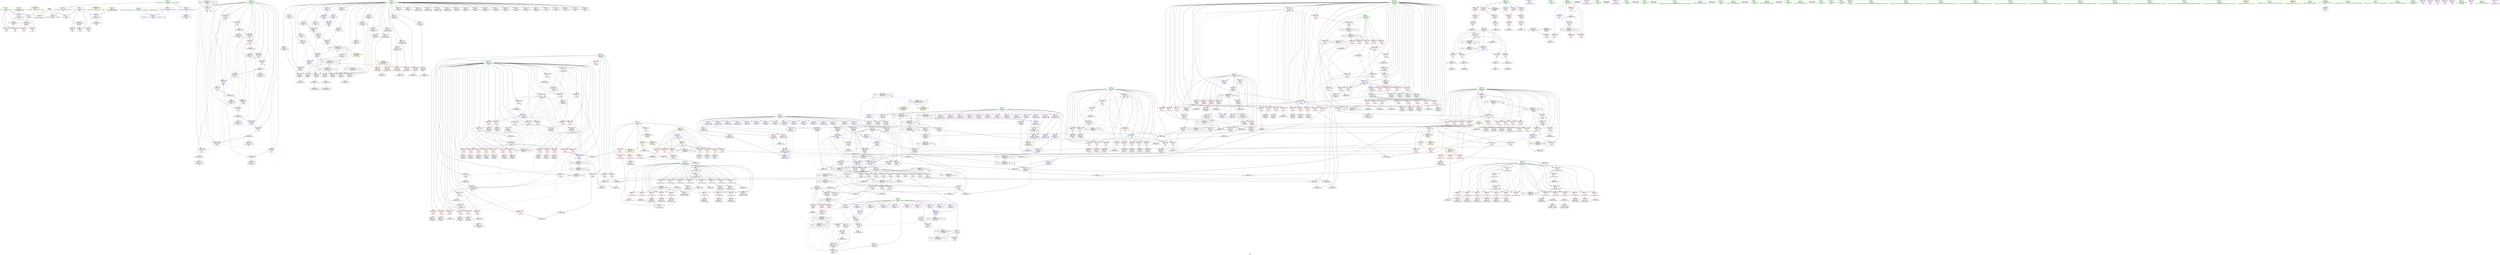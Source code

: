 digraph "SVFG" {
	label="SVFG";

	Node0x5559d4adc7f0 [shape=record,color=grey,label="{NodeID: 0\nNullPtr}"];
	Node0x5559d4adc7f0 -> Node0x5559d4b10120[style=solid];
	Node0x5559d4adc7f0 -> Node0x5559d4b2e3e0[style=solid];
	Node0x5559d4adc7f0 -> Node0x5559d4b2e4b0[style=solid];
	Node0x5559d4adc7f0 -> Node0x5559d4b2eab0[style=solid];
	Node0x5559d4ae3f20 [shape=record,color=black,label="{NodeID: 775\nMR_58V_2 = PHI(MR_58V_3, MR_58V_1, )\npts\{692 \}\n}"];
	Node0x5559d4ae3f20 -> Node0x5559d4b31ee0[style=dashed];
	Node0x5559d4ae3f20 -> Node0x5559d4ae3f20[style=dashed];
	Node0x5559d4b32cb0 [shape=record,color=blue,label="{NodeID: 609\n855\<--80\narrayidx70\<--\nmain\n}"];
	Node0x5559d4b32cb0 -> Node0x5559d4b322f0[style=dashed];
	Node0x5559d4b32cb0 -> Node0x5559d4b32490[style=dashed];
	Node0x5559d4b32cb0 -> Node0x5559d4b88430[style=dashed];
	Node0x5559d4b1a7c0 [shape=record,color=red,label="{NodeID: 443\n435\<--241\n\<--y\n_Z4workv\n}"];
	Node0x5559d4b1a7c0 -> Node0x5559d4b30750[style=solid];
	Node0x5559d4b1dd70 [shape=record,color=purple,label="{NodeID: 277\n723\<--699\narraydecay\<--s\nmain\n}"];
	Node0x5559d4b0ee60 [shape=record,color=black,label="{NodeID: 111\n379\<--378\nidxprom61\<--\n_Z4workv\n}"];
	Node0x5559d4b89330 [shape=record,color=black,label="{NodeID: 886\nMR_18V_2 = PHI(MR_18V_4, MR_18V_1, )\npts\{310000 \}\n|{|<s1>3}}"];
	Node0x5559d4b89330 -> Node0x5559d4b2f3d0[style=dashed];
	Node0x5559d4b89330:s1 -> Node0x5559d4b86130[style=dashed,color=blue];
	Node0x5559d4b3bb20 [shape=record,color=grey,label="{NodeID: 720\n373 = cmp(368, 372, )\n}"];
	Node0x5559d4b30000 [shape=record,color=blue,label="{NodeID: 554\n245\<--381\ncurrent\<--\n_Z4workv\n}"];
	Node0x5559d4b30000 -> Node0x5559d4b79810[style=dashed];
	Node0x5559d4b17b10 [shape=record,color=red,label="{NodeID: 388\n378\<--233\n\<--j\n_Z4workv\n}"];
	Node0x5559d4b17b10 -> Node0x5559d4b0ee60[style=solid];
	Node0x5559d4b13210 [shape=record,color=purple,label="{NodeID: 222\n836\<--26\narrayidx58\<--map\nmain\n}"];
	Node0x5559d4b0f8d0 [shape=record,color=green,label="{NodeID: 56\n691\<--692\np\<--p_field_insensitive\nmain\n}"];
	Node0x5559d4b0f8d0 -> Node0x5559d4b2d130[style=solid];
	Node0x5559d4b0f8d0 -> Node0x5559d4b2d200[style=solid];
	Node0x5559d4b0f8d0 -> Node0x5559d4b2d2d0[style=solid];
	Node0x5559d4b0f8d0 -> Node0x5559d4b2d3a0[style=solid];
	Node0x5559d4b0f8d0 -> Node0x5559d4b2d470[style=solid];
	Node0x5559d4b0f8d0 -> Node0x5559d4b2d540[style=solid];
	Node0x5559d4b0f8d0 -> Node0x5559d4b2d610[style=solid];
	Node0x5559d4b0f8d0 -> Node0x5559d4b2d6e0[style=solid];
	Node0x5559d4b0f8d0 -> Node0x5559d4b31ee0[style=solid];
	Node0x5559d4b0f8d0 -> Node0x5559d4b32220[style=solid];
	Node0x5559d4b0f8d0 -> Node0x5559d4b323c0[style=solid];
	Node0x5559d4b0f8d0 -> Node0x5559d4b32560[style=solid];
	Node0x5559d4b0f8d0 -> Node0x5559d4b32700[style=solid];
	Node0x5559d4b0f8d0 -> Node0x5559d4b328a0[style=solid];
	Node0x5559d4b0f8d0 -> Node0x5559d4b32a40[style=solid];
	Node0x5559d4b0f8d0 -> Node0x5559d4b32be0[style=solid];
	Node0x5559d4b0f8d0 -> Node0x5559d4b32d80[style=solid];
	Node0x5559d4b368a0 [shape=record,color=grey,label="{NodeID: 665\n335 = Binary(333, 334, )\n}"];
	Node0x5559d4b368a0 -> Node0x5559d4b3c5a0[style=solid];
	Node0x5559d4b2d200 [shape=record,color=red,label="{NodeID: 499\n788\<--691\n\<--p\nmain\n}"];
	Node0x5559d4b2d200 -> Node0x5559d4b398a0[style=solid];
	Node0x5559d4b20af0 [shape=record,color=red,label="{NodeID: 333\n162\<--77\n\<--j\n_Z12calc_you_xiav\n}"];
	Node0x5559d4b20af0 -> Node0x5559d4b10d80[style=solid];
	Node0x5559d4b16380 [shape=record,color=purple,label="{NodeID: 167\n53\<--9\n\<--.str.1\n__cxx_global_var_init\n}"];
	Node0x5559d4adfe10 [shape=record,color=green,label="{NodeID: 1\n7\<--1\n.str\<--dummyObj\nGlob }"];
	Node0x5559d4b25fa0 [shape=record,color=black,label="{NodeID: 776\nMR_62V_2 = PHI(MR_62V_3, MR_62V_1, )\npts\{696 \}\n}"];
	Node0x5559d4b25fa0 -> Node0x5559d4b87f30[style=dashed];
	Node0x5559d4b32d80 [shape=record,color=blue,label="{NodeID: 610\n691\<--862\np\<--inc74\nmain\n}"];
	Node0x5559d4b32d80 -> Node0x5559d4b2d130[style=dashed];
	Node0x5559d4b32d80 -> Node0x5559d4b2d200[style=dashed];
	Node0x5559d4b32d80 -> Node0x5559d4b31ee0[style=dashed];
	Node0x5559d4b32d80 -> Node0x5559d4b32220[style=dashed];
	Node0x5559d4b32d80 -> Node0x5559d4b323c0[style=dashed];
	Node0x5559d4b32d80 -> Node0x5559d4ae3f20[style=dashed];
	Node0x5559d4b1a890 [shape=record,color=red,label="{NodeID: 444\n439\<--241\n\<--y\n_Z4workv\n}"];
	Node0x5559d4b1a890 -> Node0x5559d4b3a620[style=solid];
	Node0x5559d4b1de40 [shape=record,color=purple,label="{NodeID: 278\n737\<--699\narrayidx\<--s\nmain\n}"];
	Node0x5559d4b1de40 -> Node0x5559d4b2df00[style=solid];
	Node0x5559d4b0ef30 [shape=record,color=black,label="{NodeID: 112\n445\<--444\nidxprom90\<--\n_Z4workv\n}"];
	Node0x5559d4b89830 [shape=record,color=yellow,style=double,label="{NodeID: 887\n6V_1 = ENCHI(MR_6V_0)\npts\{21 \}\nFun[_Z12calc_you_xiav]}"];
	Node0x5559d4b89830 -> Node0x5559d4b1e730[style=dashed];
	Node0x5559d4b89830 -> Node0x5559d4b1e800[style=dashed];
	Node0x5559d4b89830 -> Node0x5559d4b1e8d0[style=dashed];
	Node0x5559d4b3bca0 [shape=record,color=grey,label="{NodeID: 721\n594 = cmp(591, 593, )\n}"];
	Node0x5559d4b300d0 [shape=record,color=blue,label="{NodeID: 555\n245\<--386\ncurrent\<--sub63\n_Z4workv\n}"];
	Node0x5559d4b300d0 -> Node0x5559d4b1b250[style=dashed];
	Node0x5559d4b300d0 -> Node0x5559d4b1b320[style=dashed];
	Node0x5559d4b300d0 -> Node0x5559d4b6d010[style=dashed];
	Node0x5559d4b17be0 [shape=record,color=red,label="{NodeID: 389\n408\<--233\n\<--j\n_Z4workv\n}"];
	Node0x5559d4b17be0 -> Node0x5559d4b30410[style=solid];
	Node0x5559d4b132e0 [shape=record,color=purple,label="{NodeID: 223\n841\<--26\narrayidx61\<--map\nmain\n}"];
	Node0x5559d4b132e0 -> Node0x5559d4b32b10[style=solid];
	Node0x5559d4b0f9a0 [shape=record,color=green,label="{NodeID: 57\n693\<--694\nw\<--w_field_insensitive\nmain\n}"];
	Node0x5559d4b0f9a0 -> Node0x5559d4b2d7b0[style=solid];
	Node0x5559d4b0f9a0 -> Node0x5559d4b2d880[style=solid];
	Node0x5559d4b0f9a0 -> Node0x5559d4b2d950[style=solid];
	Node0x5559d4b0f9a0 -> Node0x5559d4b2da20[style=solid];
	Node0x5559d4b0f9a0 -> Node0x5559d4b31d40[style=solid];
	Node0x5559d4b0f9a0 -> Node0x5559d4b33330[style=solid];
	Node0x5559d4bbf8d0 [shape=record,color=black,label="{NodeID: 998\n715 = PHI()\n}"];
	Node0x5559d4b36a20 [shape=record,color=grey,label="{NodeID: 666\n623 = Binary(622, 80, )\n}"];
	Node0x5559d4b36a20 -> Node0x5559d4b31520[style=solid];
	Node0x5559d4b2d2d0 [shape=record,color=red,label="{NodeID: 500\n802\<--691\n\<--p\nmain\n}"];
	Node0x5559d4b2d2d0 -> Node0x5559d4b3a7a0[style=solid];
	Node0x5559d4b20bc0 [shape=record,color=red,label="{NodeID: 334\n176\<--77\n\<--j\n_Z12calc_you_xiav\n}"];
	Node0x5559d4b20bc0 -> Node0x5559d4b10f20[style=solid];
	Node0x5559d4b16450 [shape=record,color=purple,label="{NodeID: 168\n66\<--13\n\<--.str.3\n__cxx_global_var_init.2\n}"];
	Node0x5559d4ae1fd0 [shape=record,color=green,label="{NodeID: 2\n9\<--1\n.str.1\<--dummyObj\nGlob }"];
	Node0x5559d4b264a0 [shape=record,color=black,label="{NodeID: 777\nMR_40V_2 = PHI(MR_40V_3, MR_40V_1, )\npts\{180000 \}\n|{<s0>7}}"];
	Node0x5559d4b264a0:s0 -> Node0x5559d4b84d30[style=dashed,color=red];
	Node0x5559d4b32e50 [shape=record,color=blue,label="{NodeID: 611\n865\<--20\narrayidx76\<--\nmain\n}"];
	Node0x5559d4b32e50 -> Node0x5559d4b322f0[style=dashed];
	Node0x5559d4b32e50 -> Node0x5559d4b32490[style=dashed];
	Node0x5559d4b32e50 -> Node0x5559d4b88430[style=dashed];
	Node0x5559d4b1a960 [shape=record,color=red,label="{NodeID: 445\n470\<--241\n\<--y\n_Z4workv\n}"];
	Node0x5559d4b1a960 -> Node0x5559d4b38520[style=solid];
	Node0x5559d4b1df10 [shape=record,color=purple,label="{NodeID: 279\n745\<--699\narrayidx11\<--s\nmain\n}"];
	Node0x5559d4b1df10 -> Node0x5559d4b2dfd0[style=solid];
	Node0x5559d4b0f000 [shape=record,color=black,label="{NodeID: 113\n448\<--447\nidxprom92\<--\n_Z4workv\n}"];
	Node0x5559d4b8a350 [shape=record,color=yellow,style=double,label="{NodeID: 888\n8V_1 = ENCHI(MR_8V_0)\npts\{23 \}\nFun[_Z12calc_you_xiav]}"];
	Node0x5559d4b8a350 -> Node0x5559d4b1ec10[style=dashed];
	Node0x5559d4b8a350 -> Node0x5559d4b1ece0[style=dashed];
	Node0x5559d4b8a350 -> Node0x5559d4b1edb0[style=dashed];
	Node0x5559d4b3be20 [shape=record,color=grey,label="{NodeID: 722\n345 = cmp(344, 145, )\n}"];
	Node0x5559d4b301a0 [shape=record,color=blue,label="{NodeID: 556\n235\<--397\nt\<--inc\n_Z4workv\n}"];
	Node0x5559d4b301a0 -> Node0x5559d4b18c20[style=dashed];
	Node0x5559d4b301a0 -> Node0x5559d4b18cf0[style=dashed];
	Node0x5559d4b301a0 -> Node0x5559d4b18dc0[style=dashed];
	Node0x5559d4b301a0 -> Node0x5559d4b18e90[style=dashed];
	Node0x5559d4b301a0 -> Node0x5559d4b18f60[style=dashed];
	Node0x5559d4b301a0 -> Node0x5559d4b19030[style=dashed];
	Node0x5559d4b301a0 -> Node0x5559d4b19100[style=dashed];
	Node0x5559d4b301a0 -> Node0x5559d4b191d0[style=dashed];
	Node0x5559d4b301a0 -> Node0x5559d4b192a0[style=dashed];
	Node0x5559d4b301a0 -> Node0x5559d4b301a0[style=dashed];
	Node0x5559d4b301a0 -> Node0x5559d4b6bc10[style=dashed];
	Node0x5559d4b17cb0 [shape=record,color=red,label="{NodeID: 390\n414\<--233\n\<--j\n_Z4workv\n}"];
	Node0x5559d4b17cb0 -> Node0x5559d4b3a1a0[style=solid];
	Node0x5559d4b133b0 [shape=record,color=purple,label="{NodeID: 224\n850\<--26\narrayidx67\<--map\nmain\n}"];
	Node0x5559d4b0fa70 [shape=record,color=green,label="{NodeID: 58\n695\<--696\nt\<--t_field_insensitive\nmain\n}"];
	Node0x5559d4b0fa70 -> Node0x5559d4b2daf0[style=solid];
	Node0x5559d4b0fa70 -> Node0x5559d4b2dbc0[style=solid];
	Node0x5559d4b0fa70 -> Node0x5559d4b2dc90[style=solid];
	Node0x5559d4b0fa70 -> Node0x5559d4b2dd60[style=solid];
	Node0x5559d4b0fa70 -> Node0x5559d4b32080[style=solid];
	Node0x5559d4b0fa70 -> Node0x5559d4b32150[style=solid];
	Node0x5559d4bbf9d0 [shape=record,color=black,label="{NodeID: 999\n704 = PHI()\n}"];
	Node0x5559d4b36ba0 [shape=record,color=grey,label="{NodeID: 667\n144 = Binary(143, 145, )\n}"];
	Node0x5559d4b36ba0 -> Node0x5559d4b2f160[style=solid];
	Node0x5559d4b2d3a0 [shape=record,color=red,label="{NodeID: 501\n812\<--691\n\<--p\nmain\n}"];
	Node0x5559d4b2d3a0 -> Node0x5559d4b39d20[style=solid];
	Node0x5559d4b20c90 [shape=record,color=red,label="{NodeID: 335\n184\<--77\n\<--j\n_Z12calc_you_xiav\n}"];
	Node0x5559d4b20c90 -> Node0x5559d4b110c0[style=solid];
	Node0x5559d4b16520 [shape=record,color=purple,label="{NodeID: 169\n67\<--15\n\<--.str.4\n__cxx_global_var_init.2\n}"];
	Node0x5559d4adaac0 [shape=record,color=green,label="{NodeID: 3\n13\<--1\n.str.3\<--dummyObj\nGlob }"];
	Node0x5559d4b269a0 [shape=record,color=black,label="{NodeID: 778\nMR_42V_2 = PHI(MR_42V_3, MR_42V_1, )\npts\{180001 \}\n|{<s0>7|<s1>7|<s2>7|<s3>7|<s4>7}}"];
	Node0x5559d4b269a0:s0 -> Node0x5559d4b2c020[style=dashed,color=red];
	Node0x5559d4b269a0:s1 -> Node0x5559d4b31860[style=dashed,color=red];
	Node0x5559d4b269a0:s2 -> Node0x5559d4b31930[style=dashed,color=red];
	Node0x5559d4b269a0:s3 -> Node0x5559d4b31ba0[style=dashed,color=red];
	Node0x5559d4b269a0:s4 -> Node0x5559d4b73e10[style=dashed,color=red];
	Node0x5559d4b32f20 [shape=record,color=blue,label="{NodeID: 612\n689\<--870\nj\<--inc78\nmain\n}"];
	Node0x5559d4b32f20 -> Node0x5559d4b2cc50[style=dashed];
	Node0x5559d4b32f20 -> Node0x5559d4b2cd20[style=dashed];
	Node0x5559d4b32f20 -> Node0x5559d4b2cdf0[style=dashed];
	Node0x5559d4b32f20 -> Node0x5559d4b2cec0[style=dashed];
	Node0x5559d4b32f20 -> Node0x5559d4b2cf90[style=dashed];
	Node0x5559d4b32f20 -> Node0x5559d4b2d060[style=dashed];
	Node0x5559d4b32f20 -> Node0x5559d4b31fb0[style=dashed];
	Node0x5559d4b32f20 -> Node0x5559d4b32f20[style=dashed];
	Node0x5559d4b32f20 -> Node0x5559d4ae3d40[style=dashed];
	Node0x5559d4b1aa30 [shape=record,color=red,label="{NodeID: 446\n510\<--241\n\<--y\n_Z4workv\n}"];
	Node0x5559d4b1aa30 -> Node0x5559d4b36d20[style=solid];
	Node0x5559d4b1dfe0 [shape=record,color=purple,label="{NodeID: 280\n753\<--699\narrayidx15\<--s\nmain\n}"];
	Node0x5559d4b1dfe0 -> Node0x5559d4b2e0a0[style=solid];
	Node0x5559d4b0f0d0 [shape=record,color=black,label="{NodeID: 114\n479\<--478\nidxprom107\<--\n_Z4workv\n}"];
	Node0x5559d4b3bfa0 [shape=record,color=grey,label="{NodeID: 723\n611 = cmp(602, 610, )\n}"];
	Node0x5559d4b30270 [shape=record,color=blue,label="{NodeID: 557\n237\<--404\nzd\<--\n_Z4workv\n}"];
	Node0x5559d4b30270 -> Node0x5559d4b6c110[style=dashed];
	Node0x5559d4b17d80 [shape=record,color=red,label="{NodeID: 391\n438\<--233\n\<--j\n_Z4workv\n}"];
	Node0x5559d4b17d80 -> Node0x5559d4b3f2a0[style=solid];
	Node0x5559d4b13480 [shape=record,color=purple,label="{NodeID: 225\n855\<--26\narrayidx70\<--map\nmain\n}"];
	Node0x5559d4b13480 -> Node0x5559d4b32cb0[style=solid];
	Node0x5559d4b0fb40 [shape=record,color=green,label="{NodeID: 59\n697\<--698\nge\<--ge_field_insensitive\nmain\n}"];
	Node0x5559d4b0fb40 -> Node0x5559d4b2de30[style=solid];
	Node0x5559d4bbfad0 [shape=record,color=black,label="{NodeID: 1000\n725 = PHI()\n}"];
	Node0x5559d4b36d20 [shape=record,color=grey,label="{NodeID: 668\n511 = Binary(510, 80, )\n}"];
	Node0x5559d4b36d20 -> Node0x5559d4b3c120[style=solid];
	Node0x5559d4b2d470 [shape=record,color=red,label="{NodeID: 502\n827\<--691\n\<--p\nmain\n}"];
	Node0x5559d4b2d470 -> Node0x5559d4b3a320[style=solid];
	Node0x5559d4b20d60 [shape=record,color=red,label="{NodeID: 336\n194\<--77\n\<--j\n_Z12calc_you_xiav\n}"];
	Node0x5559d4b20d60 -> Node0x5559d4b11260[style=solid];
	Node0x5559d4b165f0 [shape=record,color=purple,label="{NodeID: 170\n638\<--17\narrayidx194\<--result\n_Z4workv\n}"];
	Node0x5559d4adb1b0 [shape=record,color=green,label="{NodeID: 4\n15\<--1\n.str.4\<--dummyObj\nGlob }"];
	Node0x5559d4b26ea0 [shape=record,color=black,label="{NodeID: 779\nMR_71V_2 = PHI(MR_71V_3, MR_71V_1, )\npts\{290000 310000 \}\n|{<s0>7|<s1>7}}"];
	Node0x5559d4b26ea0:s0 -> Node0x5559d4b8c660[style=dashed,color=red];
	Node0x5559d4b26ea0:s1 -> Node0x5559d4b8c740[style=dashed,color=red];
	Node0x5559d4b32ff0 [shape=record,color=blue,label="{NodeID: 613\n687\<--875\ni\<--inc80\nmain\n}"];
	Node0x5559d4b32ff0 -> Node0x5559d4b2c0f0[style=dashed];
	Node0x5559d4b32ff0 -> Node0x5559d4b2c1c0[style=dashed];
	Node0x5559d4b32ff0 -> Node0x5559d4b2c290[style=dashed];
	Node0x5559d4b32ff0 -> Node0x5559d4b2c360[style=dashed];
	Node0x5559d4b32ff0 -> Node0x5559d4b2c430[style=dashed];
	Node0x5559d4b32ff0 -> Node0x5559d4b2c500[style=dashed];
	Node0x5559d4b32ff0 -> Node0x5559d4b2c5d0[style=dashed];
	Node0x5559d4b32ff0 -> Node0x5559d4b2c6a0[style=dashed];
	Node0x5559d4b32ff0 -> Node0x5559d4b2c770[style=dashed];
	Node0x5559d4b32ff0 -> Node0x5559d4b2c840[style=dashed];
	Node0x5559d4b32ff0 -> Node0x5559d4b32ff0[style=dashed];
	Node0x5559d4b32ff0 -> Node0x5559d4b33190[style=dashed];
	Node0x5559d4b1ab00 [shape=record,color=red,label="{NodeID: 447\n544\<--241\n\<--y\n_Z4workv\n}"];
	Node0x5559d4b1ab00 -> Node0x5559d4b31040[style=solid];
	Node0x5559d4b1e0b0 [shape=record,color=purple,label="{NodeID: 281\n761\<--699\narrayidx18\<--s\nmain\n}"];
	Node0x5559d4b1e0b0 -> Node0x5559d4b2e170[style=solid];
	Node0x5559d4b0f1a0 [shape=record,color=black,label="{NodeID: 115\n482\<--481\nidxprom109\<--\n_Z4workv\n}"];
	Node0x5559d4b3c120 [shape=record,color=grey,label="{NodeID: 724\n512 = cmp(509, 511, )\n}"];
	Node0x5559d4b30340 [shape=record,color=blue,label="{NodeID: 558\n239\<--406\nx\<--\n_Z4workv\n}"];
	Node0x5559d4b30340 -> Node0x5559d4b6c610[style=dashed];
	Node0x5559d4b17e50 [shape=record,color=red,label="{NodeID: 392\n447\<--233\n\<--j\n_Z4workv\n}"];
	Node0x5559d4b17e50 -> Node0x5559d4b0f000[style=solid];
	Node0x5559d4b13550 [shape=record,color=purple,label="{NodeID: 226\n860\<--26\narrayidx73\<--map\nmain\n}"];
	Node0x5559d4b0fc10 [shape=record,color=green,label="{NodeID: 60\n699\<--700\ns\<--s_field_insensitive\nmain\n}"];
	Node0x5559d4b0fc10 -> Node0x5559d4b1dd70[style=solid];
	Node0x5559d4b0fc10 -> Node0x5559d4b1de40[style=solid];
	Node0x5559d4b0fc10 -> Node0x5559d4b1df10[style=solid];
	Node0x5559d4b0fc10 -> Node0x5559d4b1dfe0[style=solid];
	Node0x5559d4b0fc10 -> Node0x5559d4b1e0b0[style=solid];
	Node0x5559d4bbfbd0 [shape=record,color=black,label="{NodeID: 1001\n882 = PHI()\n}"];
	Node0x5559d4b36ea0 [shape=record,color=grey,label="{NodeID: 669\n618 = Binary(617, 145, )\n}"];
	Node0x5559d4b36ea0 -> Node0x5559d4b31450[style=solid];
	Node0x5559d4b2d540 [shape=record,color=red,label="{NodeID: 503\n837\<--691\n\<--p\nmain\n}"];
	Node0x5559d4b2d540 -> Node0x5559d4b3b220[style=solid];
	Node0x5559d4b20e30 [shape=record,color=red,label="{NodeID: 337\n202\<--77\n\<--j\n_Z12calc_you_xiav\n}"];
	Node0x5559d4b20e30 -> Node0x5559d4b11400[style=solid];
	Node0x5559d4b166c0 [shape=record,color=purple,label="{NodeID: 171\n639\<--17\nsize\<--result\n_Z4workv\n}"];
	Node0x5559d4b166c0 -> Node0x5559d4b2bf50[style=solid];
	Node0x5559d4acfe20 [shape=record,color=green,label="{NodeID: 5\n20\<--1\n\<--dummyObj\nCan only get source location for instruction, argument, global var or function.}"];
	Node0x5559d4b671d0 [shape=record,color=black,label="{NodeID: 780\nMR_14V_2 = PHI(MR_14V_17, MR_14V_1, )\npts\{270000 \}\n}"];
	Node0x5559d4b671d0 -> Node0x5559d4b88430[style=dashed];
	Node0x5559d4b330c0 [shape=record,color=blue,label="{NodeID: 614\n24\<--20\nresulttop\<--\nmain\n|{<s0>7}}"];
	Node0x5559d4b330c0:s0 -> Node0x5559d4b2f8b0[style=dashed,color=red];
	Node0x5559d4b1abd0 [shape=record,color=red,label="{NodeID: 448\n548\<--241\n\<--y\n_Z4workv\n}"];
	Node0x5559d4b1abd0 -> Node0x5559d4b37da0[style=solid];
	Node0x5559d4b1e180 [shape=record,color=red,label="{NodeID: 282\n702\<--4\n\<--fin\nmain\n}"];
	Node0x5559d4b13a10 [shape=record,color=black,label="{NodeID: 116\n492\<--491\nidxprom113\<--\n_Z4workv\n}"];
	Node0x5559d4b8a5f0 [shape=record,color=yellow,style=double,label="{NodeID: 891\n14V_1 = ENCHI(MR_14V_0)\npts\{270000 \}\nFun[_Z12calc_you_xiav]}"];
	Node0x5559d4b8a5f0 -> Node0x5559d4b210a0[style=dashed];
	Node0x5559d4b8a5f0 -> Node0x5559d4b21170[style=dashed];
	Node0x5559d4b8a5f0 -> Node0x5559d4b21310[style=dashed];
	Node0x5559d4b8a5f0 -> Node0x5559d4b213e0[style=dashed];
	Node0x5559d4b3c2a0 [shape=record,color=grey,label="{NodeID: 725\n360 = cmp(358, 359, )\n}"];
	Node0x5559d4b30410 [shape=record,color=blue,label="{NodeID: 559\n241\<--408\ny\<--\n_Z4workv\n}"];
	Node0x5559d4b30410 -> Node0x5559d4b6cb10[style=dashed];
	Node0x5559d4b17f20 [shape=record,color=red,label="{NodeID: 393\n452\<--233\n\<--j\n_Z4workv\n}"];
	Node0x5559d4b17f20 -> Node0x5559d4b38e20[style=solid];
	Node0x5559d4b13620 [shape=record,color=purple,label="{NodeID: 227\n865\<--26\narrayidx76\<--map\nmain\n}"];
	Node0x5559d4b13620 -> Node0x5559d4b32e50[style=solid];
	Node0x5559d4b0fce0 [shape=record,color=green,label="{NodeID: 61\n705\<--706\nfscanf\<--fscanf_field_insensitive\n}"];
	Node0x5559d4bbfcd0 [shape=record,color=black,label="{NodeID: 1002\n889 = PHI()\n}"];
	Node0x5559d4b37020 [shape=record,color=grey,label="{NodeID: 670\n630 = Binary(629, 628, )\n}"];
	Node0x5559d4b37020 -> Node0x5559d4b315f0[style=solid];
	Node0x5559d4b2d610 [shape=record,color=red,label="{NodeID: 504\n851\<--691\n\<--p\nmain\n}"];
	Node0x5559d4b2d610 -> Node0x5559d4b3aaa0[style=solid];
	Node0x5559d4b20f00 [shape=record,color=red,label="{NodeID: 338\n210\<--77\n\<--j\n_Z12calc_you_xiav\n}"];
	Node0x5559d4b20f00 -> Node0x5559d4b115a0[style=solid];
	Node0x5559d4b16790 [shape=record,color=purple,label="{NodeID: 172\n648\<--17\narrayidx199\<--result\n_Z4workv\n}"];
	Node0x5559d4adb300 [shape=record,color=green,label="{NodeID: 6\n32\<--1\n.str.5\<--dummyObj\nGlob }"];
	Node0x5559d4b33190 [shape=record,color=blue,label="{NodeID: 615\n687\<--80\ni\<--\nmain\n}"];
	Node0x5559d4b33190 -> Node0x5559d4b2c910[style=dashed];
	Node0x5559d4b33190 -> Node0x5559d4b2c9e0[style=dashed];
	Node0x5559d4b33190 -> Node0x5559d4b2cab0[style=dashed];
	Node0x5559d4b33190 -> Node0x5559d4b2cb80[style=dashed];
	Node0x5559d4b33190 -> Node0x5559d4b33260[style=dashed];
	Node0x5559d4b33190 -> Node0x5559d4ae3840[style=dashed];
	Node0x5559d4b1aca0 [shape=record,color=red,label="{NodeID: 449\n256\<--243\n\<--area\n_Z4workv\n}"];
	Node0x5559d4b1aca0 -> Node0x5559d4b3e9a0[style=solid];
	Node0x5559d4b1e250 [shape=record,color=red,label="{NodeID: 283\n713\<--4\n\<--fin\nmain\n}"];
	Node0x5559d4b13ae0 [shape=record,color=black,label="{NodeID: 117\n495\<--494\nidxprom115\<--\n_Z4workv\n}"];
	Node0x5559d4b3c420 [shape=record,color=grey,label="{NodeID: 726\n559 = cmp(558, 80, )\n}"];
	Node0x5559d4b304e0 [shape=record,color=blue,label="{NodeID: 560\n233\<--415\nj\<--inc75\n_Z4workv\n}"];
	Node0x5559d4b304e0 -> Node0x5559d4b22f80[style=dashed];
	Node0x5559d4b304e0 -> Node0x5559d4b23050[style=dashed];
	Node0x5559d4b304e0 -> Node0x5559d4b23120[style=dashed];
	Node0x5559d4b304e0 -> Node0x5559d4b231f0[style=dashed];
	Node0x5559d4b304e0 -> Node0x5559d4b232c0[style=dashed];
	Node0x5559d4b304e0 -> Node0x5559d4b23390[style=dashed];
	Node0x5559d4b304e0 -> Node0x5559d4b177d0[style=dashed];
	Node0x5559d4b304e0 -> Node0x5559d4b178a0[style=dashed];
	Node0x5559d4b304e0 -> Node0x5559d4b17970[style=dashed];
	Node0x5559d4b304e0 -> Node0x5559d4b17a40[style=dashed];
	Node0x5559d4b304e0 -> Node0x5559d4b17b10[style=dashed];
	Node0x5559d4b304e0 -> Node0x5559d4b17be0[style=dashed];
	Node0x5559d4b304e0 -> Node0x5559d4b17cb0[style=dashed];
	Node0x5559d4b304e0 -> Node0x5559d4b2fbf0[style=dashed];
	Node0x5559d4b304e0 -> Node0x5559d4b304e0[style=dashed];
	Node0x5559d4b304e0 -> Node0x5559d4b30750[style=dashed];
	Node0x5559d4b304e0 -> Node0x5559d4b30b60[style=dashed];
	Node0x5559d4b304e0 -> Node0x5559d4b31040[style=dashed];
	Node0x5559d4b304e0 -> Node0x5559d4b71b10[style=dashed];
	Node0x5559d4b17ff0 [shape=record,color=red,label="{NodeID: 394\n475\<--233\n\<--j\n_Z4workv\n}"];
	Node0x5559d4b17ff0 -> Node0x5559d4b3fa20[style=solid];
	Node0x5559d4b136f0 [shape=record,color=purple,label="{NodeID: 228\n88\<--28\narrayidx\<--you\n_Z12calc_you_xiav\n}"];
	Node0x5559d4b0fdb0 [shape=record,color=green,label="{NodeID: 62\n883\<--884\nprintf\<--printf_field_insensitive\n}"];
	Node0x5559d4bbfdd0 [shape=record,color=black,label="{NodeID: 1003\n910 = PHI()\n}"];
	Node0x5559d4b371a0 [shape=record,color=grey,label="{NodeID: 671\n533 = Binary(532, 80, )\n}"];
	Node0x5559d4b371a0 -> Node0x5559d4b30dd0[style=solid];
	Node0x5559d4b2d6e0 [shape=record,color=red,label="{NodeID: 505\n861\<--691\n\<--p\nmain\n}"];
	Node0x5559d4b2d6e0 -> Node0x5559d4b3ada0[style=solid];
	Node0x5559d4b20fd0 [shape=record,color=red,label="{NodeID: 339\n221\<--77\n\<--j\n_Z12calc_you_xiav\n}"];
	Node0x5559d4b20fd0 -> Node0x5559d4b359a0[style=solid];
	Node0x5559d4b16860 [shape=record,color=purple,label="{NodeID: 173\n649\<--17\nsize200\<--result\n_Z4workv\n}"];
	Node0x5559d4b16860 -> Node0x5559d4b31790[style=solid];
	Node0x5559d4adb420 [shape=record,color=green,label="{NodeID: 7\n34\<--1\n.str.6\<--dummyObj\nGlob }"];
	Node0x5559d4b33260 [shape=record,color=blue,label="{NodeID: 616\n687\<--913\ni\<--inc94\nmain\n}"];
	Node0x5559d4b33260 -> Node0x5559d4b2c910[style=dashed];
	Node0x5559d4b33260 -> Node0x5559d4b2c9e0[style=dashed];
	Node0x5559d4b33260 -> Node0x5559d4b2cab0[style=dashed];
	Node0x5559d4b33260 -> Node0x5559d4b2cb80[style=dashed];
	Node0x5559d4b33260 -> Node0x5559d4b33260[style=dashed];
	Node0x5559d4b33260 -> Node0x5559d4ae3840[style=dashed];
	Node0x5559d4b1ad70 [shape=record,color=red,label="{NodeID: 450\n629\<--243\n\<--area\n_Z4workv\n}"];
	Node0x5559d4b1ad70 -> Node0x5559d4b37020[style=solid];
	Node0x5559d4b1e320 [shape=record,color=red,label="{NodeID: 284\n722\<--4\n\<--fin\nmain\n}"];
	Node0x5559d4b13bb0 [shape=record,color=black,label="{NodeID: 118\n502\<--501\nidxprom119\<--\n_Z4workv\n}"];
	Node0x5559d4b3c5a0 [shape=record,color=grey,label="{NodeID: 727\n336 = cmp(332, 335, )\n}"];
	Node0x5559d4b305b0 [shape=record,color=blue,label="{NodeID: 561\n231\<--420\ni\<--inc78\n_Z4workv\n}"];
	Node0x5559d4b305b0 -> Node0x5559d4b21580[style=dashed];
	Node0x5559d4b305b0 -> Node0x5559d4b21650[style=dashed];
	Node0x5559d4b305b0 -> Node0x5559d4b21720[style=dashed];
	Node0x5559d4b305b0 -> Node0x5559d4b217f0[style=dashed];
	Node0x5559d4b305b0 -> Node0x5559d4b218c0[style=dashed];
	Node0x5559d4b305b0 -> Node0x5559d4b21990[style=dashed];
	Node0x5559d4b305b0 -> Node0x5559d4b21a60[style=dashed];
	Node0x5559d4b305b0 -> Node0x5559d4b21b30[style=dashed];
	Node0x5559d4b305b0 -> Node0x5559d4b21c00[style=dashed];
	Node0x5559d4b305b0 -> Node0x5559d4b21cd0[style=dashed];
	Node0x5559d4b305b0 -> Node0x5559d4b21da0[style=dashed];
	Node0x5559d4b305b0 -> Node0x5559d4b21e70[style=dashed];
	Node0x5559d4b305b0 -> Node0x5559d4b21f40[style=dashed];
	Node0x5559d4b305b0 -> Node0x5559d4b22010[style=dashed];
	Node0x5559d4b305b0 -> Node0x5559d4b305b0[style=dashed];
	Node0x5559d4b305b0 -> Node0x5559d4b30680[style=dashed];
	Node0x5559d4b305b0 -> Node0x5559d4b71610[style=dashed];
	Node0x5559d4b180c0 [shape=record,color=red,label="{NodeID: 395\n481\<--233\n\<--j\n_Z4workv\n}"];
	Node0x5559d4b180c0 -> Node0x5559d4b0f1a0[style=solid];
	Node0x5559d4b137c0 [shape=record,color=purple,label="{NodeID: 229\n91\<--28\narrayidx2\<--you\n_Z12calc_you_xiav\n}"];
	Node0x5559d4b137c0 -> Node0x5559d4b2ee20[style=solid];
	Node0x5559d4b0fe80 [shape=record,color=green,label="{NodeID: 63\n890\<--891\nfprintf\<--fprintf_field_insensitive\n}"];
	Node0x5559d4bbfed0 [shape=record,color=black,label="{NodeID: 1004\n922 = PHI()\n}"];
	Node0x5559d4b37320 [shape=record,color=grey,label="{NodeID: 672\n536 = Binary(535, 145, )\n}"];
	Node0x5559d4b37320 -> Node0x5559d4b30ea0[style=solid];
	Node0x5559d4b2d7b0 [shape=record,color=red,label="{NodeID: 506\n709\<--693\n\<--w\nmain\n}"];
	Node0x5559d4b2d7b0 -> Node0x5559d4b3c720[style=solid];
	Node0x5559d4b210a0 [shape=record,color=red,label="{NodeID: 340\n106\<--105\n\<--arrayidx9\n_Z12calc_you_xiav\n}"];
	Node0x5559d4b210a0 -> Node0x5559d4b3d920[style=solid];
	Node0x5559d4b16930 [shape=record,color=purple,label="{NodeID: 174\n653\<--17\narrayidx202\<--result\n_Z4workv\n}"];
	Node0x5559d4acf820 [shape=record,color=green,label="{NodeID: 8\n36\<--1\n.str.7\<--dummyObj\nGlob }"];
	Node0x5559d4b33330 [shape=record,color=blue,label="{NodeID: 617\n693\<--918\nw\<--inc97\nmain\n}"];
	Node0x5559d4b33330 -> Node0x5559d4ae3e30[style=dashed];
	Node0x5559d4b1ae40 [shape=record,color=red,label="{NodeID: 451\n673\<--243\n\<--area\n_Z4workv\n}"];
	Node0x5559d4b1ae40 -> Node0x5559d4b31ba0[style=solid];
	Node0x5559d4b1e3f0 [shape=record,color=red,label="{NodeID: 285\n921\<--4\n\<--fin\nmain\n}"];
	Node0x5559d4b13c80 [shape=record,color=black,label="{NodeID: 119\n505\<--504\nidxprom121\<--\n_Z4workv\n}"];
	Node0x5559d4b3c720 [shape=record,color=grey,label="{NodeID: 728\n711 = cmp(709, 710, )\n}"];
	Node0x5559d4b30680 [shape=record,color=blue,label="{NodeID: 562\n231\<--426\ni\<--\n_Z4workv\n}"];
	Node0x5559d4b30680 -> Node0x5559d4b220e0[style=dashed];
	Node0x5559d4b30680 -> Node0x5559d4b221b0[style=dashed];
	Node0x5559d4b30680 -> Node0x5559d4b22280[style=dashed];
	Node0x5559d4b30680 -> Node0x5559d4b309c0[style=dashed];
	Node0x5559d4b30680 -> Node0x5559d4b30a90[style=dashed];
	Node0x5559d4b18190 [shape=record,color=red,label="{NodeID: 396\n494\<--233\n\<--j\n_Z4workv\n}"];
	Node0x5559d4b18190 -> Node0x5559d4b13ae0[style=solid];
	Node0x5559d4b13890 [shape=record,color=purple,label="{NodeID: 230\n119\<--28\narrayidx16\<--you\n_Z12calc_you_xiav\n}"];
	Node0x5559d4b0ff50 [shape=record,color=green,label="{NodeID: 64\n923\<--924\nfclose\<--fclose_field_insensitive\n}"];
	Node0x5559d4bbffd0 [shape=record,color=black,label="{NodeID: 1005\n926 = PHI()\n}"];
	Node0x5559d4b79810 [shape=record,color=black,label="{NodeID: 839\nMR_38V_13 = PHI(MR_38V_11, MR_38V_9, )\npts\{246 \}\n}"];
	Node0x5559d4b79810 -> Node0x5559d4b1afe0[style=dashed];
	Node0x5559d4b79810 -> Node0x5559d4b1b0b0[style=dashed];
	Node0x5559d4b79810 -> Node0x5559d4b1b180[style=dashed];
	Node0x5559d4b79810 -> Node0x5559d4b1b250[style=dashed];
	Node0x5559d4b79810 -> Node0x5559d4b1b320[style=dashed];
	Node0x5559d4b79810 -> Node0x5559d4b2ff30[style=dashed];
	Node0x5559d4b79810 -> Node0x5559d4b30000[style=dashed];
	Node0x5559d4b79810 -> Node0x5559d4b300d0[style=dashed];
	Node0x5559d4b79810 -> Node0x5559d4b6d010[style=dashed];
	Node0x5559d4b79810 -> Node0x5559d4b79810[style=dashed];
	Node0x5559d4b374a0 [shape=record,color=grey,label="{NodeID: 673\n731 = Binary(730, 732, )\n}"];
	Node0x5559d4b374a0 -> Node0x5559d4b3d320[style=solid];
	Node0x5559d4b2d880 [shape=record,color=red,label="{NodeID: 507\n880\<--693\n\<--w\nmain\n}"];
	Node0x5559d4b21170 [shape=record,color=red,label="{NodeID: 341\n114\<--113\n\<--arrayidx13\n_Z12calc_you_xiav\n}"];
	Node0x5559d4b21170 -> Node0x5559d4b3d920[style=solid];
	Node0x5559d4b16a00 [shape=record,color=purple,label="{NodeID: 175\n654\<--17\nge\<--result\n_Z4workv\n}"];
	Node0x5559d4b16a00 -> Node0x5559d4b31860[style=solid];
	Node0x5559d4ad9610 [shape=record,color=green,label="{NodeID: 9\n38\<--1\n.str.8\<--dummyObj\nGlob }"];
	Node0x5559d4b1af10 [shape=record,color=red,label="{NodeID: 452\n317\<--245\n\<--current\n_Z4workv\n}"];
	Node0x5559d4b1af10 -> Node0x5559d4b3cea0[style=solid];
	Node0x5559d4b1e4c0 [shape=record,color=red,label="{NodeID: 286\n885\<--11\n\<--fout\nmain\n}"];
	Node0x5559d4b13d50 [shape=record,color=black,label="{NodeID: 120\n515\<--514\nidxprom127\<--\n_Z4workv\n}"];
	Node0x5559d4b3c8a0 [shape=record,color=grey,label="{NodeID: 729\n633 = cmp(632, 20, )\n}"];
	Node0x5559d4b30750 [shape=record,color=blue,label="{NodeID: 563\n233\<--435\nj\<--\n_Z4workv\n}"];
	Node0x5559d4b30750 -> Node0x5559d4b17d80[style=dashed];
	Node0x5559d4b30750 -> Node0x5559d4b17e50[style=dashed];
	Node0x5559d4b30750 -> Node0x5559d4b17f20[style=dashed];
	Node0x5559d4b30750 -> Node0x5559d4b30750[style=dashed];
	Node0x5559d4b30750 -> Node0x5559d4b308f0[style=dashed];
	Node0x5559d4b30750 -> Node0x5559d4b30b60[style=dashed];
	Node0x5559d4b30750 -> Node0x5559d4b31040[style=dashed];
	Node0x5559d4b18260 [shape=record,color=red,label="{NodeID: 397\n504\<--233\n\<--j\n_Z4workv\n}"];
	Node0x5559d4b18260 -> Node0x5559d4b13c80[style=solid];
	Node0x5559d4b1b7f0 [shape=record,color=purple,label="{NodeID: 231\n123\<--28\narrayidx19\<--you\n_Z12calc_you_xiav\n}"];
	Node0x5559d4b1b7f0 -> Node0x5559d4b21240[style=solid];
	Node0x5559d4b10020 [shape=record,color=green,label="{NodeID: 65\n46\<--941\n_GLOBAL__sub_I_newman_2_1.cpp\<--_GLOBAL__sub_I_newman_2_1.cpp_field_insensitive\n}"];
	Node0x5559d4b10020 -> Node0x5559d4b2e9b0[style=solid];
	Node0x5559d4b37620 [shape=record,color=grey,label="{NodeID: 674\n541 = Binary(540, 80, )\n}"];
	Node0x5559d4b37620 -> Node0x5559d4b30f70[style=solid];
	Node0x5559d4b2d950 [shape=record,color=red,label="{NodeID: 508\n886\<--693\n\<--w\nmain\n}"];
	Node0x5559d4b21240 [shape=record,color=red,label="{NodeID: 342\n124\<--123\n\<--arrayidx19\n_Z12calc_you_xiav\n}"];
	Node0x5559d4b21240 -> Node0x5559d4b3b0a0[style=solid];
	Node0x5559d4b16ad0 [shape=record,color=purple,label="{NodeID: 176\n659\<--17\narrayidx205\<--result\n_Z4workv\n}"];
	Node0x5559d4ad96a0 [shape=record,color=green,label="{NodeID: 10\n40\<--1\n.str.9\<--dummyObj\nGlob }"];
	Node0x5559d4b1afe0 [shape=record,color=red,label="{NodeID: 453\n334\<--245\n\<--current\n_Z4workv\n}"];
	Node0x5559d4b1afe0 -> Node0x5559d4b368a0[style=solid];
	Node0x5559d4b1e590 [shape=record,color=red,label="{NodeID: 287\n898\<--11\n\<--fout\nmain\n}"];
	Node0x5559d4b13e20 [shape=record,color=black,label="{NodeID: 121\n518\<--517\nidxprom129\<--\n_Z4workv\n}"];
	Node0x5559d4b8aab0 [shape=record,color=yellow,style=double,label="{NodeID: 896\n2V_1 = ENCHI(MR_2V_0)\npts\{6 \}\nFun[main]}"];
	Node0x5559d4b8aab0 -> Node0x5559d4b1e180[style=dashed];
	Node0x5559d4b8aab0 -> Node0x5559d4b1e250[style=dashed];
	Node0x5559d4b8aab0 -> Node0x5559d4b1e320[style=dashed];
	Node0x5559d4b8aab0 -> Node0x5559d4b1e3f0[style=dashed];
	Node0x5559d4b3ca20 [shape=record,color=grey,label="{NodeID: 730\n529 = cmp(520, 528, )\n}"];
	Node0x5559d4b30820 [shape=record,color=blue,label="{NodeID: 564\n449\<--145\narrayidx93\<--\n_Z4workv\n}"];
	Node0x5559d4b30820 -> Node0x5559d4b74810[style=dashed];
	Node0x5559d4b18330 [shape=record,color=red,label="{NodeID: 398\n509\<--233\n\<--j\n_Z4workv\n}"];
	Node0x5559d4b18330 -> Node0x5559d4b3c120[style=solid];
	Node0x5559d4b1b880 [shape=record,color=purple,label="{NodeID: 232\n128\<--28\narrayidx22\<--you\n_Z12calc_you_xiav\n}"];
	Node0x5559d4b10120 [shape=record,color=black,label="{NodeID: 66\n2\<--3\ndummyVal\<--dummyVal\n}"];
	Node0x5559d4b377a0 [shape=record,color=grey,label="{NodeID: 675\n645 = Binary(644, 80, )\n}"];
	Node0x5559d4b377a0 -> Node0x5559d4b14980[style=solid];
	Node0x5559d4b377a0 -> Node0x5559d4b316c0[style=solid];
	Node0x5559d4b2da20 [shape=record,color=red,label="{NodeID: 509\n917\<--693\n\<--w\nmain\n}"];
	Node0x5559d4b2da20 -> Node0x5559d4b3b820[style=solid];
	Node0x5559d4b21310 [shape=record,color=red,label="{NodeID: 343\n179\<--178\n\<--arrayidx45\n_Z12calc_you_xiav\n}"];
	Node0x5559d4b21310 -> Node0x5559d4b3fba0[style=solid];
	Node0x5559d4b16ba0 [shape=record,color=purple,label="{NodeID: 177\n660\<--17\nge206\<--result\n_Z4workv\n}"];
	Node0x5559d4b16ba0 -> Node0x5559d4b2c020[style=solid];
	Node0x5559d4b16ba0 -> Node0x5559d4b31930[style=solid];
	Node0x5559d4adaf70 [shape=record,color=green,label="{NodeID: 11\n42\<--1\n.str.10\<--dummyObj\nGlob }"];
	Node0x5559d4b1b0b0 [shape=record,color=red,label="{NodeID: 454\n359\<--245\n\<--current\n_Z4workv\n}"];
	Node0x5559d4b1b0b0 -> Node0x5559d4b3c2a0[style=solid];
	Node0x5559d4b1e660 [shape=record,color=red,label="{NodeID: 288\n925\<--11\n\<--fout\nmain\n}"];
	Node0x5559d4b13ef0 [shape=record,color=black,label="{NodeID: 122\n522\<--521\nidxprom131\<--\n_Z4workv\n}"];
	Node0x5559d4b8abc0 [shape=record,color=yellow,style=double,label="{NodeID: 897\n4V_1 = ENCHI(MR_4V_0)\npts\{12 \}\nFun[main]}"];
	Node0x5559d4b8abc0 -> Node0x5559d4b1e4c0[style=dashed];
	Node0x5559d4b8abc0 -> Node0x5559d4b1e590[style=dashed];
	Node0x5559d4b8abc0 -> Node0x5559d4b1e660[style=dashed];
	Node0x5559d4b3cba0 [shape=record,color=grey,label="{NodeID: 731\n271 = cmp(269, 270, )\n}"];
	Node0x5559d4b308f0 [shape=record,color=blue,label="{NodeID: 565\n233\<--453\nj\<--inc95\n_Z4workv\n}"];
	Node0x5559d4b308f0 -> Node0x5559d4b17d80[style=dashed];
	Node0x5559d4b308f0 -> Node0x5559d4b17e50[style=dashed];
	Node0x5559d4b308f0 -> Node0x5559d4b17f20[style=dashed];
	Node0x5559d4b308f0 -> Node0x5559d4b30750[style=dashed];
	Node0x5559d4b308f0 -> Node0x5559d4b308f0[style=dashed];
	Node0x5559d4b308f0 -> Node0x5559d4b30b60[style=dashed];
	Node0x5559d4b308f0 -> Node0x5559d4b31040[style=dashed];
	Node0x5559d4b18400 [shape=record,color=red,label="{NodeID: 399\n517\<--233\n\<--j\n_Z4workv\n}"];
	Node0x5559d4b18400 -> Node0x5559d4b13e20[style=solid];
	Node0x5559d4b1b950 [shape=record,color=purple,label="{NodeID: 233\n131\<--28\narrayidx24\<--you\n_Z12calc_you_xiav\n}"];
	Node0x5559d4b1b950 -> Node0x5559d4b2efc0[style=solid];
	Node0x5559d4b10220 [shape=record,color=black,label="{NodeID: 67\n684\<--20\nmain_ret\<--\nmain\n}"];
	Node0x5559d4b37920 [shape=record,color=grey,label="{NodeID: 676\n94 = Binary(93, 80, )\n}"];
	Node0x5559d4b37920 -> Node0x5559d4b2eef0[style=solid];
	Node0x5559d4b2daf0 [shape=record,color=red,label="{NodeID: 510\n770\<--695\n\<--t\nmain\n}"];
	Node0x5559d4b2daf0 -> Node0x5559d4b38fa0[style=solid];
	Node0x5559d4b213e0 [shape=record,color=red,label="{NodeID: 344\n187\<--186\n\<--arrayidx50\n_Z12calc_you_xiav\n}"];
	Node0x5559d4b213e0 -> Node0x5559d4b3fba0[style=solid];
	Node0x5559d4b16c70 [shape=record,color=purple,label="{NodeID: 178\n670\<--17\narrayidx212\<--result\n_Z4workv\n}"];
	Node0x5559d4adb000 [shape=record,color=green,label="{NodeID: 12\n45\<--1\n\<--dummyObj\nCan only get source location for instruction, argument, global var or function.}"];
	Node0x5559d4b69410 [shape=record,color=black,label="{NodeID: 787\nMR_16V_2 = PHI(MR_16V_4, MR_16V_1, )\npts\{290000 \}\n|{|<s1>3}}"];
	Node0x5559d4b69410 -> Node0x5559d4b2ee20[style=dashed];
	Node0x5559d4b69410:s1 -> Node0x5559d4b85c30[style=dashed,color=blue];
	Node0x5559d4b1b180 [shape=record,color=red,label="{NodeID: 455\n390\<--245\n\<--current\n_Z4workv\n}"];
	Node0x5559d4b1b180 -> Node0x5559d4b3fd20[style=solid];
	Node0x5559d4b1e730 [shape=record,color=red,label="{NodeID: 289\n83\<--19\n\<--m\n_Z12calc_you_xiav\n}"];
	Node0x5559d4b1e730 -> Node0x5559d4b3d4a0[style=solid];
	Node0x5559d4b13fc0 [shape=record,color=black,label="{NodeID: 123\n526\<--525\nidxprom134\<--add133\n_Z4workv\n}"];
	Node0x5559d4b8aca0 [shape=record,color=yellow,style=double,label="{NodeID: 898\n6V_1 = ENCHI(MR_6V_0)\npts\{21 \}\nFun[main]|{|<s1>7}}"];
	Node0x5559d4b8aca0 -> Node0x5559d4b1eb40[style=dashed];
	Node0x5559d4b8aca0:s1 -> Node0x5559d4b8b9f0[style=dashed,color=red];
	Node0x5559d4b3cd20 [shape=record,color=grey,label="{NodeID: 732\n773 = cmp(771, 20, )\n}"];
	Node0x5559d4b309c0 [shape=record,color=blue,label="{NodeID: 566\n231\<--458\ni\<--inc98\n_Z4workv\n}"];
	Node0x5559d4b309c0 -> Node0x5559d4b220e0[style=dashed];
	Node0x5559d4b309c0 -> Node0x5559d4b221b0[style=dashed];
	Node0x5559d4b309c0 -> Node0x5559d4b22280[style=dashed];
	Node0x5559d4b309c0 -> Node0x5559d4b309c0[style=dashed];
	Node0x5559d4b309c0 -> Node0x5559d4b30a90[style=dashed];
	Node0x5559d4b184d0 [shape=record,color=red,label="{NodeID: 400\n524\<--233\n\<--j\n_Z4workv\n}"];
	Node0x5559d4b184d0 -> Node0x5559d4b383a0[style=solid];
	Node0x5559d4b1ba20 [shape=record,color=purple,label="{NodeID: 234\n136\<--28\narrayidx26\<--you\n_Z12calc_you_xiav\n}"];
	Node0x5559d4b102f0 [shape=record,color=black,label="{NodeID: 68\n87\<--86\nidxprom\<--\n_Z12calc_you_xiav\n}"];
	Node0x5559d4b37aa0 [shape=record,color=grey,label="{NodeID: 677\n121 = Binary(120, 80, )\n}"];
	Node0x5559d4b37aa0 -> Node0x5559d4b108a0[style=solid];
	Node0x5559d4b2dbc0 [shape=record,color=red,label="{NodeID: 511\n795\<--695\n\<--t\nmain\n}"];
	Node0x5559d4b2dbc0 -> Node0x5559d4b3a4a0[style=solid];
	Node0x5559d4b214b0 [shape=record,color=red,label="{NodeID: 345\n197\<--196\n\<--arrayidx57\n_Z12calc_you_xiav\n}"];
	Node0x5559d4b214b0 -> Node0x5559d4b3ac20[style=solid];
	Node0x5559d4b16d40 [shape=record,color=purple,label="{NodeID: 179\n671\<--17\nsize213\<--result\n_Z4workv\n}"];
	Node0x5559d4b16d40 -> Node0x5559d4b31ad0[style=solid];
	Node0x5559d4adabe0 [shape=record,color=green,label="{NodeID: 13\n80\<--1\n\<--dummyObj\nCan only get source location for instruction, argument, global var or function.}"];
	Node0x5559d4b1b250 [shape=record,color=red,label="{NodeID: 456\n400\<--245\n\<--current\n_Z4workv\n}"];
	Node0x5559d4b1b250 -> Node0x5559d4b3e520[style=solid];
	Node0x5559d4b1e800 [shape=record,color=red,label="{NodeID: 290\n159\<--19\n\<--m\n_Z12calc_you_xiav\n}"];
	Node0x5559d4b1e800 -> Node0x5559d4b10cb0[style=solid];
	Node0x5559d4b14090 [shape=record,color=black,label="{NodeID: 124\n562\<--561\nidxprom151\<--\n_Z4workv\n}"];
	Node0x5559d4b8ad80 [shape=record,color=yellow,style=double,label="{NodeID: 899\n8V_1 = ENCHI(MR_8V_0)\npts\{23 \}\nFun[main]|{|<s1>7}}"];
	Node0x5559d4b8ad80 -> Node0x5559d4b1f020[style=dashed];
	Node0x5559d4b8ad80:s1 -> Node0x5559d4b8bb00[style=dashed,color=red];
	Node0x5559d4b3cea0 [shape=record,color=grey,label="{NodeID: 733\n318 = cmp(316, 317, )\n}"];
	Node0x5559d4b30a90 [shape=record,color=blue,label="{NodeID: 567\n231\<--461\ni\<--\n_Z4workv\n}"];
	Node0x5559d4b30a90 -> Node0x5559d4b22350[style=dashed];
	Node0x5559d4b30a90 -> Node0x5559d4b22420[style=dashed];
	Node0x5559d4b30a90 -> Node0x5559d4b224f0[style=dashed];
	Node0x5559d4b30a90 -> Node0x5559d4b225c0[style=dashed];
	Node0x5559d4b30a90 -> Node0x5559d4b22690[style=dashed];
	Node0x5559d4b30a90 -> Node0x5559d4b22760[style=dashed];
	Node0x5559d4b30a90 -> Node0x5559d4b22830[style=dashed];
	Node0x5559d4b30a90 -> Node0x5559d4b2fb20[style=dashed];
	Node0x5559d4b30a90 -> Node0x5559d4b30f70[style=dashed];
	Node0x5559d4b30a90 -> Node0x5559d4b31110[style=dashed];
	Node0x5559d4b30a90 -> Node0x5559d4b71610[style=dashed];
	Node0x5559d4b185a0 [shape=record,color=red,label="{NodeID: 401\n535\<--233\n\<--j\n_Z4workv\n}"];
	Node0x5559d4b185a0 -> Node0x5559d4b37320[style=solid];
	Node0x5559d4b1baf0 [shape=record,color=purple,label="{NodeID: 235\n139\<--28\narrayidx28\<--you\n_Z12calc_you_xiav\n}"];
	Node0x5559d4b1baf0 -> Node0x5559d4b2f090[style=solid];
	Node0x5559d4b103c0 [shape=record,color=black,label="{NodeID: 69\n90\<--89\nidxprom1\<--\n_Z12calc_you_xiav\n}"];
	Node0x5559d4b37c20 [shape=record,color=grey,label="{NodeID: 678\n111 = Binary(110, 80, )\n}"];
	Node0x5559d4b37c20 -> Node0x5559d4b10700[style=solid];
	Node0x5559d4b2dc90 [shape=record,color=red,label="{NodeID: 512\n819\<--695\n\<--t\nmain\n}"];
	Node0x5559d4b2dc90 -> Node0x5559d4b3a020[style=solid];
	Node0x5559d4b21580 [shape=record,color=red,label="{NodeID: 346\n263\<--231\n\<--i\n_Z4workv\n}"];
	Node0x5559d4b21580 -> Node0x5559d4b3e820[style=solid];
	Node0x5559d4b16e10 [shape=record,color=purple,label="{NodeID: 180\n676\<--17\narrayidx215\<--result\n_Z4workv\n}"];
	Node0x5559d4adacb0 [shape=record,color=green,label="{NodeID: 14\n145\<--1\n\<--dummyObj\nCan only get source location for instruction, argument, global var or function.}"];
	Node0x5559d4b1b320 [shape=record,color=red,label="{NodeID: 457\n404\<--245\n\<--current\n_Z4workv\n}"];
	Node0x5559d4b1b320 -> Node0x5559d4b30270[style=solid];
	Node0x5559d4b1e8d0 [shape=record,color=red,label="{NodeID: 291\n166\<--19\n\<--m\n_Z12calc_you_xiav\n}"];
	Node0x5559d4b1e8d0 -> Node0x5559d4b392a0[style=solid];
	Node0x5559d4b14160 [shape=record,color=black,label="{NodeID: 125\n565\<--564\nidxprom153\<--\n_Z4workv\n}"];
	Node0x5559d4b3d020 [shape=record,color=grey,label="{NodeID: 734\n641 = cmp(635, 640, )\n}"];
	Node0x5559d4b30b60 [shape=record,color=blue,label="{NodeID: 568\n233\<--471\nj\<--sub104\n_Z4workv\n}"];
	Node0x5559d4b30b60 -> Node0x5559d4b17ff0[style=dashed];
	Node0x5559d4b30b60 -> Node0x5559d4b180c0[style=dashed];
	Node0x5559d4b30b60 -> Node0x5559d4b18190[style=dashed];
	Node0x5559d4b30b60 -> Node0x5559d4b18260[style=dashed];
	Node0x5559d4b30b60 -> Node0x5559d4b18330[style=dashed];
	Node0x5559d4b30b60 -> Node0x5559d4b18400[style=dashed];
	Node0x5559d4b30b60 -> Node0x5559d4b184d0[style=dashed];
	Node0x5559d4b30b60 -> Node0x5559d4b185a0[style=dashed];
	Node0x5559d4b30b60 -> Node0x5559d4b30b60[style=dashed];
	Node0x5559d4b30b60 -> Node0x5559d4b30ea0[style=dashed];
	Node0x5559d4b30b60 -> Node0x5559d4b31040[style=dashed];
	Node0x5559d4b18670 [shape=record,color=red,label="{NodeID: 402\n547\<--233\n\<--j\n_Z4workv\n}"];
	Node0x5559d4b18670 -> Node0x5559d4b3daa0[style=solid];
	Node0x5559d4b1bbc0 [shape=record,color=purple,label="{NodeID: 236\n294\<--28\narrayidx15\<--you\n_Z4workv\n}"];
	Node0x5559d4b10490 [shape=record,color=black,label="{NodeID: 70\n101\<--100\nidxprom6\<--\n_Z12calc_you_xiav\n}"];
	Node0x5559d4b37da0 [shape=record,color=grey,label="{NodeID: 679\n550 = Binary(548, 549, )\n}"];
	Node0x5559d4b37da0 -> Node0x5559d4b3daa0[style=solid];
	Node0x5559d4b2dd60 [shape=record,color=red,label="{NodeID: 513\n844\<--695\n\<--t\nmain\n}"];
	Node0x5559d4b2dd60 -> Node0x5559d4b3b3a0[style=solid];
	Node0x5559d4b21650 [shape=record,color=red,label="{NodeID: 347\n273\<--231\n\<--i\n_Z4workv\n}"];
	Node0x5559d4b21650 -> Node0x5559d4b11670[style=solid];
	Node0x5559d4b16ee0 [shape=record,color=purple,label="{NodeID: 181\n677\<--17\nge216\<--result\n_Z4workv\n}"];
	Node0x5559d4b16ee0 -> Node0x5559d4b31ba0[style=solid];
	Node0x5559d4ad8c30 [shape=record,color=green,label="{NodeID: 15\n488\<--1\n\<--dummyObj\nCan only get source location for instruction, argument, global var or function.}"];
	Node0x5559d4b1b3f0 [shape=record,color=red,label="{NodeID: 458\n279\<--278\n\<--arrayidx6\n_Z4workv\n}"];
	Node0x5559d4b1b3f0 -> Node0x5559d4b3e0a0[style=solid];
	Node0x5559d4b1e9a0 [shape=record,color=red,label="{NodeID: 292\n251\<--19\n\<--m\n_Z4workv\n}"];
	Node0x5559d4b1e9a0 -> Node0x5559d4b39720[style=solid];
	Node0x5559d4b14230 [shape=record,color=black,label="{NodeID: 126\n574\<--573\nidxprom158\<--\n_Z4workv\n}"];
	Node0x5559d4b3d1a0 [shape=record,color=grey,label="{NodeID: 735\n568 = cmp(567, 145, )\n}"];
	Node0x5559d4b3d1a0 -> Node0x5559d4b34e60[style=solid];
	Node0x5559d4b30c30 [shape=record,color=blue,label="{NodeID: 569\n235\<--80\nt\<--\n_Z4workv\n}"];
	Node0x5559d4b30c30 -> Node0x5559d4b19370[style=dashed];
	Node0x5559d4b30c30 -> Node0x5559d4b19440[style=dashed];
	Node0x5559d4b30c30 -> Node0x5559d4b19510[style=dashed];
	Node0x5559d4b30c30 -> Node0x5559d4b30c30[style=dashed];
	Node0x5559d4b30c30 -> Node0x5559d4b30dd0[style=dashed];
	Node0x5559d4b30c30 -> Node0x5559d4b311e0[style=dashed];
	Node0x5559d4b30c30 -> Node0x5559d4b6df10[style=dashed];
	Node0x5559d4b30c30 -> Node0x5559d4b72010[style=dashed];
	Node0x5559d4b18740 [shape=record,color=red,label="{NodeID: 403\n564\<--233\n\<--j\n_Z4workv\n}"];
	Node0x5559d4b18740 -> Node0x5559d4b14160[style=solid];
	Node0x5559d4b1bc90 [shape=record,color=purple,label="{NodeID: 237\n297\<--28\narrayidx17\<--you\n_Z4workv\n}"];
	Node0x5559d4b1bc90 -> Node0x5559d4b1b590[style=solid];
	Node0x5559d4b10560 [shape=record,color=black,label="{NodeID: 71\n104\<--103\nidxprom8\<--\n_Z12calc_you_xiav\n}"];
	Node0x5559d4b37f20 [shape=record,color=grey,label="{NodeID: 680\n554 = Binary(553, 80, )\n}"];
	Node0x5559d4b37f20 -> Node0x5559d4b31110[style=solid];
	Node0x5559d4b2de30 [shape=record,color=red,label="{NodeID: 514\n710\<--697\n\<--ge\nmain\n}"];
	Node0x5559d4b2de30 -> Node0x5559d4b3c720[style=solid];
	Node0x5559d4b21720 [shape=record,color=red,label="{NodeID: 348\n282\<--231\n\<--i\n_Z4workv\n}"];
	Node0x5559d4b21720 -> Node0x5559d4b11810[style=solid];
	Node0x5559d4b16fb0 [shape=record,color=purple,label="{NodeID: 182\n901\<--17\narrayidx88\<--result\nmain\n}"];
	Node0x5559d4ad8d00 [shape=record,color=green,label="{NodeID: 16\n732\<--1\n\<--dummyObj\nCan only get source location for instruction, argument, global var or function.}"];
	Node0x5559d4b1b4c0 [shape=record,color=red,label="{NodeID: 459\n288\<--287\n\<--arrayidx12\n_Z4workv\n}"];
	Node0x5559d4b1b4c0 -> Node0x5559d4b3dda0[style=solid];
	Node0x5559d4b1ea70 [shape=record,color=red,label="{NodeID: 293\n264\<--19\n\<--m\n_Z4workv\n}"];
	Node0x5559d4b1ea70 -> Node0x5559d4b3e820[style=solid];
	Node0x5559d4b14300 [shape=record,color=black,label="{NodeID: 127\n577\<--576\nidxprom160\<--\n_Z4workv\n}"];
	Node0x5559d4b3d320 [shape=record,color=grey,label="{NodeID: 736\n733 = cmp(729, 731, )\n}"];
	Node0x5559d4b30d00 [shape=record,color=blue,label="{NodeID: 570\n506\<--500\narrayidx122\<--\n_Z4workv\n}"];
	Node0x5559d4b30d00 -> Node0x5559d4b75210[style=dashed];
	Node0x5559d4b18810 [shape=record,color=red,label="{NodeID: 404\n576\<--233\n\<--j\n_Z4workv\n}"];
	Node0x5559d4b18810 -> Node0x5559d4b14300[style=solid];
	Node0x5559d4b1bd60 [shape=record,color=purple,label="{NodeID: 238\n304\<--28\narrayidx21\<--you\n_Z4workv\n}"];
	Node0x5559d4b10630 [shape=record,color=black,label="{NodeID: 72\n108\<--107\nidxprom10\<--\n_Z12calc_you_xiav\n}"];
	Node0x5559d4b380a0 [shape=record,color=grey,label="{NodeID: 681\n667 = Binary(666, 80, )\n}"];
	Node0x5559d4b380a0 -> Node0x5559d4b14bf0[style=solid];
	Node0x5559d4b380a0 -> Node0x5559d4b31a00[style=solid];
	Node0x5559d4b2df00 [shape=record,color=red,label="{NodeID: 515\n738\<--737\n\<--arrayidx\nmain\n}"];
	Node0x5559d4b2df00 -> Node0x5559d4b14e60[style=solid];
	Node0x5559d4b217f0 [shape=record,color=red,label="{NodeID: 349\n292\<--231\n\<--i\n_Z4workv\n}"];
	Node0x5559d4b217f0 -> Node0x5559d4b0e230[style=solid];
	Node0x5559d4b17080 [shape=record,color=purple,label="{NodeID: 183\n902\<--17\nsize\<--result\nmain\n}"];
	Node0x5559d4b17080 -> Node0x5559d4b2e240[style=solid];
	Node0x5559d4adb5d0 [shape=record,color=green,label="{NodeID: 17\n741\<--1\n\<--dummyObj\nCan only get source location for instruction, argument, global var or function.}"];
	Node0x5559d4b1b590 [shape=record,color=red,label="{NodeID: 460\n298\<--297\n\<--arrayidx17\n_Z4workv\n}"];
	Node0x5559d4b1b590 -> Node0x5559d4b3d620[style=solid];
	Node0x5559d4b1eb40 [shape=record,color=red,label="{NodeID: 294\n719\<--19\n\<--m\nmain\n}"];
	Node0x5559d4b1eb40 -> Node0x5559d4b3dc20[style=solid];
	Node0x5559d4b143d0 [shape=record,color=black,label="{NodeID: 128\n584\<--583\nidxprom164\<--\n_Z4workv\n}"];
	Node0x5559d4b3d4a0 [shape=record,color=grey,label="{NodeID: 737\n84 = cmp(82, 83, )\n}"];
	Node0x5559d4b30dd0 [shape=record,color=blue,label="{NodeID: 571\n235\<--533\nt\<--inc139\n_Z4workv\n}"];
	Node0x5559d4b30dd0 -> Node0x5559d4b19370[style=dashed];
	Node0x5559d4b30dd0 -> Node0x5559d4b19440[style=dashed];
	Node0x5559d4b30dd0 -> Node0x5559d4b19510[style=dashed];
	Node0x5559d4b30dd0 -> Node0x5559d4b30c30[style=dashed];
	Node0x5559d4b30dd0 -> Node0x5559d4b30dd0[style=dashed];
	Node0x5559d4b30dd0 -> Node0x5559d4b311e0[style=dashed];
	Node0x5559d4b30dd0 -> Node0x5559d4b6df10[style=dashed];
	Node0x5559d4b30dd0 -> Node0x5559d4b72010[style=dashed];
	Node0x5559d4b188e0 [shape=record,color=red,label="{NodeID: 405\n586\<--233\n\<--j\n_Z4workv\n}"];
	Node0x5559d4b188e0 -> Node0x5559d4b144a0[style=solid];
	Node0x5559d4b1be30 [shape=record,color=purple,label="{NodeID: 239\n307\<--28\narrayidx23\<--you\n_Z4workv\n}"];
	Node0x5559d4b1be30 -> Node0x5559d4b1b660[style=solid];
	Node0x5559d4b10700 [shape=record,color=black,label="{NodeID: 73\n112\<--111\nidxprom12\<--add\n_Z12calc_you_xiav\n}"];
	Node0x5559d4b38220 [shape=record,color=grey,label="{NodeID: 682\n662 = Binary(661, 80, )\n}"];
	Node0x5559d4b38220 -> Node0x5559d4b31930[style=solid];
	Node0x5559d4b2dfd0 [shape=record,color=red,label="{NodeID: 516\n746\<--745\n\<--arrayidx11\nmain\n}"];
	Node0x5559d4b2dfd0 -> Node0x5559d4b15000[style=solid];
	Node0x5559d4b218c0 [shape=record,color=red,label="{NodeID: 350\n302\<--231\n\<--i\n_Z4workv\n}"];
	Node0x5559d4b218c0 -> Node0x5559d4b0e3d0[style=solid];
	Node0x5559d4b17150 [shape=record,color=purple,label="{NodeID: 184\n906\<--17\narrayidx90\<--result\nmain\n}"];
	Node0x5559d4adb660 [shape=record,color=green,label="{NodeID: 18\n749\<--1\n\<--dummyObj\nCan only get source location for instruction, argument, global var or function.}"];
	Node0x5559d4b1b660 [shape=record,color=red,label="{NodeID: 461\n308\<--307\n\<--arrayidx23\n_Z4workv\n}"];
	Node0x5559d4b1b660 -> Node0x5559d4b2fcc0[style=solid];
	Node0x5559d4b1ec10 [shape=record,color=red,label="{NodeID: 295\n89\<--22\n\<--n\n_Z12calc_you_xiav\n}"];
	Node0x5559d4b1ec10 -> Node0x5559d4b103c0[style=solid];
	Node0x5559d4b144a0 [shape=record,color=black,label="{NodeID: 129\n587\<--586\nidxprom166\<--\n_Z4workv\n}"];
	Node0x5559d4b3d620 [shape=record,color=grey,label="{NodeID: 738\n300 = cmp(298, 299, )\n}"];
	Node0x5559d4b30ea0 [shape=record,color=blue,label="{NodeID: 572\n233\<--536\nj\<--dec\n_Z4workv\n}"];
	Node0x5559d4b30ea0 -> Node0x5559d4b17ff0[style=dashed];
	Node0x5559d4b30ea0 -> Node0x5559d4b180c0[style=dashed];
	Node0x5559d4b30ea0 -> Node0x5559d4b18190[style=dashed];
	Node0x5559d4b30ea0 -> Node0x5559d4b18260[style=dashed];
	Node0x5559d4b30ea0 -> Node0x5559d4b18330[style=dashed];
	Node0x5559d4b30ea0 -> Node0x5559d4b18400[style=dashed];
	Node0x5559d4b30ea0 -> Node0x5559d4b184d0[style=dashed];
	Node0x5559d4b30ea0 -> Node0x5559d4b185a0[style=dashed];
	Node0x5559d4b30ea0 -> Node0x5559d4b30b60[style=dashed];
	Node0x5559d4b30ea0 -> Node0x5559d4b30ea0[style=dashed];
	Node0x5559d4b30ea0 -> Node0x5559d4b31040[style=dashed];
	Node0x5559d4b189b0 [shape=record,color=red,label="{NodeID: 406\n599\<--233\n\<--j\n_Z4workv\n}"];
	Node0x5559d4b189b0 -> Node0x5559d4b14640[style=solid];
	Node0x5559d4b1bf00 [shape=record,color=purple,label="{NodeID: 240\n354\<--28\narrayidx46\<--you\n_Z4workv\n}"];
	Node0x5559d4b107d0 [shape=record,color=black,label="{NodeID: 74\n118\<--117\nidxprom15\<--\n_Z12calc_you_xiav\n}"];
	Node0x5559d4b383a0 [shape=record,color=grey,label="{NodeID: 683\n525 = Binary(524, 80, )\n}"];
	Node0x5559d4b383a0 -> Node0x5559d4b13fc0[style=solid];
	Node0x5559d4b2e0a0 [shape=record,color=red,label="{NodeID: 517\n754\<--753\n\<--arrayidx15\nmain\n}"];
	Node0x5559d4b2e0a0 -> Node0x5559d4b151a0[style=solid];
	Node0x5559d4b21990 [shape=record,color=red,label="{NodeID: 351\n310\<--231\n\<--i\n_Z4workv\n}"];
	Node0x5559d4b21990 -> Node0x5559d4b0e570[style=solid];
	Node0x5559d4b17220 [shape=record,color=purple,label="{NodeID: 185\n907\<--17\nge91\<--result\nmain\n}"];
	Node0x5559d4b17220 -> Node0x5559d4b2e310[style=solid];
	Node0x5559d4adb730 [shape=record,color=green,label="{NodeID: 19\n765\<--1\n\<--dummyObj\nCan only get source location for instruction, argument, global var or function.}"];
	Node0x5559d4b1b730 [shape=record,color=red,label="{NodeID: 462\n316\<--315\n\<--arrayidx27\n_Z4workv\n}"];
	Node0x5559d4b1b730 -> Node0x5559d4b3cea0[style=solid];
	Node0x5559d4b1ece0 [shape=record,color=red,label="{NodeID: 296\n93\<--22\n\<--n\n_Z12calc_you_xiav\n}"];
	Node0x5559d4b1ece0 -> Node0x5559d4b37920[style=solid];
	Node0x5559d4b14570 [shape=record,color=black,label="{NodeID: 130\n597\<--596\nidxprom172\<--\n_Z4workv\n}"];
	Node0x5559d4b3d7a0 [shape=record,color=grey,label="{NodeID: 739\n98 = cmp(97, 80, )\n}"];
	Node0x5559d4b30f70 [shape=record,color=blue,label="{NodeID: 573\n231\<--541\ni\<--inc141\n_Z4workv\n}"];
	Node0x5559d4b30f70 -> Node0x5559d4b22350[style=dashed];
	Node0x5559d4b30f70 -> Node0x5559d4b22420[style=dashed];
	Node0x5559d4b30f70 -> Node0x5559d4b224f0[style=dashed];
	Node0x5559d4b30f70 -> Node0x5559d4b225c0[style=dashed];
	Node0x5559d4b30f70 -> Node0x5559d4b22690[style=dashed];
	Node0x5559d4b30f70 -> Node0x5559d4b22760[style=dashed];
	Node0x5559d4b30f70 -> Node0x5559d4b22830[style=dashed];
	Node0x5559d4b30f70 -> Node0x5559d4b2fb20[style=dashed];
	Node0x5559d4b30f70 -> Node0x5559d4b30f70[style=dashed];
	Node0x5559d4b30f70 -> Node0x5559d4b31110[style=dashed];
	Node0x5559d4b30f70 -> Node0x5559d4b71610[style=dashed];
	Node0x5559d4b18a80 [shape=record,color=red,label="{NodeID: 407\n607\<--233\n\<--j\n_Z4workv\n}"];
	Node0x5559d4b18a80 -> Node0x5559d4b147e0[style=solid];
	Node0x5559d4b1bfd0 [shape=record,color=purple,label="{NodeID: 241\n357\<--28\narrayidx48\<--you\n_Z4workv\n}"];
	Node0x5559d4b1bfd0 -> Node0x5559d4b2b660[style=solid];
	Node0x5559d4b108a0 [shape=record,color=black,label="{NodeID: 75\n122\<--121\nidxprom18\<--add17\n_Z12calc_you_xiav\n}"];
	Node0x5559d4b38520 [shape=record,color=grey,label="{NodeID: 684\n471 = Binary(470, 80, )\n}"];
	Node0x5559d4b38520 -> Node0x5559d4b30b60[style=solid];
	Node0x5559d4b2e170 [shape=record,color=red,label="{NodeID: 518\n762\<--761\n\<--arrayidx18\nmain\n}"];
	Node0x5559d4b2e170 -> Node0x5559d4b15340[style=solid];
	Node0x5559d4b21a60 [shape=record,color=red,label="{NodeID: 352\n320\<--231\n\<--i\n_Z4workv\n}"];
	Node0x5559d4b21a60 -> Node0x5559d4b0e710[style=solid];
	Node0x5559d4b172f0 [shape=record,color=purple,label="{NodeID: 186\n102\<--26\narrayidx7\<--map\n_Z12calc_you_xiav\n}"];
	Node0x5559d4adb800 [shape=record,color=green,label="{NodeID: 20\n767\<--1\n\<--dummyObj\nCan only get source location for instruction, argument, global var or function.}"];
	Node0x5559d4b6bc10 [shape=record,color=black,label="{NodeID: 795\nMR_28V_10 = PHI(MR_28V_9, MR_28V_5, )\npts\{236 \}\n}"];
	Node0x5559d4b6bc10 -> Node0x5559d4b2fe60[style=dashed];
	Node0x5559d4b6bc10 -> Node0x5559d4b6bc10[style=dashed];
	Node0x5559d4b6bc10 -> Node0x5559d4b6df10[style=dashed];
	Node0x5559d4b2b4c0 [shape=record,color=red,label="{NodeID: 463\n326\<--325\n\<--arrayidx33\n_Z4workv\n}"];
	Node0x5559d4b2b4c0 -> Node0x5559d4b2fd90[style=solid];
	Node0x5559d4b1edb0 [shape=record,color=red,label="{NodeID: 297\n156\<--22\n\<--n\n_Z12calc_you_xiav\n}"];
	Node0x5559d4b1edb0 -> Node0x5559d4b3eb20[style=solid];
	Node0x5559d4b14640 [shape=record,color=black,label="{NodeID: 131\n600\<--599\nidxprom174\<--\n_Z4workv\n}"];
	Node0x5559d4b3d920 [shape=record,color=grey,label="{NodeID: 740\n115 = cmp(106, 114, )\n}"];
	Node0x5559d4b31040 [shape=record,color=blue,label="{NodeID: 574\n233\<--544\nj\<--\n_Z4workv\n}"];
	Node0x5559d4b31040 -> Node0x5559d4b18670[style=dashed];
	Node0x5559d4b31040 -> Node0x5559d4b18740[style=dashed];
	Node0x5559d4b31040 -> Node0x5559d4b18810[style=dashed];
	Node0x5559d4b31040 -> Node0x5559d4b188e0[style=dashed];
	Node0x5559d4b31040 -> Node0x5559d4b189b0[style=dashed];
	Node0x5559d4b31040 -> Node0x5559d4b18a80[style=dashed];
	Node0x5559d4b31040 -> Node0x5559d4b18b50[style=dashed];
	Node0x5559d4b31040 -> Node0x5559d4b2fbf0[style=dashed];
	Node0x5559d4b31040 -> Node0x5559d4b30750[style=dashed];
	Node0x5559d4b31040 -> Node0x5559d4b30b60[style=dashed];
	Node0x5559d4b31040 -> Node0x5559d4b31040[style=dashed];
	Node0x5559d4b31040 -> Node0x5559d4b31520[style=dashed];
	Node0x5559d4b31040 -> Node0x5559d4b71b10[style=dashed];
	Node0x5559d4b18b50 [shape=record,color=red,label="{NodeID: 408\n622\<--233\n\<--j\n_Z4workv\n}"];
	Node0x5559d4b18b50 -> Node0x5559d4b36a20[style=solid];
	Node0x5559d4b1c0a0 [shape=record,color=purple,label="{NodeID: 242\n364\<--28\narrayidx52\<--you\n_Z4workv\n}"];
	Node0x5559d4b10970 [shape=record,color=black,label="{NodeID: 76\n127\<--126\nidxprom21\<--\n_Z12calc_you_xiav\n}"];
	Node0x5559d4b386a0 [shape=record,color=grey,label="{NodeID: 685\n181 = Binary(180, 80, )\n}"];
	Node0x5559d4b386a0 -> Node0x5559d4b10ff0[style=solid];
	Node0x5559d4b2e240 [shape=record,color=red,label="{NodeID: 519\n903\<--902\n\<--size\nmain\n}"];
	Node0x5559d4b21b30 [shape=record,color=red,label="{NodeID: 353\n329\<--231\n\<--i\n_Z4workv\n}"];
	Node0x5559d4b21b30 -> Node0x5559d4b2fe60[style=solid];
	Node0x5559d4b173c0 [shape=record,color=purple,label="{NodeID: 187\n105\<--26\narrayidx9\<--map\n_Z12calc_you_xiav\n}"];
	Node0x5559d4b173c0 -> Node0x5559d4b210a0[style=solid];
	Node0x5559d4adb8d0 [shape=record,color=green,label="{NodeID: 21\n772\<--1\n\<--dummyObj\nCan only get source location for instruction, argument, global var or function.}"];
	Node0x5559d4b6c110 [shape=record,color=black,label="{NodeID: 796\nMR_30V_10 = PHI(MR_30V_9, MR_30V_6, )\npts\{238 \}\n}"];
	Node0x5559d4b6c110 -> Node0x5559d4b19850[style=dashed];
	Node0x5559d4b6c110 -> Node0x5559d4b19920[style=dashed];
	Node0x5559d4b6c110 -> Node0x5559d4b199f0[style=dashed];
	Node0x5559d4b6c110 -> Node0x5559d4b19ac0[style=dashed];
	Node0x5559d4b6c110 -> Node0x5559d4b30270[style=dashed];
	Node0x5559d4b6c110 -> Node0x5559d4b6c110[style=dashed];
	Node0x5559d4b6c110 -> Node0x5559d4b6e410[style=dashed];
	Node0x5559d4b2b590 [shape=record,color=red,label="{NodeID: 464\n344\<--343\n\<--arrayidx41\n_Z4workv\n}"];
	Node0x5559d4b2b590 -> Node0x5559d4b3be20[style=solid];
	Node0x5559d4b1ee80 [shape=record,color=red,label="{NodeID: 298\n252\<--22\n\<--n\n_Z4workv\n}"];
	Node0x5559d4b1ee80 -> Node0x5559d4b39720[style=solid];
	Node0x5559d4b14710 [shape=record,color=black,label="{NodeID: 132\n605\<--604\nidxprom177\<--add176\n_Z4workv\n}"];
	Node0x5559d4b8b480 [shape=record,color=yellow,style=double,label="{NodeID: 907\n64V_1 = ENCHI(MR_64V_0)\npts\{698 \}\nFun[main]}"];
	Node0x5559d4b8b480 -> Node0x5559d4b2de30[style=dashed];
	Node0x5559d4b3daa0 [shape=record,color=grey,label="{NodeID: 741\n551 = cmp(547, 550, )\n}"];
	Node0x5559d4b31110 [shape=record,color=blue,label="{NodeID: 575\n231\<--554\ni\<--sub147\n_Z4workv\n}"];
	Node0x5559d4b31110 -> Node0x5559d4b22900[style=dashed];
	Node0x5559d4b31110 -> Node0x5559d4b229d0[style=dashed];
	Node0x5559d4b31110 -> Node0x5559d4b22aa0[style=dashed];
	Node0x5559d4b31110 -> Node0x5559d4b22b70[style=dashed];
	Node0x5559d4b31110 -> Node0x5559d4b22c40[style=dashed];
	Node0x5559d4b31110 -> Node0x5559d4b22d10[style=dashed];
	Node0x5559d4b31110 -> Node0x5559d4b22de0[style=dashed];
	Node0x5559d4b31110 -> Node0x5559d4b22eb0[style=dashed];
	Node0x5559d4b31110 -> Node0x5559d4b2fb20[style=dashed];
	Node0x5559d4b31110 -> Node0x5559d4b31110[style=dashed];
	Node0x5559d4b31110 -> Node0x5559d4b31450[style=dashed];
	Node0x5559d4b31110 -> Node0x5559d4b71610[style=dashed];
	Node0x5559d4b18c20 [shape=record,color=red,label="{NodeID: 409\n332\<--235\n\<--t\n_Z4workv\n}"];
	Node0x5559d4b18c20 -> Node0x5559d4b3c5a0[style=solid];
	Node0x5559d4b1c170 [shape=record,color=purple,label="{NodeID: 243\n367\<--28\narrayidx54\<--you\n_Z4workv\n}"];
	Node0x5559d4b1c170 -> Node0x5559d4b2b730[style=solid];
	Node0x5559d4b10a40 [shape=record,color=black,label="{NodeID: 77\n130\<--129\nidxprom23\<--\n_Z12calc_you_xiav\n}"];
	Node0x5559d4b38820 [shape=record,color=grey,label="{NodeID: 686\n870 = Binary(869, 80, )\n}"];
	Node0x5559d4b38820 -> Node0x5559d4b32f20[style=solid];
	Node0x5559d4b2e310 [shape=record,color=red,label="{NodeID: 520\n908\<--907\n\<--ge91\nmain\n}"];
	Node0x5559d4b21c00 [shape=record,color=red,label="{NodeID: 354\n333\<--231\n\<--i\n_Z4workv\n}"];
	Node0x5559d4b21c00 -> Node0x5559d4b368a0[style=solid];
	Node0x5559d4b17490 [shape=record,color=purple,label="{NodeID: 188\n109\<--26\narrayidx11\<--map\n_Z12calc_you_xiav\n}"];
	Node0x5559d4b0cf90 [shape=record,color=green,label="{NodeID: 22\n821\<--1\n\<--dummyObj\nCan only get source location for instruction, argument, global var or function.}"];
	Node0x5559d4b6c610 [shape=record,color=black,label="{NodeID: 797\nMR_32V_9 = PHI(MR_32V_8, MR_32V_5, )\npts\{240 \}\n}"];
	Node0x5559d4b6c610 -> Node0x5559d4b30340[style=dashed];
	Node0x5559d4b6c610 -> Node0x5559d4b6c610[style=dashed];
	Node0x5559d4b6c610 -> Node0x5559d4b6e910[style=dashed];
	Node0x5559d4b2b660 [shape=record,color=red,label="{NodeID: 465\n358\<--357\n\<--arrayidx48\n_Z4workv\n}"];
	Node0x5559d4b2b660 -> Node0x5559d4b3c2a0[style=solid];
	Node0x5559d4b1ef50 [shape=record,color=red,label="{NodeID: 299\n270\<--22\n\<--n\n_Z4workv\n}"];
	Node0x5559d4b1ef50 -> Node0x5559d4b3cba0[style=solid];
	Node0x5559d4b147e0 [shape=record,color=black,label="{NodeID: 133\n608\<--607\nidxprom179\<--\n_Z4workv\n}"];
	Node0x5559d4b3dc20 [shape=record,color=grey,label="{NodeID: 742\n720 = cmp(718, 719, )\n}"];
	Node0x5559d4b311e0 [shape=record,color=blue,label="{NodeID: 576\n235\<--80\nt\<--\n_Z4workv\n}"];
	Node0x5559d4b311e0 -> Node0x5559d4b195e0[style=dashed];
	Node0x5559d4b311e0 -> Node0x5559d4b196b0[style=dashed];
	Node0x5559d4b311e0 -> Node0x5559d4b19780[style=dashed];
	Node0x5559d4b311e0 -> Node0x5559d4b311e0[style=dashed];
	Node0x5559d4b311e0 -> Node0x5559d4b31380[style=dashed];
	Node0x5559d4b311e0 -> Node0x5559d4b6df10[style=dashed];
	Node0x5559d4b311e0 -> Node0x5559d4b72010[style=dashed];
	Node0x5559d4b18cf0 [shape=record,color=red,label="{NodeID: 410\n338\<--235\n\<--t\n_Z4workv\n}"];
	Node0x5559d4b18cf0 -> Node0x5559d4b0e8b0[style=solid];
	Node0x5559d4b1c240 [shape=record,color=purple,label="{NodeID: 244\n377\<--28\narrayidx60\<--you\n_Z4workv\n}"];
	Node0x5559d4b10b10 [shape=record,color=black,label="{NodeID: 78\n135\<--134\nidxprom25\<--\n_Z12calc_you_xiav\n}"];
	Node0x5559d4b389a0 [shape=record,color=grey,label="{NodeID: 687\n467 = Binary(465, 466, )\n}"];
	Node0x5559d4b389a0 -> Node0x5559d4b3e3a0[style=solid];
	Node0x5559d4b2e3e0 [shape=record,color=blue, style = dotted,label="{NodeID: 521\n4\<--3\nfin\<--dummyVal\nGlob }"];
	Node0x5559d4b2e3e0 -> Node0x5559d4b8aab0[style=dashed];
	Node0x5559d4b21cd0 [shape=record,color=red,label="{NodeID: 355\n348\<--231\n\<--i\n_Z4workv\n}"];
	Node0x5559d4b21cd0 -> Node0x5559d4b36720[style=solid];
	Node0x5559d4b17560 [shape=record,color=purple,label="{NodeID: 189\n113\<--26\narrayidx13\<--map\n_Z12calc_you_xiav\n}"];
	Node0x5559d4b17560 -> Node0x5559d4b21170[style=solid];
	Node0x5559d4b0d020 [shape=record,color=green,label="{NodeID: 23\n4\<--6\nfin\<--fin_field_insensitive\nGlob }"];
	Node0x5559d4b0d020 -> Node0x5559d4b1e180[style=solid];
	Node0x5559d4b0d020 -> Node0x5559d4b1e250[style=solid];
	Node0x5559d4b0d020 -> Node0x5559d4b1e320[style=solid];
	Node0x5559d4b0d020 -> Node0x5559d4b1e3f0[style=solid];
	Node0x5559d4b0d020 -> Node0x5559d4b2e3e0[style=solid];
	Node0x5559d4b0d020 -> Node0x5559d4b2ebb0[style=solid];
	Node0x5559d4b6cb10 [shape=record,color=black,label="{NodeID: 798\nMR_34V_9 = PHI(MR_34V_8, MR_34V_5, )\npts\{242 \}\n}"];
	Node0x5559d4b6cb10 -> Node0x5559d4b30410[style=dashed];
	Node0x5559d4b6cb10 -> Node0x5559d4b6cb10[style=dashed];
	Node0x5559d4b6cb10 -> Node0x5559d4b6ee10[style=dashed];
	Node0x5559d4b2b730 [shape=record,color=red,label="{NodeID: 466\n368\<--367\n\<--arrayidx54\n_Z4workv\n}"];
	Node0x5559d4b2b730 -> Node0x5559d4b3bb20[style=solid];
	Node0x5559d4b1f020 [shape=record,color=red,label="{NodeID: 300\n730\<--22\n\<--n\nmain\n}"];
	Node0x5559d4b1f020 -> Node0x5559d4b374a0[style=solid];
	Node0x5559d4b148b0 [shape=record,color=black,label="{NodeID: 134\n637\<--636\nidxprom193\<--\n_Z4workv\n}"];
	Node0x5559d4b3dda0 [shape=record,color=grey,label="{NodeID: 743\n290 = cmp(288, 289, )\n}"];
	Node0x5559d4b312b0 [shape=record,color=blue,label="{NodeID: 577\n588\<--582\narrayidx167\<--\n_Z4workv\n}"];
	Node0x5559d4b312b0 -> Node0x5559d4b70c10[style=dashed];
	Node0x5559d4b18dc0 [shape=record,color=red,label="{NodeID: 411\n347\<--235\n\<--t\n_Z4workv\n}"];
	Node0x5559d4b18dc0 -> Node0x5559d4b36720[style=solid];
	Node0x5559d4b1c310 [shape=record,color=purple,label="{NodeID: 245\n380\<--28\narrayidx62\<--you\n_Z4workv\n}"];
	Node0x5559d4b1c310 -> Node0x5559d4b2b800[style=solid];
	Node0x5559d4b10be0 [shape=record,color=black,label="{NodeID: 79\n138\<--137\nidxprom27\<--\n_Z12calc_you_xiav\n}"];
	Node0x5559d4b38b20 [shape=record,color=grey,label="{NodeID: 688\n875 = Binary(874, 80, )\n}"];
	Node0x5559d4b38b20 -> Node0x5559d4b32ff0[style=solid];
	Node0x5559d4b2e4b0 [shape=record,color=blue, style = dotted,label="{NodeID: 522\n11\<--3\nfout\<--dummyVal\nGlob }"];
	Node0x5559d4b2e4b0 -> Node0x5559d4b8abc0[style=dashed];
	Node0x5559d4b21da0 [shape=record,color=red,label="{NodeID: 356\n370\<--231\n\<--i\n_Z4workv\n}"];
	Node0x5559d4b21da0 -> Node0x5559d4b35e20[style=solid];
	Node0x5559d4b17630 [shape=record,color=purple,label="{NodeID: 190\n175\<--26\narrayidx43\<--map\n_Z12calc_you_xiav\n}"];
	Node0x5559d4b0d0b0 [shape=record,color=green,label="{NodeID: 24\n11\<--12\nfout\<--fout_field_insensitive\nGlob }"];
	Node0x5559d4b0d0b0 -> Node0x5559d4b1e4c0[style=solid];
	Node0x5559d4b0d0b0 -> Node0x5559d4b1e590[style=solid];
	Node0x5559d4b0d0b0 -> Node0x5559d4b1e660[style=solid];
	Node0x5559d4b0d0b0 -> Node0x5559d4b2e4b0[style=solid];
	Node0x5559d4b0d0b0 -> Node0x5559d4b2ec80[style=solid];
	Node0x5559d4b6d010 [shape=record,color=black,label="{NodeID: 799\nMR_38V_16 = PHI(MR_38V_15, MR_38V_5, )\npts\{246 \}\n}"];
	Node0x5559d4b6d010 -> Node0x5559d4b2fcc0[style=dashed];
	Node0x5559d4b6d010 -> Node0x5559d4b6d010[style=dashed];
	Node0x5559d4b6d010 -> Node0x5559d4b6f310[style=dashed];
	Node0x5559d4b2b800 [shape=record,color=red,label="{NodeID: 467\n381\<--380\n\<--arrayidx62\n_Z4workv\n}"];
	Node0x5559d4b2b800 -> Node0x5559d4b30000[style=solid];
	Node0x5559d4b1f0f0 [shape=record,color=red,label="{NodeID: 301\n632\<--24\n\<--resulttop\n_Z4workv\n}"];
	Node0x5559d4b1f0f0 -> Node0x5559d4b3c8a0[style=solid];
	Node0x5559d4b14980 [shape=record,color=black,label="{NodeID: 135\n647\<--645\nidxprom198\<--inc197\n_Z4workv\n}"];
	Node0x5559d4b3df20 [shape=record,color=grey,label="{NodeID: 744\n748 = cmp(747, 749, )\n}"];
	Node0x5559d4b31380 [shape=record,color=blue,label="{NodeID: 578\n235\<--615\nt\<--inc184\n_Z4workv\n}"];
	Node0x5559d4b31380 -> Node0x5559d4b195e0[style=dashed];
	Node0x5559d4b31380 -> Node0x5559d4b196b0[style=dashed];
	Node0x5559d4b31380 -> Node0x5559d4b19780[style=dashed];
	Node0x5559d4b31380 -> Node0x5559d4b311e0[style=dashed];
	Node0x5559d4b31380 -> Node0x5559d4b31380[style=dashed];
	Node0x5559d4b31380 -> Node0x5559d4b6df10[style=dashed];
	Node0x5559d4b31380 -> Node0x5559d4b72010[style=dashed];
	Node0x5559d4b18e90 [shape=record,color=red,label="{NodeID: 412\n352\<--235\n\<--t\n_Z4workv\n}"];
	Node0x5559d4b18e90 -> Node0x5559d4b0ea50[style=solid];
	Node0x5559d4b1c3e0 [shape=record,color=purple,label="{NodeID: 246\n493\<--28\narrayidx114\<--you\n_Z4workv\n}"];
	Node0x5559d4b10cb0 [shape=record,color=black,label="{NodeID: 80\n160\<--159\nidxprom34\<--\n_Z12calc_you_xiav\n}"];
	Node0x5559d4b38ca0 [shape=record,color=grey,label="{NodeID: 689\n458 = Binary(457, 80, )\n}"];
	Node0x5559d4b38ca0 -> Node0x5559d4b309c0[style=solid];
	Node0x5559d4b2e5b0 [shape=record,color=blue,label="{NodeID: 523\n19\<--20\nm\<--\nGlob }"];
	Node0x5559d4b2e5b0 -> Node0x5559d4b8aca0[style=dashed];
	Node0x5559d4b21e70 [shape=record,color=red,label="{NodeID: 357\n385\<--231\n\<--i\n_Z4workv\n}"];
	Node0x5559d4b21e70 -> Node0x5559d4b35b20[style=solid];
	Node0x5559d4b17700 [shape=record,color=purple,label="{NodeID: 191\n178\<--26\narrayidx45\<--map\n_Z12calc_you_xiav\n}"];
	Node0x5559d4b17700 -> Node0x5559d4b21310[style=solid];
	Node0x5559d4b0d140 [shape=record,color=green,label="{NodeID: 25\n17\<--18\nresult\<--result_field_insensitive\nGlob }"];
	Node0x5559d4b0d140 -> Node0x5559d4b165f0[style=solid];
	Node0x5559d4b0d140 -> Node0x5559d4b166c0[style=solid];
	Node0x5559d4b0d140 -> Node0x5559d4b16790[style=solid];
	Node0x5559d4b0d140 -> Node0x5559d4b16860[style=solid];
	Node0x5559d4b0d140 -> Node0x5559d4b16930[style=solid];
	Node0x5559d4b0d140 -> Node0x5559d4b16a00[style=solid];
	Node0x5559d4b0d140 -> Node0x5559d4b16ad0[style=solid];
	Node0x5559d4b0d140 -> Node0x5559d4b16ba0[style=solid];
	Node0x5559d4b0d140 -> Node0x5559d4b16c70[style=solid];
	Node0x5559d4b0d140 -> Node0x5559d4b16d40[style=solid];
	Node0x5559d4b0d140 -> Node0x5559d4b16e10[style=solid];
	Node0x5559d4b0d140 -> Node0x5559d4b16ee0[style=solid];
	Node0x5559d4b0d140 -> Node0x5559d4b16fb0[style=solid];
	Node0x5559d4b0d140 -> Node0x5559d4b17080[style=solid];
	Node0x5559d4b0d140 -> Node0x5559d4b17150[style=solid];
	Node0x5559d4b0d140 -> Node0x5559d4b17220[style=solid];
	Node0x5559d4b2b8d0 [shape=record,color=red,label="{NodeID: 468\n484\<--483\n\<--arrayidx110\n_Z4workv\n}"];
	Node0x5559d4b2b8d0 -> Node0x5559d4b3f120[style=solid];
	Node0x5559d4b1f1c0 [shape=record,color=red,label="{NodeID: 302\n636\<--24\n\<--resulttop\n_Z4workv\n}"];
	Node0x5559d4b1f1c0 -> Node0x5559d4b148b0[style=solid];
	Node0x5559d4b14a50 [shape=record,color=black,label="{NodeID: 136\n652\<--651\nidxprom201\<--\n_Z4workv\n}"];
	Node0x5559d4b8b800 [shape=record,color=yellow,style=double,label="{NodeID: 911\n69V_1 = ENCHI(MR_69V_0)\npts\{7000000 \}\nFun[main]}"];
	Node0x5559d4b8b800 -> Node0x5559d4b2df00[style=dashed];
	Node0x5559d4b8b800 -> Node0x5559d4b2dfd0[style=dashed];
	Node0x5559d4b8b800 -> Node0x5559d4b2e0a0[style=dashed];
	Node0x5559d4b8b800 -> Node0x5559d4b2e170[style=dashed];
	Node0x5559d4b3e0a0 [shape=record,color=grey,label="{NodeID: 745\n280 = cmp(279, 145, )\n}"];
	Node0x5559d4b31450 [shape=record,color=blue,label="{NodeID: 579\n231\<--618\ni\<--dec185\n_Z4workv\n}"];
	Node0x5559d4b31450 -> Node0x5559d4b22900[style=dashed];
	Node0x5559d4b31450 -> Node0x5559d4b229d0[style=dashed];
	Node0x5559d4b31450 -> Node0x5559d4b22aa0[style=dashed];
	Node0x5559d4b31450 -> Node0x5559d4b22b70[style=dashed];
	Node0x5559d4b31450 -> Node0x5559d4b22c40[style=dashed];
	Node0x5559d4b31450 -> Node0x5559d4b22d10[style=dashed];
	Node0x5559d4b31450 -> Node0x5559d4b22de0[style=dashed];
	Node0x5559d4b31450 -> Node0x5559d4b22eb0[style=dashed];
	Node0x5559d4b31450 -> Node0x5559d4b2fb20[style=dashed];
	Node0x5559d4b31450 -> Node0x5559d4b31110[style=dashed];
	Node0x5559d4b31450 -> Node0x5559d4b31450[style=dashed];
	Node0x5559d4b31450 -> Node0x5559d4b71610[style=dashed];
	Node0x5559d4b18f60 [shape=record,color=red,label="{NodeID: 413\n362\<--235\n\<--t\n_Z4workv\n}"];
	Node0x5559d4b18f60 -> Node0x5559d4b0ebf0[style=solid];
	Node0x5559d4b1c4b0 [shape=record,color=purple,label="{NodeID: 247\n496\<--28\narrayidx116\<--you\n_Z4workv\n}"];
	Node0x5559d4b1c4b0 -> Node0x5559d4b2b9a0[style=solid];
	Node0x5559d4b10d80 [shape=record,color=black,label="{NodeID: 81\n163\<--162\nidxprom36\<--\n_Z12calc_you_xiav\n}"];
	Node0x5559d4b38e20 [shape=record,color=grey,label="{NodeID: 690\n453 = Binary(452, 80, )\n}"];
	Node0x5559d4b38e20 -> Node0x5559d4b308f0[style=solid];
	Node0x5559d4b2e6b0 [shape=record,color=blue,label="{NodeID: 524\n22\<--20\nn\<--\nGlob }"];
	Node0x5559d4b2e6b0 -> Node0x5559d4b8ad80[style=dashed];
	Node0x5559d4b21f40 [shape=record,color=red,label="{NodeID: 358\n406\<--231\n\<--i\n_Z4workv\n}"];
	Node0x5559d4b21f40 -> Node0x5559d4b30340[style=solid];
	Node0x5559d4b119b0 [shape=record,color=purple,label="{NodeID: 192\n183\<--26\narrayidx48\<--map\n_Z12calc_you_xiav\n}"];
	Node0x5559d4b0d1d0 [shape=record,color=green,label="{NodeID: 26\n19\<--21\nm\<--m_field_insensitive\nGlob }"];
	Node0x5559d4b0d1d0 -> Node0x5559d4b1e730[style=solid];
	Node0x5559d4b0d1d0 -> Node0x5559d4b1e800[style=solid];
	Node0x5559d4b0d1d0 -> Node0x5559d4b1e8d0[style=solid];
	Node0x5559d4b0d1d0 -> Node0x5559d4b1e9a0[style=solid];
	Node0x5559d4b0d1d0 -> Node0x5559d4b1ea70[style=solid];
	Node0x5559d4b0d1d0 -> Node0x5559d4b1eb40[style=solid];
	Node0x5559d4b0d1d0 -> Node0x5559d4b2e5b0[style=solid];
	Node0x5559d4b2b9a0 [shape=record,color=red,label="{NodeID: 469\n497\<--496\n\<--arrayidx116\n_Z4workv\n}"];
	Node0x5559d4b2b9a0 -> Node0x5559d4b3eca0[style=solid];
	Node0x5559d4b1f290 [shape=record,color=red,label="{NodeID: 303\n644\<--24\n\<--resulttop\n_Z4workv\n}"];
	Node0x5559d4b1f290 -> Node0x5559d4b377a0[style=solid];
	Node0x5559d4b14b20 [shape=record,color=black,label="{NodeID: 137\n658\<--657\nidxprom204\<--\n_Z4workv\n}"];
	Node0x5559d4b3e220 [shape=record,color=grey,label="{NodeID: 746\n740 = cmp(739, 741, )\n}"];
	Node0x5559d4b31520 [shape=record,color=blue,label="{NodeID: 580\n233\<--623\nj\<--inc188\n_Z4workv\n}"];
	Node0x5559d4b31520 -> Node0x5559d4b18670[style=dashed];
	Node0x5559d4b31520 -> Node0x5559d4b18740[style=dashed];
	Node0x5559d4b31520 -> Node0x5559d4b18810[style=dashed];
	Node0x5559d4b31520 -> Node0x5559d4b188e0[style=dashed];
	Node0x5559d4b31520 -> Node0x5559d4b189b0[style=dashed];
	Node0x5559d4b31520 -> Node0x5559d4b18a80[style=dashed];
	Node0x5559d4b31520 -> Node0x5559d4b18b50[style=dashed];
	Node0x5559d4b31520 -> Node0x5559d4b2fbf0[style=dashed];
	Node0x5559d4b31520 -> Node0x5559d4b30750[style=dashed];
	Node0x5559d4b31520 -> Node0x5559d4b30b60[style=dashed];
	Node0x5559d4b31520 -> Node0x5559d4b31040[style=dashed];
	Node0x5559d4b31520 -> Node0x5559d4b31520[style=dashed];
	Node0x5559d4b31520 -> Node0x5559d4b71b10[style=dashed];
	Node0x5559d4b19030 [shape=record,color=red,label="{NodeID: 414\n369\<--235\n\<--t\n_Z4workv\n}"];
	Node0x5559d4b19030 -> Node0x5559d4b35e20[style=solid];
	Node0x5559d4b1c580 [shape=record,color=purple,label="{NodeID: 248\n503\<--28\narrayidx120\<--you\n_Z4workv\n}"];
	Node0x5559d4b10e50 [shape=record,color=black,label="{NodeID: 82\n174\<--173\nidxprom42\<--\n_Z12calc_you_xiav\n}"];
	Node0x5559d4b38fa0 [shape=record,color=grey,label="{NodeID: 691\n771 = Binary(770, 772, )\n}"];
	Node0x5559d4b38fa0 -> Node0x5559d4b3cd20[style=solid];
	Node0x5559d4b2e7b0 [shape=record,color=blue,label="{NodeID: 525\n24\<--20\nresulttop\<--\nGlob }"];
	Node0x5559d4b2e7b0 -> Node0x5559d4b23e60[style=dashed];
	Node0x5559d4b22010 [shape=record,color=red,label="{NodeID: 359\n419\<--231\n\<--i\n_Z4workv\n}"];
	Node0x5559d4b22010 -> Node0x5559d4b39ea0[style=solid];
	Node0x5559d4b11a80 [shape=record,color=purple,label="{NodeID: 193\n186\<--26\narrayidx50\<--map\n_Z12calc_you_xiav\n}"];
	Node0x5559d4b11a80 -> Node0x5559d4b213e0[style=solid];
	Node0x5559d4b0d260 [shape=record,color=green,label="{NodeID: 27\n22\<--23\nn\<--n_field_insensitive\nGlob }"];
	Node0x5559d4b0d260 -> Node0x5559d4b1ec10[style=solid];
	Node0x5559d4b0d260 -> Node0x5559d4b1ece0[style=solid];
	Node0x5559d4b0d260 -> Node0x5559d4b1edb0[style=solid];
	Node0x5559d4b0d260 -> Node0x5559d4b1ee80[style=solid];
	Node0x5559d4b0d260 -> Node0x5559d4b1ef50[style=solid];
	Node0x5559d4b0d260 -> Node0x5559d4b1f020[style=solid];
	Node0x5559d4b0d260 -> Node0x5559d4b2e6b0[style=solid];
	Node0x5559d4b6df10 [shape=record,color=black,label="{NodeID: 802\nMR_28V_4 = PHI(MR_28V_5, MR_28V_2, )\npts\{236 \}\n}"];
	Node0x5559d4b6df10 -> Node0x5559d4b2fe60[style=dashed];
	Node0x5559d4b6df10 -> Node0x5559d4b30c30[style=dashed];
	Node0x5559d4b6df10 -> Node0x5559d4b311e0[style=dashed];
	Node0x5559d4b6df10 -> Node0x5559d4b6bc10[style=dashed];
	Node0x5559d4b6df10 -> Node0x5559d4b6df10[style=dashed];
	Node0x5559d4b6df10 -> Node0x5559d4b72010[style=dashed];
	Node0x5559d4b2ba70 [shape=record,color=red,label="{NodeID: 470\n520\<--519\n\<--arrayidx130\n_Z4workv\n}"];
	Node0x5559d4b2ba70 -> Node0x5559d4b3ca20[style=solid];
	Node0x5559d4b1f360 [shape=record,color=red,label="{NodeID: 304\n651\<--24\n\<--resulttop\n_Z4workv\n}"];
	Node0x5559d4b1f360 -> Node0x5559d4b14a50[style=solid];
	Node0x5559d4b14bf0 [shape=record,color=black,label="{NodeID: 138\n669\<--667\nidxprom211\<--inc210\n_Z4workv\n}"];
	Node0x5559d4b8b9f0 [shape=record,color=yellow,style=double,label="{NodeID: 913\n6V_1 = ENCHI(MR_6V_0)\npts\{21 \}\nFun[_Z4workv]|{|<s2>3}}"];
	Node0x5559d4b8b9f0 -> Node0x5559d4b1e9a0[style=dashed];
	Node0x5559d4b8b9f0 -> Node0x5559d4b1ea70[style=dashed];
	Node0x5559d4b8b9f0:s2 -> Node0x5559d4b89830[style=dashed,color=red];
	Node0x5559d4b3e3a0 [shape=record,color=grey,label="{NodeID: 747\n468 = cmp(464, 467, )\n}"];
	Node0x5559d4b315f0 [shape=record,color=blue,label="{NodeID: 581\n243\<--630\narea\<--sub191\n_Z4workv\n}"];
	Node0x5559d4b315f0 -> Node0x5559d4b24d60[style=dashed];
	Node0x5559d4b19100 [shape=record,color=red,label="{NodeID: 415\n375\<--235\n\<--t\n_Z4workv\n}"];
	Node0x5559d4b19100 -> Node0x5559d4b0ed90[style=solid];
	Node0x5559d4b1c650 [shape=record,color=purple,label="{NodeID: 249\n506\<--28\narrayidx122\<--you\n_Z4workv\n}"];
	Node0x5559d4b1c650 -> Node0x5559d4b30d00[style=solid];
	Node0x5559d4b10f20 [shape=record,color=black,label="{NodeID: 83\n177\<--176\nidxprom44\<--\n_Z12calc_you_xiav\n}"];
	Node0x5559d4b39120 [shape=record,color=grey,label="{NodeID: 692\n766 = Binary(764, 767, )\n}"];
	Node0x5559d4b39120 -> Node0x5559d4b32150[style=solid];
	Node0x5559d4b2e8b0 [shape=record,color=blue,label="{NodeID: 526\n946\<--45\nllvm.global_ctors_0\<--\nGlob }"];
	Node0x5559d4b220e0 [shape=record,color=red,label="{NodeID: 360\n429\<--231\n\<--i\n_Z4workv\n}"];
	Node0x5559d4b220e0 -> Node0x5559d4b3f5a0[style=solid];
	Node0x5559d4b11b50 [shape=record,color=purple,label="{NodeID: 194\n275\<--26\narrayidx\<--map\n_Z4workv\n}"];
	Node0x5559d4b0d2f0 [shape=record,color=green,label="{NodeID: 28\n24\<--25\nresulttop\<--resulttop_field_insensitive\nGlob }"];
	Node0x5559d4b0d2f0 -> Node0x5559d4b1f0f0[style=solid];
	Node0x5559d4b0d2f0 -> Node0x5559d4b1f1c0[style=solid];
	Node0x5559d4b0d2f0 -> Node0x5559d4b1f290[style=solid];
	Node0x5559d4b0d2f0 -> Node0x5559d4b1f360[style=solid];
	Node0x5559d4b0d2f0 -> Node0x5559d4b1f430[style=solid];
	Node0x5559d4b0d2f0 -> Node0x5559d4b1f500[style=solid];
	Node0x5559d4b0d2f0 -> Node0x5559d4b1f5d0[style=solid];
	Node0x5559d4b0d2f0 -> Node0x5559d4b1f6a0[style=solid];
	Node0x5559d4b0d2f0 -> Node0x5559d4b1f770[style=solid];
	Node0x5559d4b0d2f0 -> Node0x5559d4b2e7b0[style=solid];
	Node0x5559d4b0d2f0 -> Node0x5559d4b2f8b0[style=solid];
	Node0x5559d4b0d2f0 -> Node0x5559d4b316c0[style=solid];
	Node0x5559d4b0d2f0 -> Node0x5559d4b31a00[style=solid];
	Node0x5559d4b0d2f0 -> Node0x5559d4b330c0[style=solid];
	Node0x5559d4b6e410 [shape=record,color=black,label="{NodeID: 803\nMR_30V_5 = PHI(MR_30V_6, MR_30V_4, )\npts\{238 \}\n}"];
	Node0x5559d4b6e410 -> Node0x5559d4b19850[style=dashed];
	Node0x5559d4b6e410 -> Node0x5559d4b19920[style=dashed];
	Node0x5559d4b6e410 -> Node0x5559d4b199f0[style=dashed];
	Node0x5559d4b6e410 -> Node0x5559d4b19ac0[style=dashed];
	Node0x5559d4b6e410 -> Node0x5559d4b19b90[style=dashed];
	Node0x5559d4b6e410 -> Node0x5559d4b19c60[style=dashed];
	Node0x5559d4b6e410 -> Node0x5559d4b19d30[style=dashed];
	Node0x5559d4b6e410 -> Node0x5559d4b19e00[style=dashed];
	Node0x5559d4b6e410 -> Node0x5559d4b19ed0[style=dashed];
	Node0x5559d4b6e410 -> Node0x5559d4b19fa0[style=dashed];
	Node0x5559d4b6e410 -> Node0x5559d4b1a070[style=dashed];
	Node0x5559d4b6e410 -> Node0x5559d4b1a140[style=dashed];
	Node0x5559d4b6e410 -> Node0x5559d4b1a210[style=dashed];
	Node0x5559d4b6e410 -> Node0x5559d4b2fa50[style=dashed];
	Node0x5559d4b6e410 -> Node0x5559d4b30270[style=dashed];
	Node0x5559d4b6e410 -> Node0x5559d4b6c110[style=dashed];
	Node0x5559d4b6e410 -> Node0x5559d4b6e410[style=dashed];
	Node0x5559d4b6e410 -> Node0x5559d4b72510[style=dashed];
	Node0x5559d4b2bb40 [shape=record,color=red,label="{NodeID: 471\n528\<--527\n\<--arrayidx135\n_Z4workv\n}"];
	Node0x5559d4b2bb40 -> Node0x5559d4b3ca20[style=solid];
	Node0x5559d4b1f430 [shape=record,color=red,label="{NodeID: 305\n657\<--24\n\<--resulttop\n_Z4workv\n}"];
	Node0x5559d4b1f430 -> Node0x5559d4b14b20[style=solid];
	Node0x5559d4b14cc0 [shape=record,color=black,label="{NodeID: 139\n675\<--674\nidxprom214\<--\n_Z4workv\n}"];
	Node0x5559d4b8bb00 [shape=record,color=yellow,style=double,label="{NodeID: 914\n8V_1 = ENCHI(MR_8V_0)\npts\{23 \}\nFun[_Z4workv]|{|<s2>3}}"];
	Node0x5559d4b8bb00 -> Node0x5559d4b1ee80[style=dashed];
	Node0x5559d4b8bb00 -> Node0x5559d4b1ef50[style=dashed];
	Node0x5559d4b8bb00:s2 -> Node0x5559d4b8a350[style=dashed,color=red];
	Node0x5559d4b3e520 [shape=record,color=grey,label="{NodeID: 748\n402 = cmp(400, 401, )\n}"];
	Node0x5559d4b316c0 [shape=record,color=blue,label="{NodeID: 582\n24\<--645\nresulttop\<--inc197\n_Z4workv\n}"];
	Node0x5559d4b316c0 -> Node0x5559d4b1f360[style=dashed];
	Node0x5559d4b316c0 -> Node0x5559d4b81010[style=dashed];
	Node0x5559d4b191d0 [shape=record,color=red,label="{NodeID: 416\n384\<--235\n\<--t\n_Z4workv\n}"];
	Node0x5559d4b191d0 -> Node0x5559d4b35b20[style=solid];
	Node0x5559d4b1c720 [shape=record,color=purple,label="{NodeID: 250\n161\<--30\narrayidx35\<--xia\n_Z12calc_you_xiav\n}"];
	Node0x5559d4b10ff0 [shape=record,color=black,label="{NodeID: 84\n182\<--181\nidxprom47\<--add46\n_Z12calc_you_xiav\n}"];
	Node0x5559d4b392a0 [shape=record,color=grey,label="{NodeID: 693\n167 = Binary(166, 80, )\n}"];
	Node0x5559d4b392a0 -> Node0x5559d4b2f4a0[style=solid];
	Node0x5559d4b2e9b0 [shape=record,color=blue,label="{NodeID: 527\n947\<--46\nllvm.global_ctors_1\<--_GLOBAL__sub_I_newman_2_1.cpp\nGlob }"];
	Node0x5559d4b221b0 [shape=record,color=red,label="{NodeID: 361\n444\<--231\n\<--i\n_Z4workv\n}"];
	Node0x5559d4b221b0 -> Node0x5559d4b0ef30[style=solid];
	Node0x5559d4b11c20 [shape=record,color=purple,label="{NodeID: 195\n278\<--26\narrayidx6\<--map\n_Z4workv\n}"];
	Node0x5559d4b11c20 -> Node0x5559d4b1b3f0[style=solid];
	Node0x5559d4b0d380 [shape=record,color=green,label="{NodeID: 29\n26\<--27\nmap\<--map_field_insensitive\nGlob }"];
	Node0x5559d4b0d380 -> Node0x5559d4b172f0[style=solid];
	Node0x5559d4b0d380 -> Node0x5559d4b173c0[style=solid];
	Node0x5559d4b0d380 -> Node0x5559d4b17490[style=solid];
	Node0x5559d4b0d380 -> Node0x5559d4b17560[style=solid];
	Node0x5559d4b0d380 -> Node0x5559d4b17630[style=solid];
	Node0x5559d4b0d380 -> Node0x5559d4b17700[style=solid];
	Node0x5559d4b0d380 -> Node0x5559d4b119b0[style=solid];
	Node0x5559d4b0d380 -> Node0x5559d4b11a80[style=solid];
	Node0x5559d4b0d380 -> Node0x5559d4b11b50[style=solid];
	Node0x5559d4b0d380 -> Node0x5559d4b11c20[style=solid];
	Node0x5559d4b0d380 -> Node0x5559d4b11cf0[style=solid];
	Node0x5559d4b0d380 -> Node0x5559d4b11dc0[style=solid];
	Node0x5559d4b0d380 -> Node0x5559d4b11e90[style=solid];
	Node0x5559d4b0d380 -> Node0x5559d4b11f60[style=solid];
	Node0x5559d4b0d380 -> Node0x5559d4b12030[style=solid];
	Node0x5559d4b0d380 -> Node0x5559d4b12100[style=solid];
	Node0x5559d4b0d380 -> Node0x5559d4b121d0[style=solid];
	Node0x5559d4b0d380 -> Node0x5559d4b122a0[style=solid];
	Node0x5559d4b0d380 -> Node0x5559d4b12370[style=solid];
	Node0x5559d4b0d380 -> Node0x5559d4b12440[style=solid];
	Node0x5559d4b0d380 -> Node0x5559d4b12510[style=solid];
	Node0x5559d4b0d380 -> Node0x5559d4b125e0[style=solid];
	Node0x5559d4b0d380 -> Node0x5559d4b126b0[style=solid];
	Node0x5559d4b0d380 -> Node0x5559d4b12780[style=solid];
	Node0x5559d4b0d380 -> Node0x5559d4b12850[style=solid];
	Node0x5559d4b0d380 -> Node0x5559d4b12920[style=solid];
	Node0x5559d4b0d380 -> Node0x5559d4b129f0[style=solid];
	Node0x5559d4b0d380 -> Node0x5559d4b12ac0[style=solid];
	Node0x5559d4b0d380 -> Node0x5559d4b12b90[style=solid];
	Node0x5559d4b0d380 -> Node0x5559d4b12c60[style=solid];
	Node0x5559d4b0d380 -> Node0x5559d4b12d30[style=solid];
	Node0x5559d4b0d380 -> Node0x5559d4b12e00[style=solid];
	Node0x5559d4b0d380 -> Node0x5559d4b12ed0[style=solid];
	Node0x5559d4b0d380 -> Node0x5559d4b12fa0[style=solid];
	Node0x5559d4b0d380 -> Node0x5559d4b13070[style=solid];
	Node0x5559d4b0d380 -> Node0x5559d4b13140[style=solid];
	Node0x5559d4b0d380 -> Node0x5559d4b13210[style=solid];
	Node0x5559d4b0d380 -> Node0x5559d4b132e0[style=solid];
	Node0x5559d4b0d380 -> Node0x5559d4b133b0[style=solid];
	Node0x5559d4b0d380 -> Node0x5559d4b13480[style=solid];
	Node0x5559d4b0d380 -> Node0x5559d4b13550[style=solid];
	Node0x5559d4b0d380 -> Node0x5559d4b13620[style=solid];
	Node0x5559d4b6e910 [shape=record,color=black,label="{NodeID: 804\nMR_32V_4 = PHI(MR_32V_5, MR_32V_2, )\npts\{240 \}\n}"];
	Node0x5559d4b6e910 -> Node0x5559d4b1a2e0[style=dashed];
	Node0x5559d4b6e910 -> Node0x5559d4b1a3b0[style=dashed];
	Node0x5559d4b6e910 -> Node0x5559d4b1a480[style=dashed];
	Node0x5559d4b6e910 -> Node0x5559d4b1a550[style=dashed];
	Node0x5559d4b6e910 -> Node0x5559d4b1a620[style=dashed];
	Node0x5559d4b6e910 -> Node0x5559d4b1a6f0[style=dashed];
	Node0x5559d4b6e910 -> Node0x5559d4b30340[style=dashed];
	Node0x5559d4b6e910 -> Node0x5559d4b6c610[style=dashed];
	Node0x5559d4b6e910 -> Node0x5559d4b6e910[style=dashed];
	Node0x5559d4b6e910 -> Node0x5559d4b72a10[style=dashed];
	Node0x5559d4b2bc10 [shape=record,color=red,label="{NodeID: 472\n567\<--566\n\<--arrayidx154\n_Z4workv\n}"];
	Node0x5559d4b2bc10 -> Node0x5559d4b3d1a0[style=solid];
	Node0x5559d4b1f500 [shape=record,color=red,label="{NodeID: 306\n666\<--24\n\<--resulttop\n_Z4workv\n}"];
	Node0x5559d4b1f500 -> Node0x5559d4b380a0[style=solid];
	Node0x5559d4b14d90 [shape=record,color=black,label="{NodeID: 140\n736\<--735\nidxprom\<--\nmain\n}"];
	Node0x5559d4b3e6a0 [shape=record,color=grey,label="{NodeID: 749\n171 = cmp(170, 80, )\n}"];
	Node0x5559d4b31790 [shape=record,color=blue,label="{NodeID: 583\n649\<--643\nsize200\<--\n_Z4workv\n}"];
	Node0x5559d4b31790 -> Node0x5559d4b84d30[style=dashed];
	Node0x5559d4b192a0 [shape=record,color=red,label="{NodeID: 417\n396\<--235\n\<--t\n_Z4workv\n}"];
	Node0x5559d4b192a0 -> Node0x5559d4b3b520[style=solid];
	Node0x5559d4b1c7f0 [shape=record,color=purple,label="{NodeID: 251\n164\<--30\narrayidx37\<--xia\n_Z12calc_you_xiav\n}"];
	Node0x5559d4b1c7f0 -> Node0x5559d4b2f3d0[style=solid];
	Node0x5559d4b110c0 [shape=record,color=black,label="{NodeID: 85\n185\<--184\nidxprom49\<--\n_Z12calc_you_xiav\n}"];
	Node0x5559d4b39420 [shape=record,color=grey,label="{NodeID: 694\n764 = Binary(763, 765, )\n}"];
	Node0x5559d4b39420 -> Node0x5559d4b39120[style=solid];
	Node0x5559d4b2eab0 [shape=record,color=blue, style = dotted,label="{NodeID: 528\n948\<--3\nllvm.global_ctors_2\<--dummyVal\nGlob }"];
	Node0x5559d4b22280 [shape=record,color=red,label="{NodeID: 362\n457\<--231\n\<--i\n_Z4workv\n}"];
	Node0x5559d4b22280 -> Node0x5559d4b38ca0[style=solid];
	Node0x5559d4b11cf0 [shape=record,color=purple,label="{NodeID: 196\n340\<--26\narrayidx39\<--map\n_Z4workv\n}"];
	Node0x5559d4b0d410 [shape=record,color=green,label="{NodeID: 30\n28\<--29\nyou\<--you_field_insensitive\nGlob }"];
	Node0x5559d4b0d410 -> Node0x5559d4b136f0[style=solid];
	Node0x5559d4b0d410 -> Node0x5559d4b137c0[style=solid];
	Node0x5559d4b0d410 -> Node0x5559d4b13890[style=solid];
	Node0x5559d4b0d410 -> Node0x5559d4b1b7f0[style=solid];
	Node0x5559d4b0d410 -> Node0x5559d4b1b880[style=solid];
	Node0x5559d4b0d410 -> Node0x5559d4b1b950[style=solid];
	Node0x5559d4b0d410 -> Node0x5559d4b1ba20[style=solid];
	Node0x5559d4b0d410 -> Node0x5559d4b1baf0[style=solid];
	Node0x5559d4b0d410 -> Node0x5559d4b1bbc0[style=solid];
	Node0x5559d4b0d410 -> Node0x5559d4b1bc90[style=solid];
	Node0x5559d4b0d410 -> Node0x5559d4b1bd60[style=solid];
	Node0x5559d4b0d410 -> Node0x5559d4b1be30[style=solid];
	Node0x5559d4b0d410 -> Node0x5559d4b1bf00[style=solid];
	Node0x5559d4b0d410 -> Node0x5559d4b1bfd0[style=solid];
	Node0x5559d4b0d410 -> Node0x5559d4b1c0a0[style=solid];
	Node0x5559d4b0d410 -> Node0x5559d4b1c170[style=solid];
	Node0x5559d4b0d410 -> Node0x5559d4b1c240[style=solid];
	Node0x5559d4b0d410 -> Node0x5559d4b1c310[style=solid];
	Node0x5559d4b0d410 -> Node0x5559d4b1c3e0[style=solid];
	Node0x5559d4b0d410 -> Node0x5559d4b1c4b0[style=solid];
	Node0x5559d4b0d410 -> Node0x5559d4b1c580[style=solid];
	Node0x5559d4b0d410 -> Node0x5559d4b1c650[style=solid];
	Node0x5559d4b6ee10 [shape=record,color=black,label="{NodeID: 805\nMR_34V_4 = PHI(MR_34V_5, MR_34V_2, )\npts\{242 \}\n}"];
	Node0x5559d4b6ee10 -> Node0x5559d4b1a7c0[style=dashed];
	Node0x5559d4b6ee10 -> Node0x5559d4b1a890[style=dashed];
	Node0x5559d4b6ee10 -> Node0x5559d4b1a960[style=dashed];
	Node0x5559d4b6ee10 -> Node0x5559d4b1aa30[style=dashed];
	Node0x5559d4b6ee10 -> Node0x5559d4b1ab00[style=dashed];
	Node0x5559d4b6ee10 -> Node0x5559d4b1abd0[style=dashed];
	Node0x5559d4b6ee10 -> Node0x5559d4b30410[style=dashed];
	Node0x5559d4b6ee10 -> Node0x5559d4b6cb10[style=dashed];
	Node0x5559d4b6ee10 -> Node0x5559d4b6ee10[style=dashed];
	Node0x5559d4b6ee10 -> Node0x5559d4b72f10[style=dashed];
	Node0x5559d4b2bce0 [shape=record,color=red,label="{NodeID: 473\n579\<--578\n\<--arrayidx161\n_Z4workv\n}"];
	Node0x5559d4b2bce0 -> Node0x5559d4b3b9a0[style=solid];
	Node0x5559d4b1f5d0 [shape=record,color=red,label="{NodeID: 307\n674\<--24\n\<--resulttop\n_Z4workv\n}"];
	Node0x5559d4b1f5d0 -> Node0x5559d4b14cc0[style=solid];
	Node0x5559d4b14e60 [shape=record,color=black,label="{NodeID: 141\n739\<--738\nconv\<--\nmain\n}"];
	Node0x5559d4b14e60 -> Node0x5559d4b3e220[style=solid];
	Node0x5559d4b3e820 [shape=record,color=grey,label="{NodeID: 750\n265 = cmp(263, 264, )\n}"];
	Node0x5559d4b31860 [shape=record,color=blue,label="{NodeID: 584\n654\<--80\nge\<--\n_Z4workv\n}"];
	Node0x5559d4b31860 -> Node0x5559d4b2c020[style=dashed];
	Node0x5559d4b31860 -> Node0x5559d4b31860[style=dashed];
	Node0x5559d4b31860 -> Node0x5559d4b31930[style=dashed];
	Node0x5559d4b31860 -> Node0x5559d4b31ba0[style=dashed];
	Node0x5559d4b31860 -> Node0x5559d4b73e10[style=dashed];
	Node0x5559d4b19370 [shape=record,color=red,label="{NodeID: 418\n490\<--235\n\<--t\n_Z4workv\n}"];
	Node0x5559d4b19370 -> Node0x5559d4b3eca0[style=solid];
	Node0x5559d4b1c8c0 [shape=record,color=purple,label="{NodeID: 252\n193\<--30\narrayidx55\<--xia\n_Z12calc_you_xiav\n}"];
	Node0x5559d4b11190 [shape=record,color=black,label="{NodeID: 86\n192\<--191\nidxprom54\<--add53\n_Z12calc_you_xiav\n}"];
	Node0x5559d4b395a0 [shape=record,color=grey,label="{NodeID: 695\n756 = Binary(755, 741, )\n}"];
	Node0x5559d4b395a0 -> Node0x5559d4b32080[style=solid];
	Node0x5559d4b2ebb0 [shape=record,color=blue,label="{NodeID: 529\n4\<--54\nfin\<--call\n__cxx_global_var_init\n|{<s0>13}}"];
	Node0x5559d4b2ebb0:s0 -> Node0x5559d4b90c50[style=dashed,color=blue];
	Node0x5559d4b22350 [shape=record,color=red,label="{NodeID: 363\n464\<--231\n\<--i\n_Z4workv\n}"];
	Node0x5559d4b22350 -> Node0x5559d4b3e3a0[style=solid];
	Node0x5559d4b11dc0 [shape=record,color=purple,label="{NodeID: 197\n343\<--26\narrayidx41\<--map\n_Z4workv\n}"];
	Node0x5559d4b11dc0 -> Node0x5559d4b2b590[style=solid];
	Node0x5559d4b0d4a0 [shape=record,color=green,label="{NodeID: 31\n30\<--31\nxia\<--xia_field_insensitive\nGlob }"];
	Node0x5559d4b0d4a0 -> Node0x5559d4b1c720[style=solid];
	Node0x5559d4b0d4a0 -> Node0x5559d4b1c7f0[style=solid];
	Node0x5559d4b0d4a0 -> Node0x5559d4b1c8c0[style=solid];
	Node0x5559d4b0d4a0 -> Node0x5559d4b1c990[style=solid];
	Node0x5559d4b0d4a0 -> Node0x5559d4b1ca60[style=solid];
	Node0x5559d4b0d4a0 -> Node0x5559d4b1cb30[style=solid];
	Node0x5559d4b0d4a0 -> Node0x5559d4b1cc00[style=solid];
	Node0x5559d4b0d4a0 -> Node0x5559d4b1ccd0[style=solid];
	Node0x5559d4b0d4a0 -> Node0x5559d4b1cda0[style=solid];
	Node0x5559d4b0d4a0 -> Node0x5559d4b1ce70[style=solid];
	Node0x5559d4b0d4a0 -> Node0x5559d4b1cf40[style=solid];
	Node0x5559d4b0d4a0 -> Node0x5559d4b1d010[style=solid];
	Node0x5559d4b0d4a0 -> Node0x5559d4b1d0e0[style=solid];
	Node0x5559d4b0d4a0 -> Node0x5559d4b1d1b0[style=solid];
	Node0x5559d4b0d4a0 -> Node0x5559d4b1d280[style=solid];
	Node0x5559d4b0d4a0 -> Node0x5559d4b1d350[style=solid];
	Node0x5559d4b0d4a0 -> Node0x5559d4b1d420[style=solid];
	Node0x5559d4b0d4a0 -> Node0x5559d4b1d4f0[style=solid];
	Node0x5559d4b6f310 [shape=record,color=black,label="{NodeID: 806\nMR_38V_4 = PHI(MR_38V_5, MR_38V_2, )\npts\{246 \}\n}"];
	Node0x5559d4b6f310 -> Node0x5559d4b2fcc0[style=dashed];
	Node0x5559d4b6f310 -> Node0x5559d4b6d010[style=dashed];
	Node0x5559d4b6f310 -> Node0x5559d4b6f310[style=dashed];
	Node0x5559d4b6f310 -> Node0x5559d4b73410[style=dashed];
	Node0x5559d4b2bdb0 [shape=record,color=red,label="{NodeID: 474\n602\<--601\n\<--arrayidx175\n_Z4workv\n}"];
	Node0x5559d4b2bdb0 -> Node0x5559d4b3bfa0[style=solid];
	Node0x5559d4b1f6a0 [shape=record,color=red,label="{NodeID: 308\n887\<--24\n\<--resulttop\nmain\n}"];
	Node0x5559d4b14f30 [shape=record,color=black,label="{NodeID: 142\n744\<--743\nidxprom10\<--\nmain\n}"];
	Node0x5559d4b3e9a0 [shape=record,color=grey,label="{NodeID: 751\n257 = cmp(256, 20, )\n}"];
	Node0x5559d4b31930 [shape=record,color=blue,label="{NodeID: 585\n660\<--662\nge206\<--inc207\n_Z4workv\n}"];
	Node0x5559d4b31930 -> Node0x5559d4b2c020[style=dashed];
	Node0x5559d4b31930 -> Node0x5559d4b31860[style=dashed];
	Node0x5559d4b31930 -> Node0x5559d4b31930[style=dashed];
	Node0x5559d4b31930 -> Node0x5559d4b31ba0[style=dashed];
	Node0x5559d4b31930 -> Node0x5559d4b73e10[style=dashed];
	Node0x5559d4b19440 [shape=record,color=red,label="{NodeID: 419\n500\<--235\n\<--t\n_Z4workv\n}"];
	Node0x5559d4b19440 -> Node0x5559d4b30d00[style=solid];
	Node0x5559d4b1c990 [shape=record,color=purple,label="{NodeID: 253\n196\<--30\narrayidx57\<--xia\n_Z12calc_you_xiav\n}"];
	Node0x5559d4b1c990 -> Node0x5559d4b214b0[style=solid];
	Node0x5559d4b11260 [shape=record,color=black,label="{NodeID: 87\n195\<--194\nidxprom56\<--\n_Z12calc_you_xiav\n}"];
	Node0x5559d4b39720 [shape=record,color=grey,label="{NodeID: 696\n253 = Binary(251, 252, )\n}"];
	Node0x5559d4b39720 -> Node0x5559d4b2f980[style=solid];
	Node0x5559d4b2ec80 [shape=record,color=blue,label="{NodeID: 530\n11\<--68\nfout\<--call\n__cxx_global_var_init.2\n|{<s0>14}}"];
	Node0x5559d4b2ec80:s0 -> Node0x5559d4b90db0[style=dashed,color=blue];
	Node0x5559d4b22420 [shape=record,color=red,label="{NodeID: 364\n478\<--231\n\<--i\n_Z4workv\n}"];
	Node0x5559d4b22420 -> Node0x5559d4b0f0d0[style=solid];
	Node0x5559d4b11e90 [shape=record,color=purple,label="{NodeID: 198\n446\<--26\narrayidx91\<--map\n_Z4workv\n}"];
	Node0x5559d4b0d530 [shape=record,color=green,label="{NodeID: 32\n44\<--48\nllvm.global_ctors\<--llvm.global_ctors_field_insensitive\nGlob }"];
	Node0x5559d4b0d530 -> Node0x5559d4b1daa0[style=solid];
	Node0x5559d4b0d530 -> Node0x5559d4b1db70[style=solid];
	Node0x5559d4b0d530 -> Node0x5559d4b1dc70[style=solid];
	Node0x5559d4b8fa00 [shape=record,color=yellow,style=double,label="{NodeID: 973\nRETMU(2V_2)\npts\{6 \}\nFun[_GLOBAL__sub_I_newman_2_1.cpp]}"];
	Node0x5559d4b6f810 [shape=record,color=black,label="{NodeID: 807\nMR_16V_8 = PHI(MR_16V_7, MR_16V_5, )\npts\{290000 \}\n}"];
	Node0x5559d4b6f810 -> Node0x5559d4b2b9a0[style=dashed];
	Node0x5559d4b6f810 -> Node0x5559d4b30d00[style=dashed];
	Node0x5559d4b6f810 -> Node0x5559d4b6f810[style=dashed];
	Node0x5559d4b6f810 -> Node0x5559d4b75210[style=dashed];
	Node0x5559d4b6f810 -> Node0x5559d4b85c30[style=dashed];
	Node0x5559d4b2be80 [shape=record,color=red,label="{NodeID: 475\n610\<--609\n\<--arrayidx180\n_Z4workv\n}"];
	Node0x5559d4b2be80 -> Node0x5559d4b3bfa0[style=solid];
	Node0x5559d4b1f770 [shape=record,color=red,label="{NodeID: 309\n895\<--24\n\<--resulttop\nmain\n}"];
	Node0x5559d4b1f770 -> Node0x5559d4b3f8a0[style=solid];
	Node0x5559d4b15000 [shape=record,color=black,label="{NodeID: 143\n747\<--746\nconv12\<--\nmain\n}"];
	Node0x5559d4b15000 -> Node0x5559d4b3df20[style=solid];
	Node0x5559d4b3eb20 [shape=record,color=grey,label="{NodeID: 752\n157 = cmp(155, 156, )\n}"];
	Node0x5559d4b31a00 [shape=record,color=blue,label="{NodeID: 586\n24\<--667\nresulttop\<--inc210\n_Z4workv\n}"];
	Node0x5559d4b31a00 -> Node0x5559d4b1f5d0[style=dashed];
	Node0x5559d4b31a00 -> Node0x5559d4b71110[style=dashed];
	Node0x5559d4b19510 [shape=record,color=red,label="{NodeID: 420\n532\<--235\n\<--t\n_Z4workv\n}"];
	Node0x5559d4b19510 -> Node0x5559d4b371a0[style=solid];
	Node0x5559d4b1ca60 [shape=record,color=purple,label="{NodeID: 254\n201\<--30\narrayidx60\<--xia\n_Z12calc_you_xiav\n}"];
	Node0x5559d4b11330 [shape=record,color=black,label="{NodeID: 88\n200\<--199\nidxprom59\<--\n_Z12calc_you_xiav\n}"];
	Node0x5559d4b81010 [shape=record,color=black,label="{NodeID: 863\nMR_22V_3 = PHI(MR_22V_2, MR_22V_6, )\npts\{25 \}\n}"];
	Node0x5559d4b81010 -> Node0x5559d4b1f0f0[style=dashed];
	Node0x5559d4b81010 -> Node0x5559d4b1f1c0[style=dashed];
	Node0x5559d4b81010 -> Node0x5559d4b1f290[style=dashed];
	Node0x5559d4b81010 -> Node0x5559d4b1f430[style=dashed];
	Node0x5559d4b81010 -> Node0x5559d4b1f500[style=dashed];
	Node0x5559d4b81010 -> Node0x5559d4b316c0[style=dashed];
	Node0x5559d4b81010 -> Node0x5559d4b31a00[style=dashed];
	Node0x5559d4b81010 -> Node0x5559d4b71110[style=dashed];
	Node0x5559d4b81010 -> Node0x5559d4b81010[style=dashed];
	Node0x5559d4b398a0 [shape=record,color=grey,label="{NodeID: 697\n789 = Binary(788, 80, )\n}"];
	Node0x5559d4b398a0 -> Node0x5559d4b15680[style=solid];
	Node0x5559d4b398a0 -> Node0x5559d4b323c0[style=solid];
	Node0x5559d4b2ed50 [shape=record,color=blue,label="{NodeID: 531\n75\<--80\ni\<--\n_Z12calc_you_xiav\n}"];
	Node0x5559d4b2ed50 -> Node0x5559d4b1f840[style=dashed];
	Node0x5559d4b2ed50 -> Node0x5559d4b1f910[style=dashed];
	Node0x5559d4b2ed50 -> Node0x5559d4b1f9e0[style=dashed];
	Node0x5559d4b2ed50 -> Node0x5559d4b1fab0[style=dashed];
	Node0x5559d4b2ed50 -> Node0x5559d4b1fb80[style=dashed];
	Node0x5559d4b2ed50 -> Node0x5559d4b1fc50[style=dashed];
	Node0x5559d4b2ed50 -> Node0x5559d4b1fd20[style=dashed];
	Node0x5559d4b2ed50 -> Node0x5559d4b1fdf0[style=dashed];
	Node0x5559d4b2ed50 -> Node0x5559d4b2f230[style=dashed];
	Node0x5559d4b2ed50 -> Node0x5559d4b88930[style=dashed];
	Node0x5559d4b224f0 [shape=record,color=red,label="{NodeID: 365\n491\<--231\n\<--i\n_Z4workv\n}"];
	Node0x5559d4b224f0 -> Node0x5559d4b13a10[style=solid];
	Node0x5559d4b11f60 [shape=record,color=purple,label="{NodeID: 199\n449\<--26\narrayidx93\<--map\n_Z4workv\n}"];
	Node0x5559d4b11f60 -> Node0x5559d4b30820[style=solid];
	Node0x5559d4b0d600 [shape=record,color=green,label="{NodeID: 33\n49\<--50\n__cxx_global_var_init\<--__cxx_global_var_init_field_insensitive\n}"];
	Node0x5559d4b8fb10 [shape=record,color=yellow,style=double,label="{NodeID: 974\nRETMU(4V_2)\npts\{12 \}\nFun[_GLOBAL__sub_I_newman_2_1.cpp]}"];
	Node0x5559d4b2bf50 [shape=record,color=red,label="{NodeID: 476\n640\<--639\n\<--size\n_Z4workv\n}"];
	Node0x5559d4b2bf50 -> Node0x5559d4b3d020[style=solid];
	Node0x5559d4b1f840 [shape=record,color=red,label="{NodeID: 310\n82\<--75\n\<--i\n_Z12calc_you_xiav\n}"];
	Node0x5559d4b1f840 -> Node0x5559d4b3d4a0[style=solid];
	Node0x5559d4b150d0 [shape=record,color=black,label="{NodeID: 144\n752\<--751\nidxprom14\<--\nmain\n}"];
	Node0x5559d4b3eca0 [shape=record,color=grey,label="{NodeID: 753\n498 = cmp(490, 497, )\n}"];
	Node0x5559d4b31ad0 [shape=record,color=blue,label="{NodeID: 587\n671\<--80\nsize213\<--\n_Z4workv\n}"];
	Node0x5559d4b31ad0 -> Node0x5559d4b73910[style=dashed];
	Node0x5559d4b195e0 [shape=record,color=red,label="{NodeID: 421\n572\<--235\n\<--t\n_Z4workv\n}"];
	Node0x5559d4b195e0 -> Node0x5559d4b3b9a0[style=solid];
	Node0x5559d4b1cb30 [shape=record,color=purple,label="{NodeID: 255\n204\<--30\narrayidx62\<--xia\n_Z12calc_you_xiav\n}"];
	Node0x5559d4b1cb30 -> Node0x5559d4b2f570[style=solid];
	Node0x5559d4b11400 [shape=record,color=black,label="{NodeID: 89\n203\<--202\nidxprom61\<--\n_Z12calc_you_xiav\n}"];
	Node0x5559d4b39a20 [shape=record,color=grey,label="{NodeID: 698\n150 = Binary(149, 80, )\n}"];
	Node0x5559d4b39a20 -> Node0x5559d4b2f230[style=solid];
	Node0x5559d4b2ee20 [shape=record,color=blue,label="{NodeID: 532\n91\<--80\narrayidx2\<--\n_Z12calc_you_xiav\n}"];
	Node0x5559d4b2ee20 -> Node0x5559d4b21240[style=dashed];
	Node0x5559d4b2ee20 -> Node0x5559d4b2efc0[style=dashed];
	Node0x5559d4b2ee20 -> Node0x5559d4b2f090[style=dashed];
	Node0x5559d4b2ee20 -> Node0x5559d4b69410[style=dashed];
	Node0x5559d4b225c0 [shape=record,color=red,label="{NodeID: 366\n501\<--231\n\<--i\n_Z4workv\n}"];
	Node0x5559d4b225c0 -> Node0x5559d4b13bb0[style=solid];
	Node0x5559d4b12030 [shape=record,color=purple,label="{NodeID: 200\n480\<--26\narrayidx108\<--map\n_Z4workv\n}"];
	Node0x5559d4b0d6d0 [shape=record,color=green,label="{NodeID: 34\n54\<--55\ncall\<--call_field_insensitive\n__cxx_global_var_init\n}"];
	Node0x5559d4b0d6d0 -> Node0x5559d4b2ebb0[style=solid];
	Node0x5559d4b2c020 [shape=record,color=red,label="{NodeID: 477\n661\<--660\n\<--ge206\n_Z4workv\n}"];
	Node0x5559d4b2c020 -> Node0x5559d4b38220[style=solid];
	Node0x5559d4b1f910 [shape=record,color=red,label="{NodeID: 311\n86\<--75\n\<--i\n_Z12calc_you_xiav\n}"];
	Node0x5559d4b1f910 -> Node0x5559d4b102f0[style=solid];
	Node0x5559d4b151a0 [shape=record,color=black,label="{NodeID: 145\n755\<--754\nconv16\<--\nmain\n}"];
	Node0x5559d4b151a0 -> Node0x5559d4b395a0[style=solid];
	Node0x5559d4b3ee20 [shape=record,color=grey,label="{NodeID: 754\n424 = cmp(423, 80, )\n}"];
	Node0x5559d4b31ba0 [shape=record,color=blue,label="{NodeID: 588\n677\<--673\nge216\<--\n_Z4workv\n}"];
	Node0x5559d4b31ba0 -> Node0x5559d4b73e10[style=dashed];
	Node0x5559d4b196b0 [shape=record,color=red,label="{NodeID: 422\n582\<--235\n\<--t\n_Z4workv\n}"];
	Node0x5559d4b196b0 -> Node0x5559d4b312b0[style=solid];
	Node0x5559d4b1cc00 [shape=record,color=purple,label="{NodeID: 256\n209\<--30\narrayidx65\<--xia\n_Z12calc_you_xiav\n}"];
	Node0x5559d4b114d0 [shape=record,color=black,label="{NodeID: 90\n208\<--207\nidxprom64\<--\n_Z12calc_you_xiav\n}"];
	Node0x5559d4b39ba0 [shape=record,color=grey,label="{NodeID: 699\n779 = Binary(778, 80, )\n}"];
	Node0x5559d4b39ba0 -> Node0x5559d4b154e0[style=solid];
	Node0x5559d4b39ba0 -> Node0x5559d4b32220[style=solid];
	Node0x5559d4b2eef0 [shape=record,color=blue,label="{NodeID: 533\n77\<--94\nj\<--sub\n_Z12calc_you_xiav\n}"];
	Node0x5559d4b2eef0 -> Node0x5559d4b20470[style=dashed];
	Node0x5559d4b2eef0 -> Node0x5559d4b20540[style=dashed];
	Node0x5559d4b2eef0 -> Node0x5559d4b20610[style=dashed];
	Node0x5559d4b2eef0 -> Node0x5559d4b206e0[style=dashed];
	Node0x5559d4b2eef0 -> Node0x5559d4b207b0[style=dashed];
	Node0x5559d4b2eef0 -> Node0x5559d4b20880[style=dashed];
	Node0x5559d4b2eef0 -> Node0x5559d4b20950[style=dashed];
	Node0x5559d4b2eef0 -> Node0x5559d4b2eef0[style=dashed];
	Node0x5559d4b2eef0 -> Node0x5559d4b2f160[style=dashed];
	Node0x5559d4b2eef0 -> Node0x5559d4b2f300[style=dashed];
	Node0x5559d4b22690 [shape=record,color=red,label="{NodeID: 367\n514\<--231\n\<--i\n_Z4workv\n}"];
	Node0x5559d4b22690 -> Node0x5559d4b13d50[style=solid];
	Node0x5559d4b12100 [shape=record,color=purple,label="{NodeID: 201\n483\<--26\narrayidx110\<--map\n_Z4workv\n}"];
	Node0x5559d4b12100 -> Node0x5559d4b2b8d0[style=solid];
	Node0x5559d4b0d7a0 [shape=record,color=green,label="{NodeID: 35\n56\<--57\nfopen\<--fopen_field_insensitive\n}"];
	Node0x5559d4b2c0f0 [shape=record,color=red,label="{NodeID: 478\n718\<--687\n\<--i\nmain\n}"];
	Node0x5559d4b2c0f0 -> Node0x5559d4b3dc20[style=solid];
	Node0x5559d4b1f9e0 [shape=record,color=red,label="{NodeID: 312\n100\<--75\n\<--i\n_Z12calc_you_xiav\n}"];
	Node0x5559d4b1f9e0 -> Node0x5559d4b10490[style=solid];
	Node0x5559d4b15270 [shape=record,color=black,label="{NodeID: 146\n760\<--759\nidxprom17\<--\nmain\n}"];
	Node0x5559d4b3efa0 [shape=record,color=grey,label="{NodeID: 755\n822 = cmp(820, 20, )\n}"];
	Node0x5559d4b31c70 [shape=record,color=blue,label="{NodeID: 589\n685\<--20\nretval\<--\nmain\n}"];
	Node0x5559d4b19780 [shape=record,color=red,label="{NodeID: 423\n614\<--235\n\<--t\n_Z4workv\n}"];
	Node0x5559d4b19780 -> Node0x5559d4b365a0[style=solid];
	Node0x5559d4b1ccd0 [shape=record,color=purple,label="{NodeID: 257\n212\<--30\narrayidx67\<--xia\n_Z12calc_you_xiav\n}"];
	Node0x5559d4b1ccd0 -> Node0x5559d4b2f640[style=solid];
	Node0x5559d4b115a0 [shape=record,color=black,label="{NodeID: 91\n211\<--210\nidxprom66\<--\n_Z12calc_you_xiav\n}"];
	Node0x5559d4b39d20 [shape=record,color=grey,label="{NodeID: 700\n813 = Binary(812, 80, )\n}"];
	Node0x5559d4b39d20 -> Node0x5559d4b159c0[style=solid];
	Node0x5559d4b39d20 -> Node0x5559d4b32700[style=solid];
	Node0x5559d4b2efc0 [shape=record,color=blue,label="{NodeID: 534\n131\<--125\narrayidx24\<--add20\n_Z12calc_you_xiav\n}"];
	Node0x5559d4b2efc0 -> Node0x5559d4b21240[style=dashed];
	Node0x5559d4b2efc0 -> Node0x5559d4b2efc0[style=dashed];
	Node0x5559d4b2efc0 -> Node0x5559d4b2f090[style=dashed];
	Node0x5559d4b2efc0 -> Node0x5559d4b69410[style=dashed];
	Node0x5559d4b22760 [shape=record,color=red,label="{NodeID: 368\n521\<--231\n\<--i\n_Z4workv\n}"];
	Node0x5559d4b22760 -> Node0x5559d4b13ef0[style=solid];
	Node0x5559d4b121d0 [shape=record,color=purple,label="{NodeID: 202\n516\<--26\narrayidx128\<--map\n_Z4workv\n}"];
	Node0x5559d4b0d870 [shape=record,color=green,label="{NodeID: 36\n63\<--64\n__cxx_global_var_init.2\<--__cxx_global_var_init.2_field_insensitive\n}"];
	Node0x5559d4b70c10 [shape=record,color=black,label="{NodeID: 811\nMR_18V_7 = PHI(MR_18V_6, MR_18V_5, )\npts\{310000 \}\n}"];
	Node0x5559d4b70c10 -> Node0x5559d4b2bce0[style=dashed];
	Node0x5559d4b70c10 -> Node0x5559d4b312b0[style=dashed];
	Node0x5559d4b70c10 -> Node0x5559d4ae4050[style=dashed];
	Node0x5559d4b70c10 -> Node0x5559d4b70c10[style=dashed];
	Node0x5559d4b2c1c0 [shape=record,color=red,label="{NodeID: 479\n775\<--687\n\<--i\nmain\n}"];
	Node0x5559d4b2c1c0 -> Node0x5559d4b15410[style=solid];
	Node0x5559d4b1fab0 [shape=record,color=red,label="{NodeID: 313\n107\<--75\n\<--i\n_Z12calc_you_xiav\n}"];
	Node0x5559d4b1fab0 -> Node0x5559d4b10630[style=solid];
	Node0x5559d4b15340 [shape=record,color=black,label="{NodeID: 147\n763\<--762\nconv19\<--\nmain\n}"];
	Node0x5559d4b15340 -> Node0x5559d4b39420[style=solid];
	Node0x5559d4b3f120 [shape=record,color=grey,label="{NodeID: 756\n485 = cmp(484, 145, )\n}"];
	Node0x5559d4b3f120 -> Node0x5559d4b35400[style=solid];
	Node0x5559d4b31d40 [shape=record,color=blue,label="{NodeID: 590\n693\<--80\nw\<--\nmain\n}"];
	Node0x5559d4b31d40 -> Node0x5559d4ae3e30[style=dashed];
	Node0x5559d4b19850 [shape=record,color=red,label="{NodeID: 424\n289\<--237\n\<--zd\n_Z4workv\n}"];
	Node0x5559d4b19850 -> Node0x5559d4b3dda0[style=solid];
	Node0x5559d4b1cda0 [shape=record,color=purple,label="{NodeID: 258\n284\<--30\narrayidx10\<--xia\n_Z4workv\n}"];
	Node0x5559d4b11670 [shape=record,color=black,label="{NodeID: 92\n274\<--273\nidxprom\<--\n_Z4workv\n}"];
	Node0x5559d4b39ea0 [shape=record,color=grey,label="{NodeID: 701\n420 = Binary(419, 80, )\n}"];
	Node0x5559d4b39ea0 -> Node0x5559d4b305b0[style=solid];
	Node0x5559d4b2f090 [shape=record,color=blue,label="{NodeID: 535\n139\<--80\narrayidx28\<--\n_Z12calc_you_xiav\n}"];
	Node0x5559d4b2f090 -> Node0x5559d4b21240[style=dashed];
	Node0x5559d4b2f090 -> Node0x5559d4b2efc0[style=dashed];
	Node0x5559d4b2f090 -> Node0x5559d4b2f090[style=dashed];
	Node0x5559d4b2f090 -> Node0x5559d4b69410[style=dashed];
	Node0x5559d4b22830 [shape=record,color=red,label="{NodeID: 369\n540\<--231\n\<--i\n_Z4workv\n}"];
	Node0x5559d4b22830 -> Node0x5559d4b37620[style=solid];
	Node0x5559d4b122a0 [shape=record,color=purple,label="{NodeID: 203\n519\<--26\narrayidx130\<--map\n_Z4workv\n}"];
	Node0x5559d4b122a0 -> Node0x5559d4b2ba70[style=solid];
	Node0x5559d4b0d940 [shape=record,color=green,label="{NodeID: 37\n68\<--69\ncall\<--call_field_insensitive\n__cxx_global_var_init.2\n}"];
	Node0x5559d4b0d940 -> Node0x5559d4b2ec80[style=solid];
	Node0x5559d4b71110 [shape=record,color=black,label="{NodeID: 812\nMR_22V_4 = PHI(MR_22V_7, MR_22V_3, )\npts\{25 \}\n|{<s0>7|<s1>7|<s2>7}}"];
	Node0x5559d4b71110:s0 -> Node0x5559d4b1f6a0[style=dashed,color=blue];
	Node0x5559d4b71110:s1 -> Node0x5559d4b1f770[style=dashed,color=blue];
	Node0x5559d4b71110:s2 -> Node0x5559d4b23e60[style=dashed,color=blue];
	Node0x5559d4b2c290 [shape=record,color=red,label="{NodeID: 480\n785\<--687\n\<--i\nmain\n}"];
	Node0x5559d4b2c290 -> Node0x5559d4b155b0[style=solid];
	Node0x5559d4b1fb80 [shape=record,color=red,label="{NodeID: 314\n117\<--75\n\<--i\n_Z12calc_you_xiav\n}"];
	Node0x5559d4b1fb80 -> Node0x5559d4b107d0[style=solid];
	Node0x5559d4b15410 [shape=record,color=black,label="{NodeID: 148\n776\<--775\nidxprom22\<--\nmain\n}"];
	Node0x5559d4b3f2a0 [shape=record,color=grey,label="{NodeID: 757\n442 = cmp(438, 441, )\n}"];
	Node0x5559d4b31e10 [shape=record,color=blue,label="{NodeID: 591\n687\<--80\ni\<--\nmain\n}"];
	Node0x5559d4b31e10 -> Node0x5559d4b2c0f0[style=dashed];
	Node0x5559d4b31e10 -> Node0x5559d4b2c1c0[style=dashed];
	Node0x5559d4b31e10 -> Node0x5559d4b2c290[style=dashed];
	Node0x5559d4b31e10 -> Node0x5559d4b2c360[style=dashed];
	Node0x5559d4b31e10 -> Node0x5559d4b2c430[style=dashed];
	Node0x5559d4b31e10 -> Node0x5559d4b2c500[style=dashed];
	Node0x5559d4b31e10 -> Node0x5559d4b2c5d0[style=dashed];
	Node0x5559d4b31e10 -> Node0x5559d4b2c6a0[style=dashed];
	Node0x5559d4b31e10 -> Node0x5559d4b2c770[style=dashed];
	Node0x5559d4b31e10 -> Node0x5559d4b2c840[style=dashed];
	Node0x5559d4b31e10 -> Node0x5559d4b32ff0[style=dashed];
	Node0x5559d4b31e10 -> Node0x5559d4b33190[style=dashed];
	Node0x5559d4b19920 [shape=record,color=red,label="{NodeID: 425\n299\<--237\n\<--zd\n_Z4workv\n}"];
	Node0x5559d4b19920 -> Node0x5559d4b3d620[style=solid];
	Node0x5559d4b1ce70 [shape=record,color=purple,label="{NodeID: 259\n287\<--30\narrayidx12\<--xia\n_Z4workv\n}"];
	Node0x5559d4b1ce70 -> Node0x5559d4b1b4c0[style=solid];
	Node0x5559d4b11740 [shape=record,color=black,label="{NodeID: 93\n277\<--276\nidxprom5\<--\n_Z4workv\n}"];
	Node0x5559d4b3a020 [shape=record,color=grey,label="{NodeID: 702\n820 = Binary(819, 821, )\n}"];
	Node0x5559d4b3a020 -> Node0x5559d4b3efa0[style=solid];
	Node0x5559d4b2f160 [shape=record,color=blue,label="{NodeID: 536\n77\<--144\nj\<--dec\n_Z12calc_you_xiav\n}"];
	Node0x5559d4b2f160 -> Node0x5559d4b20470[style=dashed];
	Node0x5559d4b2f160 -> Node0x5559d4b20540[style=dashed];
	Node0x5559d4b2f160 -> Node0x5559d4b20610[style=dashed];
	Node0x5559d4b2f160 -> Node0x5559d4b206e0[style=dashed];
	Node0x5559d4b2f160 -> Node0x5559d4b207b0[style=dashed];
	Node0x5559d4b2f160 -> Node0x5559d4b20880[style=dashed];
	Node0x5559d4b2f160 -> Node0x5559d4b20950[style=dashed];
	Node0x5559d4b2f160 -> Node0x5559d4b2eef0[style=dashed];
	Node0x5559d4b2f160 -> Node0x5559d4b2f160[style=dashed];
	Node0x5559d4b2f160 -> Node0x5559d4b2f300[style=dashed];
	Node0x5559d4b22900 [shape=record,color=red,label="{NodeID: 370\n558\<--231\n\<--i\n_Z4workv\n}"];
	Node0x5559d4b22900 -> Node0x5559d4b3c420[style=solid];
	Node0x5559d4b12370 [shape=record,color=purple,label="{NodeID: 204\n523\<--26\narrayidx132\<--map\n_Z4workv\n}"];
	Node0x5559d4b0da10 [shape=record,color=green,label="{NodeID: 38\n72\<--73\n_Z12calc_you_xiav\<--_Z12calc_you_xiav_field_insensitive\n}"];
	Node0x5559d4b71610 [shape=record,color=black,label="{NodeID: 813\nMR_24V_3 = PHI(MR_24V_5, MR_24V_2, )\npts\{232 \}\n}"];
	Node0x5559d4b2c360 [shape=record,color=red,label="{NodeID: 481\n799\<--687\n\<--i\nmain\n}"];
	Node0x5559d4b2c360 -> Node0x5559d4b15750[style=solid];
	Node0x5559d4b1fc50 [shape=record,color=red,label="{NodeID: 315\n126\<--75\n\<--i\n_Z12calc_you_xiav\n}"];
	Node0x5559d4b1fc50 -> Node0x5559d4b10970[style=solid];
	Node0x5559d4b154e0 [shape=record,color=black,label="{NodeID: 149\n781\<--779\nidxprom24\<--inc\nmain\n}"];
	Node0x5559d4b3f420 [shape=record,color=grey,label="{NodeID: 758\n797 = cmp(796, 20, )\n}"];
	Node0x5559d4b31ee0 [shape=record,color=blue,label="{NodeID: 592\n691\<--20\np\<--\nmain\n}"];
	Node0x5559d4b31ee0 -> Node0x5559d4b2d130[style=dashed];
	Node0x5559d4b31ee0 -> Node0x5559d4b2d200[style=dashed];
	Node0x5559d4b31ee0 -> Node0x5559d4b31ee0[style=dashed];
	Node0x5559d4b31ee0 -> Node0x5559d4b32220[style=dashed];
	Node0x5559d4b31ee0 -> Node0x5559d4b323c0[style=dashed];
	Node0x5559d4b31ee0 -> Node0x5559d4ae3f20[style=dashed];
	Node0x5559d4b199f0 [shape=record,color=red,label="{NodeID: 426\n391\<--237\n\<--zd\n_Z4workv\n}"];
	Node0x5559d4b199f0 -> Node0x5559d4b3fd20[style=solid];
	Node0x5559d4b1cf40 [shape=record,color=purple,label="{NodeID: 260\n312\<--30\narrayidx25\<--xia\n_Z4workv\n}"];
	Node0x5559d4b11810 [shape=record,color=black,label="{NodeID: 94\n283\<--282\nidxprom9\<--\n_Z4workv\n}"];
	Node0x5559d4b3a1a0 [shape=record,color=grey,label="{NodeID: 703\n415 = Binary(414, 80, )\n}"];
	Node0x5559d4b3a1a0 -> Node0x5559d4b304e0[style=solid];
	Node0x5559d4b2f230 [shape=record,color=blue,label="{NodeID: 537\n75\<--150\ni\<--inc\n_Z12calc_you_xiav\n}"];
	Node0x5559d4b2f230 -> Node0x5559d4b1f840[style=dashed];
	Node0x5559d4b2f230 -> Node0x5559d4b1f910[style=dashed];
	Node0x5559d4b2f230 -> Node0x5559d4b1f9e0[style=dashed];
	Node0x5559d4b2f230 -> Node0x5559d4b1fab0[style=dashed];
	Node0x5559d4b2f230 -> Node0x5559d4b1fb80[style=dashed];
	Node0x5559d4b2f230 -> Node0x5559d4b1fc50[style=dashed];
	Node0x5559d4b2f230 -> Node0x5559d4b1fd20[style=dashed];
	Node0x5559d4b2f230 -> Node0x5559d4b1fdf0[style=dashed];
	Node0x5559d4b2f230 -> Node0x5559d4b2f230[style=dashed];
	Node0x5559d4b2f230 -> Node0x5559d4b88930[style=dashed];
	Node0x5559d4b229d0 [shape=record,color=red,label="{NodeID: 371\n561\<--231\n\<--i\n_Z4workv\n}"];
	Node0x5559d4b229d0 -> Node0x5559d4b14090[style=solid];
	Node0x5559d4b12440 [shape=record,color=purple,label="{NodeID: 205\n527\<--26\narrayidx135\<--map\n_Z4workv\n}"];
	Node0x5559d4b12440 -> Node0x5559d4b2bb40[style=solid];
	Node0x5559d4b0dae0 [shape=record,color=green,label="{NodeID: 39\n75\<--76\ni\<--i_field_insensitive\n_Z12calc_you_xiav\n}"];
	Node0x5559d4b0dae0 -> Node0x5559d4b1f840[style=solid];
	Node0x5559d4b0dae0 -> Node0x5559d4b1f910[style=solid];
	Node0x5559d4b0dae0 -> Node0x5559d4b1f9e0[style=solid];
	Node0x5559d4b0dae0 -> Node0x5559d4b1fab0[style=solid];
	Node0x5559d4b0dae0 -> Node0x5559d4b1fb80[style=solid];
	Node0x5559d4b0dae0 -> Node0x5559d4b1fc50[style=solid];
	Node0x5559d4b0dae0 -> Node0x5559d4b1fd20[style=solid];
	Node0x5559d4b0dae0 -> Node0x5559d4b1fdf0[style=solid];
	Node0x5559d4b0dae0 -> Node0x5559d4b1fec0[style=solid];
	Node0x5559d4b0dae0 -> Node0x5559d4b1ff90[style=solid];
	Node0x5559d4b0dae0 -> Node0x5559d4b20060[style=solid];
	Node0x5559d4b0dae0 -> Node0x5559d4b20130[style=solid];
	Node0x5559d4b0dae0 -> Node0x5559d4b20200[style=solid];
	Node0x5559d4b0dae0 -> Node0x5559d4b202d0[style=solid];
	Node0x5559d4b0dae0 -> Node0x5559d4b203a0[style=solid];
	Node0x5559d4b0dae0 -> Node0x5559d4b2ed50[style=solid];
	Node0x5559d4b0dae0 -> Node0x5559d4b2f230[style=solid];
	Node0x5559d4b0dae0 -> Node0x5559d4b2f4a0[style=solid];
	Node0x5559d4b0dae0 -> Node0x5559d4b2f710[style=solid];
	Node0x5559d4b71b10 [shape=record,color=black,label="{NodeID: 814\nMR_26V_3 = PHI(MR_26V_4, MR_26V_2, )\npts\{234 \}\n}"];
	Node0x5559d4b2c430 [shape=record,color=red,label="{NodeID: 482\n809\<--687\n\<--i\nmain\n}"];
	Node0x5559d4b2c430 -> Node0x5559d4b158f0[style=solid];
	Node0x5559d4b1fd20 [shape=record,color=red,label="{NodeID: 316\n134\<--75\n\<--i\n_Z12calc_you_xiav\n}"];
	Node0x5559d4b1fd20 -> Node0x5559d4b10b10[style=solid];
	Node0x5559d4b155b0 [shape=record,color=black,label="{NodeID: 150\n786\<--785\nidxprom27\<--\nmain\n}"];
	Node0x5559d4b3f5a0 [shape=record,color=grey,label="{NodeID: 759\n433 = cmp(429, 432, )\n}"];
	Node0x5559d4b31fb0 [shape=record,color=blue,label="{NodeID: 593\n689\<--20\nj\<--\nmain\n}"];
	Node0x5559d4b31fb0 -> Node0x5559d4b2cc50[style=dashed];
	Node0x5559d4b31fb0 -> Node0x5559d4b2cd20[style=dashed];
	Node0x5559d4b31fb0 -> Node0x5559d4b2cdf0[style=dashed];
	Node0x5559d4b31fb0 -> Node0x5559d4b2cec0[style=dashed];
	Node0x5559d4b31fb0 -> Node0x5559d4b2cf90[style=dashed];
	Node0x5559d4b31fb0 -> Node0x5559d4b2d060[style=dashed];
	Node0x5559d4b31fb0 -> Node0x5559d4b31fb0[style=dashed];
	Node0x5559d4b31fb0 -> Node0x5559d4b32f20[style=dashed];
	Node0x5559d4b31fb0 -> Node0x5559d4ae3d40[style=dashed];
	Node0x5559d4b19ac0 [shape=record,color=red,label="{NodeID: 427\n401\<--237\n\<--zd\n_Z4workv\n}"];
	Node0x5559d4b19ac0 -> Node0x5559d4b3e520[style=solid];
	Node0x5559d4b1d010 [shape=record,color=purple,label="{NodeID: 261\n315\<--30\narrayidx27\<--xia\n_Z4workv\n}"];
	Node0x5559d4b1d010 -> Node0x5559d4b1b730[style=solid];
	Node0x5559d4b118e0 [shape=record,color=black,label="{NodeID: 95\n286\<--285\nidxprom11\<--\n_Z4workv\n}"];
	Node0x5559d4b24d60 [shape=record,color=black,label="{NodeID: 870\nMR_36V_3 = PHI(MR_36V_2, MR_36V_4, )\npts\{244 \}\n}"];
	Node0x5559d4b24d60 -> Node0x5559d4b1aca0[style=dashed];
	Node0x5559d4b24d60 -> Node0x5559d4b1ad70[style=dashed];
	Node0x5559d4b24d60 -> Node0x5559d4b1ae40[style=dashed];
	Node0x5559d4b24d60 -> Node0x5559d4b315f0[style=dashed];
	Node0x5559d4b3a320 [shape=record,color=grey,label="{NodeID: 704\n828 = Binary(827, 80, )\n}"];
	Node0x5559d4b3a320 -> Node0x5559d4b15b60[style=solid];
	Node0x5559d4b3a320 -> Node0x5559d4b328a0[style=solid];
	Node0x5559d4b2f300 [shape=record,color=blue,label="{NodeID: 538\n77\<--80\nj\<--\n_Z12calc_you_xiav\n}"];
	Node0x5559d4b2f300 -> Node0x5559d4b88e30[style=dashed];
	Node0x5559d4b22aa0 [shape=record,color=red,label="{NodeID: 372\n573\<--231\n\<--i\n_Z4workv\n}"];
	Node0x5559d4b22aa0 -> Node0x5559d4b14230[style=solid];
	Node0x5559d4b12510 [shape=record,color=purple,label="{NodeID: 206\n563\<--26\narrayidx152\<--map\n_Z4workv\n}"];
	Node0x5559d4b0dbb0 [shape=record,color=green,label="{NodeID: 40\n77\<--78\nj\<--j_field_insensitive\n_Z12calc_you_xiav\n}"];
	Node0x5559d4b0dbb0 -> Node0x5559d4b20470[style=solid];
	Node0x5559d4b0dbb0 -> Node0x5559d4b20540[style=solid];
	Node0x5559d4b0dbb0 -> Node0x5559d4b20610[style=solid];
	Node0x5559d4b0dbb0 -> Node0x5559d4b206e0[style=solid];
	Node0x5559d4b0dbb0 -> Node0x5559d4b207b0[style=solid];
	Node0x5559d4b0dbb0 -> Node0x5559d4b20880[style=solid];
	Node0x5559d4b0dbb0 -> Node0x5559d4b20950[style=solid];
	Node0x5559d4b0dbb0 -> Node0x5559d4b20a20[style=solid];
	Node0x5559d4b0dbb0 -> Node0x5559d4b20af0[style=solid];
	Node0x5559d4b0dbb0 -> Node0x5559d4b20bc0[style=solid];
	Node0x5559d4b0dbb0 -> Node0x5559d4b20c90[style=solid];
	Node0x5559d4b0dbb0 -> Node0x5559d4b20d60[style=solid];
	Node0x5559d4b0dbb0 -> Node0x5559d4b20e30[style=solid];
	Node0x5559d4b0dbb0 -> Node0x5559d4b20f00[style=solid];
	Node0x5559d4b0dbb0 -> Node0x5559d4b20fd0[style=solid];
	Node0x5559d4b0dbb0 -> Node0x5559d4b2eef0[style=solid];
	Node0x5559d4b0dbb0 -> Node0x5559d4b2f160[style=solid];
	Node0x5559d4b0dbb0 -> Node0x5559d4b2f300[style=solid];
	Node0x5559d4b0dbb0 -> Node0x5559d4b2f7e0[style=solid];
	Node0x5559d4b72010 [shape=record,color=black,label="{NodeID: 815\nMR_28V_3 = PHI(MR_28V_4, MR_28V_2, )\npts\{236 \}\n}"];
	Node0x5559d4b2c500 [shape=record,color=red,label="{NodeID: 483\n824\<--687\n\<--i\nmain\n}"];
	Node0x5559d4b2c500 -> Node0x5559d4b15a90[style=solid];
	Node0x5559d4b1fdf0 [shape=record,color=red,label="{NodeID: 317\n149\<--75\n\<--i\n_Z12calc_you_xiav\n}"];
	Node0x5559d4b1fdf0 -> Node0x5559d4b39a20[style=solid];
	Node0x5559d4b15680 [shape=record,color=black,label="{NodeID: 151\n791\<--789\nidxprom30\<--inc29\nmain\n}"];
	Node0x5559d4b8c580 [shape=record,color=yellow,style=double,label="{NodeID: 926\n14V_1 = ENCHI(MR_14V_0)\npts\{270000 \}\nFun[_Z4workv]|{|<s1>3}}"];
	Node0x5559d4b8c580 -> Node0x5559d4b85730[style=dashed];
	Node0x5559d4b8c580:s1 -> Node0x5559d4b8a5f0[style=dashed,color=red];
	Node0x5559d4b3f720 [shape=record,color=grey,label="{NodeID: 760\n846 = cmp(845, 20, )\n}"];
	Node0x5559d4b32080 [shape=record,color=blue,label="{NodeID: 594\n695\<--756\nt\<--sub\nmain\n}"];
	Node0x5559d4b32080 -> Node0x5559d4b2daf0[style=dashed];
	Node0x5559d4b32080 -> Node0x5559d4b2dbc0[style=dashed];
	Node0x5559d4b32080 -> Node0x5559d4b2dc90[style=dashed];
	Node0x5559d4b32080 -> Node0x5559d4b2dd60[style=dashed];
	Node0x5559d4b32080 -> Node0x5559d4b32080[style=dashed];
	Node0x5559d4b32080 -> Node0x5559d4b32150[style=dashed];
	Node0x5559d4b32080 -> Node0x5559d4b87f30[style=dashed];
	Node0x5559d4b19b90 [shape=record,color=red,label="{NodeID: 428\n423\<--237\n\<--zd\n_Z4workv\n}"];
	Node0x5559d4b19b90 -> Node0x5559d4b3ee20[style=solid];
	Node0x5559d4b1d0e0 [shape=record,color=purple,label="{NodeID: 262\n322\<--30\narrayidx31\<--xia\n_Z4workv\n}"];
	Node0x5559d4b0e230 [shape=record,color=black,label="{NodeID: 96\n293\<--292\nidxprom14\<--\n_Z4workv\n}"];
	Node0x5559d4b3a4a0 [shape=record,color=grey,label="{NodeID: 705\n796 = Binary(795, 732, )\n}"];
	Node0x5559d4b3a4a0 -> Node0x5559d4b3f420[style=solid];
	Node0x5559d4b2f3d0 [shape=record,color=blue,label="{NodeID: 539\n164\<--80\narrayidx37\<--\n_Z12calc_you_xiav\n}"];
	Node0x5559d4b2f3d0 -> Node0x5559d4b214b0[style=dashed];
	Node0x5559d4b2f3d0 -> Node0x5559d4b2f570[style=dashed];
	Node0x5559d4b2f3d0 -> Node0x5559d4b2f640[style=dashed];
	Node0x5559d4b2f3d0 -> Node0x5559d4b89330[style=dashed];
	Node0x5559d4b22b70 [shape=record,color=red,label="{NodeID: 373\n583\<--231\n\<--i\n_Z4workv\n}"];
	Node0x5559d4b22b70 -> Node0x5559d4b143d0[style=solid];
	Node0x5559d4b125e0 [shape=record,color=purple,label="{NodeID: 207\n566\<--26\narrayidx154\<--map\n_Z4workv\n}"];
	Node0x5559d4b125e0 -> Node0x5559d4b2bc10[style=solid];
	Node0x5559d4b0dc80 [shape=record,color=green,label="{NodeID: 41\n226\<--227\n_Z4workv\<--_Z4workv_field_insensitive\n}"];
	Node0x5559d4b72510 [shape=record,color=black,label="{NodeID: 816\nMR_30V_3 = PHI(MR_30V_5, MR_30V_2, )\npts\{238 \}\n}"];
	Node0x5559d4b2c5d0 [shape=record,color=red,label="{NodeID: 484\n834\<--687\n\<--i\nmain\n}"];
	Node0x5559d4b2c5d0 -> Node0x5559d4b15c30[style=solid];
	Node0x5559d4b1fec0 [shape=record,color=red,label="{NodeID: 318\n170\<--75\n\<--i\n_Z12calc_you_xiav\n}"];
	Node0x5559d4b1fec0 -> Node0x5559d4b3e6a0[style=solid];
	Node0x5559d4b15750 [shape=record,color=black,label="{NodeID: 152\n800\<--799\nidxprom36\<--\nmain\n}"];
	Node0x5559d4b8c660 [shape=record,color=yellow,style=double,label="{NodeID: 927\n16V_1 = ENCHI(MR_16V_0)\npts\{290000 \}\nFun[_Z4workv]|{<s0>3}}"];
	Node0x5559d4b8c660:s0 -> Node0x5559d4b69410[style=dashed,color=red];
	Node0x5559d4b3f8a0 [shape=record,color=grey,label="{NodeID: 761\n896 = cmp(894, 895, )\n}"];
	Node0x5559d4b32150 [shape=record,color=blue,label="{NodeID: 595\n695\<--766\nt\<--add\nmain\n}"];
	Node0x5559d4b32150 -> Node0x5559d4b2daf0[style=dashed];
	Node0x5559d4b32150 -> Node0x5559d4b2dbc0[style=dashed];
	Node0x5559d4b32150 -> Node0x5559d4b2dc90[style=dashed];
	Node0x5559d4b32150 -> Node0x5559d4b2dd60[style=dashed];
	Node0x5559d4b32150 -> Node0x5559d4b32080[style=dashed];
	Node0x5559d4b32150 -> Node0x5559d4b32150[style=dashed];
	Node0x5559d4b32150 -> Node0x5559d4b87f30[style=dashed];
	Node0x5559d4b19c60 [shape=record,color=red,label="{NodeID: 429\n431\<--237\n\<--zd\n_Z4workv\n}"];
	Node0x5559d4b19c60 -> Node0x5559d4b3a920[style=solid];
	Node0x5559d4b1d1b0 [shape=record,color=purple,label="{NodeID: 263\n325\<--30\narrayidx33\<--xia\n_Z4workv\n}"];
	Node0x5559d4b1d1b0 -> Node0x5559d4b2b4c0[style=solid];
	Node0x5559d4b0e300 [shape=record,color=black,label="{NodeID: 97\n296\<--295\nidxprom16\<--\n_Z4workv\n}"];
	Node0x5559d4b84d30 [shape=record,color=black,label="{NodeID: 872\nMR_40V_2 = PHI(MR_40V_1, MR_40V_5, )\npts\{180000 \}\n}"];
	Node0x5559d4b84d30 -> Node0x5559d4b2bf50[style=dashed];
	Node0x5559d4b84d30 -> Node0x5559d4b31790[style=dashed];
	Node0x5559d4b84d30 -> Node0x5559d4b31ad0[style=dashed];
	Node0x5559d4b84d30 -> Node0x5559d4b73910[style=dashed];
	Node0x5559d4b84d30 -> Node0x5559d4b84d30[style=dashed];
	Node0x5559d4b3a620 [shape=record,color=grey,label="{NodeID: 706\n441 = Binary(439, 440, )\n}"];
	Node0x5559d4b3a620 -> Node0x5559d4b3f2a0[style=solid];
	Node0x5559d4b2f4a0 [shape=record,color=blue,label="{NodeID: 540\n75\<--167\ni\<--sub38\n_Z12calc_you_xiav\n}"];
	Node0x5559d4b2f4a0 -> Node0x5559d4b1fec0[style=dashed];
	Node0x5559d4b2f4a0 -> Node0x5559d4b1ff90[style=dashed];
	Node0x5559d4b2f4a0 -> Node0x5559d4b20060[style=dashed];
	Node0x5559d4b2f4a0 -> Node0x5559d4b20130[style=dashed];
	Node0x5559d4b2f4a0 -> Node0x5559d4b20200[style=dashed];
	Node0x5559d4b2f4a0 -> Node0x5559d4b202d0[style=dashed];
	Node0x5559d4b2f4a0 -> Node0x5559d4b203a0[style=dashed];
	Node0x5559d4b2f4a0 -> Node0x5559d4b2f710[style=dashed];
	Node0x5559d4b2f4a0 -> Node0x5559d4b88930[style=dashed];
	Node0x5559d4b22c40 [shape=record,color=red,label="{NodeID: 374\n591\<--231\n\<--i\n_Z4workv\n}"];
	Node0x5559d4b22c40 -> Node0x5559d4b3bca0[style=solid];
	Node0x5559d4b126b0 [shape=record,color=purple,label="{NodeID: 208\n598\<--26\narrayidx173\<--map\n_Z4workv\n}"];
	Node0x5559d4b0dd50 [shape=record,color=green,label="{NodeID: 42\n229\<--230\nw\<--w_field_insensitive\n_Z4workv\n}"];
	Node0x5559d4b72a10 [shape=record,color=black,label="{NodeID: 817\nMR_32V_3 = PHI(MR_32V_4, MR_32V_2, )\npts\{240 \}\n}"];
	Node0x5559d4b2c6a0 [shape=record,color=red,label="{NodeID: 485\n848\<--687\n\<--i\nmain\n}"];
	Node0x5559d4b2c6a0 -> Node0x5559d4b15dd0[style=solid];
	Node0x5559d4b1ff90 [shape=record,color=red,label="{NodeID: 319\n173\<--75\n\<--i\n_Z12calc_you_xiav\n}"];
	Node0x5559d4b1ff90 -> Node0x5559d4b10e50[style=solid];
	Node0x5559d4b15820 [shape=record,color=black,label="{NodeID: 153\n805\<--803\nidxprom39\<--inc38\nmain\n}"];
	Node0x5559d4b8c740 [shape=record,color=yellow,style=double,label="{NodeID: 928\n18V_1 = ENCHI(MR_18V_0)\npts\{310000 \}\nFun[_Z4workv]|{<s0>3}}"];
	Node0x5559d4b8c740:s0 -> Node0x5559d4b89330[style=dashed,color=red];
	Node0x5559d4b3fa20 [shape=record,color=grey,label="{NodeID: 762\n476 = cmp(475, 80, )\n}"];
	Node0x5559d4b32220 [shape=record,color=blue,label="{NodeID: 596\n691\<--779\np\<--inc\nmain\n}"];
	Node0x5559d4b32220 -> Node0x5559d4b2d2d0[style=dashed];
	Node0x5559d4b32220 -> Node0x5559d4b2d3a0[style=dashed];
	Node0x5559d4b32220 -> Node0x5559d4b32560[style=dashed];
	Node0x5559d4b32220 -> Node0x5559d4b32700[style=dashed];
	Node0x5559d4b19d30 [shape=record,color=red,label="{NodeID: 430\n440\<--237\n\<--zd\n_Z4workv\n}"];
	Node0x5559d4b19d30 -> Node0x5559d4b3a620[style=solid];
	Node0x5559d4b1d280 [shape=record,color=purple,label="{NodeID: 264\n575\<--30\narrayidx159\<--xia\n_Z4workv\n}"];
	Node0x5559d4b0e3d0 [shape=record,color=black,label="{NodeID: 98\n303\<--302\nidxprom20\<--\n_Z4workv\n}"];
	Node0x5559d4b3a7a0 [shape=record,color=grey,label="{NodeID: 707\n803 = Binary(802, 80, )\n}"];
	Node0x5559d4b3a7a0 -> Node0x5559d4b15820[style=solid];
	Node0x5559d4b3a7a0 -> Node0x5559d4b32560[style=solid];
	Node0x5559d4b2f570 [shape=record,color=blue,label="{NodeID: 541\n204\<--198\narrayidx62\<--add58\n_Z12calc_you_xiav\n}"];
	Node0x5559d4b2f570 -> Node0x5559d4b214b0[style=dashed];
	Node0x5559d4b2f570 -> Node0x5559d4b2f570[style=dashed];
	Node0x5559d4b2f570 -> Node0x5559d4b2f640[style=dashed];
	Node0x5559d4b2f570 -> Node0x5559d4b89330[style=dashed];
	Node0x5559d4b22d10 [shape=record,color=red,label="{NodeID: 375\n596\<--231\n\<--i\n_Z4workv\n}"];
	Node0x5559d4b22d10 -> Node0x5559d4b14570[style=solid];
	Node0x5559d4b12780 [shape=record,color=purple,label="{NodeID: 209\n601\<--26\narrayidx175\<--map\n_Z4workv\n}"];
	Node0x5559d4b12780 -> Node0x5559d4b2bdb0[style=solid];
	Node0x5559d4b0de20 [shape=record,color=green,label="{NodeID: 43\n231\<--232\ni\<--i_field_insensitive\n_Z4workv\n}"];
	Node0x5559d4b0de20 -> Node0x5559d4b21580[style=solid];
	Node0x5559d4b0de20 -> Node0x5559d4b21650[style=solid];
	Node0x5559d4b0de20 -> Node0x5559d4b21720[style=solid];
	Node0x5559d4b0de20 -> Node0x5559d4b217f0[style=solid];
	Node0x5559d4b0de20 -> Node0x5559d4b218c0[style=solid];
	Node0x5559d4b0de20 -> Node0x5559d4b21990[style=solid];
	Node0x5559d4b0de20 -> Node0x5559d4b21a60[style=solid];
	Node0x5559d4b0de20 -> Node0x5559d4b21b30[style=solid];
	Node0x5559d4b0de20 -> Node0x5559d4b21c00[style=solid];
	Node0x5559d4b0de20 -> Node0x5559d4b21cd0[style=solid];
	Node0x5559d4b0de20 -> Node0x5559d4b21da0[style=solid];
	Node0x5559d4b0de20 -> Node0x5559d4b21e70[style=solid];
	Node0x5559d4b0de20 -> Node0x5559d4b21f40[style=solid];
	Node0x5559d4b0de20 -> Node0x5559d4b22010[style=solid];
	Node0x5559d4b0de20 -> Node0x5559d4b220e0[style=solid];
	Node0x5559d4b0de20 -> Node0x5559d4b221b0[style=solid];
	Node0x5559d4b0de20 -> Node0x5559d4b22280[style=solid];
	Node0x5559d4b0de20 -> Node0x5559d4b22350[style=solid];
	Node0x5559d4b0de20 -> Node0x5559d4b22420[style=solid];
	Node0x5559d4b0de20 -> Node0x5559d4b224f0[style=solid];
	Node0x5559d4b0de20 -> Node0x5559d4b225c0[style=solid];
	Node0x5559d4b0de20 -> Node0x5559d4b22690[style=solid];
	Node0x5559d4b0de20 -> Node0x5559d4b22760[style=solid];
	Node0x5559d4b0de20 -> Node0x5559d4b22830[style=solid];
	Node0x5559d4b0de20 -> Node0x5559d4b22900[style=solid];
	Node0x5559d4b0de20 -> Node0x5559d4b229d0[style=solid];
	Node0x5559d4b0de20 -> Node0x5559d4b22aa0[style=solid];
	Node0x5559d4b0de20 -> Node0x5559d4b22b70[style=solid];
	Node0x5559d4b0de20 -> Node0x5559d4b22c40[style=solid];
	Node0x5559d4b0de20 -> Node0x5559d4b22d10[style=solid];
	Node0x5559d4b0de20 -> Node0x5559d4b22de0[style=solid];
	Node0x5559d4b0de20 -> Node0x5559d4b22eb0[style=solid];
	Node0x5559d4b0de20 -> Node0x5559d4b2fb20[style=solid];
	Node0x5559d4b0de20 -> Node0x5559d4b305b0[style=solid];
	Node0x5559d4b0de20 -> Node0x5559d4b30680[style=solid];
	Node0x5559d4b0de20 -> Node0x5559d4b309c0[style=solid];
	Node0x5559d4b0de20 -> Node0x5559d4b30a90[style=solid];
	Node0x5559d4b0de20 -> Node0x5559d4b30f70[style=solid];
	Node0x5559d4b0de20 -> Node0x5559d4b31110[style=solid];
	Node0x5559d4b0de20 -> Node0x5559d4b31450[style=solid];
	Node0x5559d4b72f10 [shape=record,color=black,label="{NodeID: 818\nMR_34V_3 = PHI(MR_34V_4, MR_34V_2, )\npts\{242 \}\n}"];
	Node0x5559d4b2c770 [shape=record,color=red,label="{NodeID: 486\n858\<--687\n\<--i\nmain\n}"];
	Node0x5559d4b2c770 -> Node0x5559d4b15f70[style=solid];
	Node0x5559d4b20060 [shape=record,color=red,label="{NodeID: 320\n180\<--75\n\<--i\n_Z12calc_you_xiav\n}"];
	Node0x5559d4b20060 -> Node0x5559d4b386a0[style=solid];
	Node0x5559d4b158f0 [shape=record,color=black,label="{NodeID: 154\n810\<--809\nidxprom42\<--\nmain\n}"];
	Node0x5559d4b8c820 [shape=record,color=yellow,style=double,label="{NodeID: 929\n2V_1 = ENCHI(MR_2V_0)\npts\{6 \}\nFun[_GLOBAL__sub_I_newman_2_1.cpp]|{<s0>13}}"];
	Node0x5559d4b8c820:s0 -> Node0x5559d4b2ebb0[style=dashed,color=red];
	Node0x5559d4b3fba0 [shape=record,color=grey,label="{NodeID: 763\n188 = cmp(179, 187, )\n}"];
	Node0x5559d4b322f0 [shape=record,color=blue,label="{NodeID: 597\n782\<--80\narrayidx25\<--\nmain\n}"];
	Node0x5559d4b322f0 -> Node0x5559d4b32630[style=dashed];
	Node0x5559d4b322f0 -> Node0x5559d4b327d0[style=dashed];
	Node0x5559d4b19e00 [shape=record,color=red,label="{NodeID: 431\n466\<--237\n\<--zd\n_Z4workv\n}"];
	Node0x5559d4b19e00 -> Node0x5559d4b389a0[style=solid];
	Node0x5559d4b1d350 [shape=record,color=purple,label="{NodeID: 265\n578\<--30\narrayidx161\<--xia\n_Z4workv\n}"];
	Node0x5559d4b1d350 -> Node0x5559d4b2bce0[style=solid];
	Node0x5559d4b0e4a0 [shape=record,color=black,label="{NodeID: 99\n306\<--305\nidxprom22\<--\n_Z4workv\n}"];
	Node0x5559d4b85730 [shape=record,color=black,label="{NodeID: 874\nMR_14V_2 = PHI(MR_14V_1, MR_14V_3, )\npts\{270000 \}\n|{|<s10>7}}"];
	Node0x5559d4b85730 -> Node0x5559d4b1b3f0[style=dashed];
	Node0x5559d4b85730 -> Node0x5559d4b2b590[style=dashed];
	Node0x5559d4b85730 -> Node0x5559d4b2b8d0[style=dashed];
	Node0x5559d4b85730 -> Node0x5559d4b2ba70[style=dashed];
	Node0x5559d4b85730 -> Node0x5559d4b2bb40[style=dashed];
	Node0x5559d4b85730 -> Node0x5559d4b2bc10[style=dashed];
	Node0x5559d4b85730 -> Node0x5559d4b2bdb0[style=dashed];
	Node0x5559d4b85730 -> Node0x5559d4b2be80[style=dashed];
	Node0x5559d4b85730 -> Node0x5559d4b74810[style=dashed];
	Node0x5559d4b85730 -> Node0x5559d4b85730[style=dashed];
	Node0x5559d4b85730:s10 -> Node0x5559d4b671d0[style=dashed,color=blue];
	Node0x5559d4b3a920 [shape=record,color=grey,label="{NodeID: 708\n432 = Binary(430, 431, )\n}"];
	Node0x5559d4b3a920 -> Node0x5559d4b3f5a0[style=solid];
	Node0x5559d4b2f640 [shape=record,color=blue,label="{NodeID: 542\n212\<--80\narrayidx67\<--\n_Z12calc_you_xiav\n}"];
	Node0x5559d4b2f640 -> Node0x5559d4b214b0[style=dashed];
	Node0x5559d4b2f640 -> Node0x5559d4b2f570[style=dashed];
	Node0x5559d4b2f640 -> Node0x5559d4b2f640[style=dashed];
	Node0x5559d4b2f640 -> Node0x5559d4b89330[style=dashed];
	Node0x5559d4b22de0 [shape=record,color=red,label="{NodeID: 376\n603\<--231\n\<--i\n_Z4workv\n}"];
	Node0x5559d4b22de0 -> Node0x5559d4b36120[style=solid];
	Node0x5559d4b12850 [shape=record,color=purple,label="{NodeID: 210\n606\<--26\narrayidx178\<--map\n_Z4workv\n}"];
	Node0x5559d4b0def0 [shape=record,color=green,label="{NodeID: 44\n233\<--234\nj\<--j_field_insensitive\n_Z4workv\n}"];
	Node0x5559d4b0def0 -> Node0x5559d4b22f80[style=solid];
	Node0x5559d4b0def0 -> Node0x5559d4b23050[style=solid];
	Node0x5559d4b0def0 -> Node0x5559d4b23120[style=solid];
	Node0x5559d4b0def0 -> Node0x5559d4b231f0[style=solid];
	Node0x5559d4b0def0 -> Node0x5559d4b232c0[style=solid];
	Node0x5559d4b0def0 -> Node0x5559d4b23390[style=solid];
	Node0x5559d4b0def0 -> Node0x5559d4b177d0[style=solid];
	Node0x5559d4b0def0 -> Node0x5559d4b178a0[style=solid];
	Node0x5559d4b0def0 -> Node0x5559d4b17970[style=solid];
	Node0x5559d4b0def0 -> Node0x5559d4b17a40[style=solid];
	Node0x5559d4b0def0 -> Node0x5559d4b17b10[style=solid];
	Node0x5559d4b0def0 -> Node0x5559d4b17be0[style=solid];
	Node0x5559d4b0def0 -> Node0x5559d4b17cb0[style=solid];
	Node0x5559d4b0def0 -> Node0x5559d4b17d80[style=solid];
	Node0x5559d4b0def0 -> Node0x5559d4b17e50[style=solid];
	Node0x5559d4b0def0 -> Node0x5559d4b17f20[style=solid];
	Node0x5559d4b0def0 -> Node0x5559d4b17ff0[style=solid];
	Node0x5559d4b0def0 -> Node0x5559d4b180c0[style=solid];
	Node0x5559d4b0def0 -> Node0x5559d4b18190[style=solid];
	Node0x5559d4b0def0 -> Node0x5559d4b18260[style=solid];
	Node0x5559d4b0def0 -> Node0x5559d4b18330[style=solid];
	Node0x5559d4b0def0 -> Node0x5559d4b18400[style=solid];
	Node0x5559d4b0def0 -> Node0x5559d4b184d0[style=solid];
	Node0x5559d4b0def0 -> Node0x5559d4b185a0[style=solid];
	Node0x5559d4b0def0 -> Node0x5559d4b18670[style=solid];
	Node0x5559d4b0def0 -> Node0x5559d4b18740[style=solid];
	Node0x5559d4b0def0 -> Node0x5559d4b18810[style=solid];
	Node0x5559d4b0def0 -> Node0x5559d4b188e0[style=solid];
	Node0x5559d4b0def0 -> Node0x5559d4b189b0[style=solid];
	Node0x5559d4b0def0 -> Node0x5559d4b18a80[style=solid];
	Node0x5559d4b0def0 -> Node0x5559d4b18b50[style=solid];
	Node0x5559d4b0def0 -> Node0x5559d4b2fbf0[style=solid];
	Node0x5559d4b0def0 -> Node0x5559d4b304e0[style=solid];
	Node0x5559d4b0def0 -> Node0x5559d4b30750[style=solid];
	Node0x5559d4b0def0 -> Node0x5559d4b308f0[style=solid];
	Node0x5559d4b0def0 -> Node0x5559d4b30b60[style=solid];
	Node0x5559d4b0def0 -> Node0x5559d4b30ea0[style=solid];
	Node0x5559d4b0def0 -> Node0x5559d4b31040[style=solid];
	Node0x5559d4b0def0 -> Node0x5559d4b31520[style=solid];
	Node0x5559d4b73410 [shape=record,color=black,label="{NodeID: 819\nMR_38V_3 = PHI(MR_38V_4, MR_38V_2, )\npts\{246 \}\n}"];
	Node0x5559d4b34e60 [shape=record,color=black,label="{NodeID: 653\n570 = PHI(488, 568, )\n}"];
	Node0x5559d4b2c840 [shape=record,color=red,label="{NodeID: 487\n874\<--687\n\<--i\nmain\n}"];
	Node0x5559d4b2c840 -> Node0x5559d4b38b20[style=solid];
	Node0x5559d4b20130 [shape=record,color=red,label="{NodeID: 321\n190\<--75\n\<--i\n_Z12calc_you_xiav\n}"];
	Node0x5559d4b20130 -> Node0x5559d4b3af20[style=solid];
	Node0x5559d4b159c0 [shape=record,color=black,label="{NodeID: 155\n815\<--813\nidxprom45\<--inc44\nmain\n}"];
	Node0x5559d4b8c930 [shape=record,color=yellow,style=double,label="{NodeID: 930\n4V_1 = ENCHI(MR_4V_0)\npts\{12 \}\nFun[_GLOBAL__sub_I_newman_2_1.cpp]|{<s0>14}}"];
	Node0x5559d4b8c930:s0 -> Node0x5559d4b2ec80[style=dashed,color=red];
	Node0x5559d4b3fd20 [shape=record,color=grey,label="{NodeID: 764\n392 = cmp(390, 391, )\n}"];
	Node0x5559d4b323c0 [shape=record,color=blue,label="{NodeID: 598\n691\<--789\np\<--inc29\nmain\n}"];
	Node0x5559d4b323c0 -> Node0x5559d4b2d2d0[style=dashed];
	Node0x5559d4b323c0 -> Node0x5559d4b2d3a0[style=dashed];
	Node0x5559d4b323c0 -> Node0x5559d4b32560[style=dashed];
	Node0x5559d4b323c0 -> Node0x5559d4b32700[style=dashed];
	Node0x5559d4b19ed0 [shape=record,color=red,label="{NodeID: 432\n549\<--237\n\<--zd\n_Z4workv\n}"];
	Node0x5559d4b19ed0 -> Node0x5559d4b37da0[style=solid];
	Node0x5559d4b1d420 [shape=record,color=purple,label="{NodeID: 266\n585\<--30\narrayidx165\<--xia\n_Z4workv\n}"];
	Node0x5559d4b0e570 [shape=record,color=black,label="{NodeID: 100\n311\<--310\nidxprom24\<--\n_Z4workv\n}"];
	Node0x5559d4b85c30 [shape=record,color=black,label="{NodeID: 875\nMR_16V_3 = PHI(MR_16V_2, MR_16V_4, )\npts\{290000 \}\n|{|<s10>7}}"];
	Node0x5559d4b85c30 -> Node0x5559d4b1b590[style=dashed];
	Node0x5559d4b85c30 -> Node0x5559d4b1b660[style=dashed];
	Node0x5559d4b85c30 -> Node0x5559d4b2b660[style=dashed];
	Node0x5559d4b85c30 -> Node0x5559d4b2b730[style=dashed];
	Node0x5559d4b85c30 -> Node0x5559d4b2b800[style=dashed];
	Node0x5559d4b85c30 -> Node0x5559d4b2b9a0[style=dashed];
	Node0x5559d4b85c30 -> Node0x5559d4b30d00[style=dashed];
	Node0x5559d4b85c30 -> Node0x5559d4b6f810[style=dashed];
	Node0x5559d4b85c30 -> Node0x5559d4b75210[style=dashed];
	Node0x5559d4b85c30 -> Node0x5559d4b85c30[style=dashed];
	Node0x5559d4b85c30:s10 -> Node0x5559d4b26ea0[style=dashed,color=blue];
	Node0x5559d4b3aaa0 [shape=record,color=grey,label="{NodeID: 709\n852 = Binary(851, 80, )\n}"];
	Node0x5559d4b3aaa0 -> Node0x5559d4b15ea0[style=solid];
	Node0x5559d4b3aaa0 -> Node0x5559d4b32be0[style=solid];
	Node0x5559d4b2f710 [shape=record,color=blue,label="{NodeID: 543\n75\<--217\ni\<--dec70\n_Z12calc_you_xiav\n}"];
	Node0x5559d4b2f710 -> Node0x5559d4b1fec0[style=dashed];
	Node0x5559d4b2f710 -> Node0x5559d4b1ff90[style=dashed];
	Node0x5559d4b2f710 -> Node0x5559d4b20060[style=dashed];
	Node0x5559d4b2f710 -> Node0x5559d4b20130[style=dashed];
	Node0x5559d4b2f710 -> Node0x5559d4b20200[style=dashed];
	Node0x5559d4b2f710 -> Node0x5559d4b202d0[style=dashed];
	Node0x5559d4b2f710 -> Node0x5559d4b203a0[style=dashed];
	Node0x5559d4b2f710 -> Node0x5559d4b2f710[style=dashed];
	Node0x5559d4b2f710 -> Node0x5559d4b88930[style=dashed];
	Node0x5559d4b22eb0 [shape=record,color=red,label="{NodeID: 377\n617\<--231\n\<--i\n_Z4workv\n}"];
	Node0x5559d4b22eb0 -> Node0x5559d4b36ea0[style=solid];
	Node0x5559d4b12920 [shape=record,color=purple,label="{NodeID: 211\n609\<--26\narrayidx180\<--map\n_Z4workv\n}"];
	Node0x5559d4b12920 -> Node0x5559d4b2be80[style=solid];
	Node0x5559d4b0dfc0 [shape=record,color=green,label="{NodeID: 45\n235\<--236\nt\<--t_field_insensitive\n_Z4workv\n}"];
	Node0x5559d4b0dfc0 -> Node0x5559d4b18c20[style=solid];
	Node0x5559d4b0dfc0 -> Node0x5559d4b18cf0[style=solid];
	Node0x5559d4b0dfc0 -> Node0x5559d4b18dc0[style=solid];
	Node0x5559d4b0dfc0 -> Node0x5559d4b18e90[style=solid];
	Node0x5559d4b0dfc0 -> Node0x5559d4b18f60[style=solid];
	Node0x5559d4b0dfc0 -> Node0x5559d4b19030[style=solid];
	Node0x5559d4b0dfc0 -> Node0x5559d4b19100[style=solid];
	Node0x5559d4b0dfc0 -> Node0x5559d4b191d0[style=solid];
	Node0x5559d4b0dfc0 -> Node0x5559d4b192a0[style=solid];
	Node0x5559d4b0dfc0 -> Node0x5559d4b19370[style=solid];
	Node0x5559d4b0dfc0 -> Node0x5559d4b19440[style=solid];
	Node0x5559d4b0dfc0 -> Node0x5559d4b19510[style=solid];
	Node0x5559d4b0dfc0 -> Node0x5559d4b195e0[style=solid];
	Node0x5559d4b0dfc0 -> Node0x5559d4b196b0[style=solid];
	Node0x5559d4b0dfc0 -> Node0x5559d4b19780[style=solid];
	Node0x5559d4b0dfc0 -> Node0x5559d4b2fe60[style=solid];
	Node0x5559d4b0dfc0 -> Node0x5559d4b301a0[style=solid];
	Node0x5559d4b0dfc0 -> Node0x5559d4b30c30[style=solid];
	Node0x5559d4b0dfc0 -> Node0x5559d4b30dd0[style=solid];
	Node0x5559d4b0dfc0 -> Node0x5559d4b311e0[style=solid];
	Node0x5559d4b0dfc0 -> Node0x5559d4b31380[style=solid];
	Node0x5559d4b73910 [shape=record,color=black,label="{NodeID: 820\nMR_40V_3 = PHI(MR_40V_6, MR_40V_2, )\npts\{180000 \}\n|{<s0>7|<s1>7}}"];
	Node0x5559d4b73910:s0 -> Node0x5559d4b2e240[style=dashed,color=blue];
	Node0x5559d4b73910:s1 -> Node0x5559d4b264a0[style=dashed,color=blue];
	Node0x5559d4b35400 [shape=record,color=black,label="{NodeID: 654\n487 = PHI(488, 485, )\n}"];
	Node0x5559d4b2c910 [shape=record,color=red,label="{NodeID: 488\n894\<--687\n\<--i\nmain\n}"];
	Node0x5559d4b2c910 -> Node0x5559d4b3f8a0[style=solid];
	Node0x5559d4b20200 [shape=record,color=red,label="{NodeID: 322\n199\<--75\n\<--i\n_Z12calc_you_xiav\n}"];
	Node0x5559d4b20200 -> Node0x5559d4b11330[style=solid];
	Node0x5559d4b15a90 [shape=record,color=black,label="{NodeID: 156\n825\<--824\nidxprom51\<--\nmain\n}"];
	Node0x5559d4ae4050 [shape=record,color=black,label="{NodeID: 765\nMR_18V_8 = PHI(MR_18V_7, MR_18V_5, )\npts\{310000 \}\n}"];
	Node0x5559d4ae4050 -> Node0x5559d4b2bce0[style=dashed];
	Node0x5559d4ae4050 -> Node0x5559d4b312b0[style=dashed];
	Node0x5559d4ae4050 -> Node0x5559d4ae4050[style=dashed];
	Node0x5559d4ae4050 -> Node0x5559d4b70c10[style=dashed];
	Node0x5559d4ae4050 -> Node0x5559d4b86130[style=dashed];
	Node0x5559d4b32490 [shape=record,color=blue,label="{NodeID: 599\n792\<--20\narrayidx31\<--\nmain\n}"];
	Node0x5559d4b32490 -> Node0x5559d4b32630[style=dashed];
	Node0x5559d4b32490 -> Node0x5559d4b327d0[style=dashed];
	Node0x5559d4b19fa0 [shape=record,color=red,label="{NodeID: 433\n626\<--237\n\<--zd\n_Z4workv\n}"];
	Node0x5559d4b19fa0 -> Node0x5559d4b36420[style=solid];
	Node0x5559d4b1d4f0 [shape=record,color=purple,label="{NodeID: 267\n588\<--30\narrayidx167\<--xia\n_Z4workv\n}"];
	Node0x5559d4b1d4f0 -> Node0x5559d4b312b0[style=solid];
	Node0x5559d4b0e640 [shape=record,color=black,label="{NodeID: 101\n314\<--313\nidxprom26\<--\n_Z4workv\n}"];
	Node0x5559d4b86130 [shape=record,color=black,label="{NodeID: 876\nMR_18V_3 = PHI(MR_18V_2, MR_18V_4, )\npts\{310000 \}\n|{|<s8>7}}"];
	Node0x5559d4b86130 -> Node0x5559d4b1b4c0[style=dashed];
	Node0x5559d4b86130 -> Node0x5559d4b1b730[style=dashed];
	Node0x5559d4b86130 -> Node0x5559d4b2b4c0[style=dashed];
	Node0x5559d4b86130 -> Node0x5559d4b2bce0[style=dashed];
	Node0x5559d4b86130 -> Node0x5559d4b312b0[style=dashed];
	Node0x5559d4b86130 -> Node0x5559d4ae4050[style=dashed];
	Node0x5559d4b86130 -> Node0x5559d4b70c10[style=dashed];
	Node0x5559d4b86130 -> Node0x5559d4b86130[style=dashed];
	Node0x5559d4b86130:s8 -> Node0x5559d4b26ea0[style=dashed,color=blue];
	Node0x5559d4b3ac20 [shape=record,color=grey,label="{NodeID: 710\n198 = Binary(197, 80, )\n}"];
	Node0x5559d4b3ac20 -> Node0x5559d4b2f570[style=solid];
	Node0x5559d4b2f7e0 [shape=record,color=blue,label="{NodeID: 544\n77\<--222\nj\<--inc73\n_Z12calc_you_xiav\n}"];
	Node0x5559d4b2f7e0 -> Node0x5559d4b88e30[style=dashed];
	Node0x5559d4b22f80 [shape=record,color=red,label="{NodeID: 378\n269\<--233\n\<--j\n_Z4workv\n}"];
	Node0x5559d4b22f80 -> Node0x5559d4b3cba0[style=solid];
	Node0x5559d4b129f0 [shape=record,color=purple,label="{NodeID: 212\n777\<--26\narrayidx23\<--map\nmain\n}"];
	Node0x5559d4b0e090 [shape=record,color=green,label="{NodeID: 46\n237\<--238\nzd\<--zd_field_insensitive\n_Z4workv\n}"];
	Node0x5559d4b0e090 -> Node0x5559d4b19850[style=solid];
	Node0x5559d4b0e090 -> Node0x5559d4b19920[style=solid];
	Node0x5559d4b0e090 -> Node0x5559d4b199f0[style=solid];
	Node0x5559d4b0e090 -> Node0x5559d4b19ac0[style=solid];
	Node0x5559d4b0e090 -> Node0x5559d4b19b90[style=solid];
	Node0x5559d4b0e090 -> Node0x5559d4b19c60[style=solid];
	Node0x5559d4b0e090 -> Node0x5559d4b19d30[style=solid];
	Node0x5559d4b0e090 -> Node0x5559d4b19e00[style=solid];
	Node0x5559d4b0e090 -> Node0x5559d4b19ed0[style=solid];
	Node0x5559d4b0e090 -> Node0x5559d4b19fa0[style=solid];
	Node0x5559d4b0e090 -> Node0x5559d4b1a070[style=solid];
	Node0x5559d4b0e090 -> Node0x5559d4b1a140[style=solid];
	Node0x5559d4b0e090 -> Node0x5559d4b1a210[style=solid];
	Node0x5559d4b0e090 -> Node0x5559d4b2fa50[style=solid];
	Node0x5559d4b0e090 -> Node0x5559d4b30270[style=solid];
	Node0x5559d4b73e10 [shape=record,color=black,label="{NodeID: 821\nMR_42V_3 = PHI(MR_42V_7, MR_42V_2, )\npts\{180001 \}\n|{<s0>7|<s1>7}}"];
	Node0x5559d4b73e10:s0 -> Node0x5559d4b2e310[style=dashed,color=blue];
	Node0x5559d4b73e10:s1 -> Node0x5559d4b269a0[style=dashed,color=blue];
	Node0x5559d4b359a0 [shape=record,color=grey,label="{NodeID: 655\n222 = Binary(221, 80, )\n}"];
	Node0x5559d4b359a0 -> Node0x5559d4b2f7e0[style=solid];
	Node0x5559d4b2c9e0 [shape=record,color=red,label="{NodeID: 489\n899\<--687\n\<--i\nmain\n}"];
	Node0x5559d4b2c9e0 -> Node0x5559d4b16110[style=solid];
	Node0x5559d4b202d0 [shape=record,color=red,label="{NodeID: 323\n207\<--75\n\<--i\n_Z12calc_you_xiav\n}"];
	Node0x5559d4b202d0 -> Node0x5559d4b114d0[style=solid];
	Node0x5559d4b15b60 [shape=record,color=black,label="{NodeID: 157\n830\<--828\nidxprom54\<--inc53\nmain\n}"];
	Node0x5559d4b32560 [shape=record,color=blue,label="{NodeID: 600\n691\<--803\np\<--inc38\nmain\n}"];
	Node0x5559d4b32560 -> Node0x5559d4b2d470[style=dashed];
	Node0x5559d4b32560 -> Node0x5559d4b2d540[style=dashed];
	Node0x5559d4b32560 -> Node0x5559d4b328a0[style=dashed];
	Node0x5559d4b32560 -> Node0x5559d4b32a40[style=dashed];
	Node0x5559d4b1a070 [shape=record,color=red,label="{NodeID: 434\n627\<--237\n\<--zd\n_Z4workv\n}"];
	Node0x5559d4b1a070 -> Node0x5559d4b36420[style=solid];
	Node0x5559d4b1d5c0 [shape=record,color=purple,label="{NodeID: 268\n703\<--32\n\<--.str.5\nmain\n}"];
	Node0x5559d4b0e710 [shape=record,color=black,label="{NodeID: 102\n321\<--320\nidxprom30\<--\n_Z4workv\n}"];
	Node0x5559d4b3ada0 [shape=record,color=grey,label="{NodeID: 711\n862 = Binary(861, 80, )\n}"];
	Node0x5559d4b3ada0 -> Node0x5559d4b16040[style=solid];
	Node0x5559d4b3ada0 -> Node0x5559d4b32d80[style=solid];
	Node0x5559d4b2f8b0 [shape=record,color=blue,label="{NodeID: 545\n24\<--20\nresulttop\<--\n_Z4workv\n}"];
	Node0x5559d4b2f8b0 -> Node0x5559d4b81010[style=dashed];
	Node0x5559d4b23050 [shape=record,color=red,label="{NodeID: 379\n276\<--233\n\<--j\n_Z4workv\n}"];
	Node0x5559d4b23050 -> Node0x5559d4b11740[style=solid];
	Node0x5559d4b12ac0 [shape=record,color=purple,label="{NodeID: 213\n782\<--26\narrayidx25\<--map\nmain\n}"];
	Node0x5559d4b12ac0 -> Node0x5559d4b322f0[style=solid];
	Node0x5559d4b0e160 [shape=record,color=green,label="{NodeID: 47\n239\<--240\nx\<--x_field_insensitive\n_Z4workv\n}"];
	Node0x5559d4b0e160 -> Node0x5559d4b1a2e0[style=solid];
	Node0x5559d4b0e160 -> Node0x5559d4b1a3b0[style=solid];
	Node0x5559d4b0e160 -> Node0x5559d4b1a480[style=solid];
	Node0x5559d4b0e160 -> Node0x5559d4b1a550[style=solid];
	Node0x5559d4b0e160 -> Node0x5559d4b1a620[style=solid];
	Node0x5559d4b0e160 -> Node0x5559d4b1a6f0[style=solid];
	Node0x5559d4b0e160 -> Node0x5559d4b30340[style=solid];
	Node0x5559d4b35b20 [shape=record,color=grey,label="{NodeID: 656\n386 = Binary(384, 385, )\n}"];
	Node0x5559d4b35b20 -> Node0x5559d4b300d0[style=solid];
	Node0x5559d4b2cab0 [shape=record,color=red,label="{NodeID: 490\n904\<--687\n\<--i\nmain\n}"];
	Node0x5559d4b2cab0 -> Node0x5559d4b161e0[style=solid];
	Node0x5559d4b203a0 [shape=record,color=red,label="{NodeID: 324\n216\<--75\n\<--i\n_Z12calc_you_xiav\n}"];
	Node0x5559d4b203a0 -> Node0x5559d4b362a0[style=solid];
	Node0x5559d4b15c30 [shape=record,color=black,label="{NodeID: 158\n835\<--834\nidxprom57\<--\nmain\n}"];
	Node0x5559d4b32630 [shape=record,color=blue,label="{NodeID: 601\n806\<--80\narrayidx40\<--\nmain\n}"];
	Node0x5559d4b32630 -> Node0x5559d4b32970[style=dashed];
	Node0x5559d4b32630 -> Node0x5559d4b32b10[style=dashed];
	Node0x5559d4b1a140 [shape=record,color=red,label="{NodeID: 435\n635\<--237\n\<--zd\n_Z4workv\n}"];
	Node0x5559d4b1a140 -> Node0x5559d4b3d020[style=solid];
	Node0x5559d4b1d690 [shape=record,color=purple,label="{NodeID: 269\n714\<--34\n\<--.str.6\nmain\n}"];
	Node0x5559d4b0e7e0 [shape=record,color=black,label="{NodeID: 103\n324\<--323\nidxprom32\<--\n_Z4workv\n}"];
	Node0x5559d4b3af20 [shape=record,color=grey,label="{NodeID: 712\n191 = Binary(190, 80, )\n}"];
	Node0x5559d4b3af20 -> Node0x5559d4b11190[style=solid];
	Node0x5559d4b2f980 [shape=record,color=blue,label="{NodeID: 546\n243\<--253\narea\<--mul\n_Z4workv\n}"];
	Node0x5559d4b2f980 -> Node0x5559d4b24d60[style=dashed];
	Node0x5559d4b23120 [shape=record,color=red,label="{NodeID: 380\n285\<--233\n\<--j\n_Z4workv\n}"];
	Node0x5559d4b23120 -> Node0x5559d4b118e0[style=solid];
	Node0x5559d4b12b90 [shape=record,color=purple,label="{NodeID: 214\n787\<--26\narrayidx28\<--map\nmain\n}"];
	Node0x5559d4b0f250 [shape=record,color=green,label="{NodeID: 48\n241\<--242\ny\<--y_field_insensitive\n_Z4workv\n}"];
	Node0x5559d4b0f250 -> Node0x5559d4b1a7c0[style=solid];
	Node0x5559d4b0f250 -> Node0x5559d4b1a890[style=solid];
	Node0x5559d4b0f250 -> Node0x5559d4b1a960[style=solid];
	Node0x5559d4b0f250 -> Node0x5559d4b1aa30[style=solid];
	Node0x5559d4b0f250 -> Node0x5559d4b1ab00[style=solid];
	Node0x5559d4b0f250 -> Node0x5559d4b1abd0[style=solid];
	Node0x5559d4b0f250 -> Node0x5559d4b30410[style=solid];
	Node0x5559d4b74810 [shape=record,color=black,label="{NodeID: 823\nMR_14V_4 = PHI(MR_14V_5, MR_14V_3, )\npts\{270000 \}\n}"];
	Node0x5559d4b74810 -> Node0x5559d4b2b8d0[style=dashed];
	Node0x5559d4b74810 -> Node0x5559d4b2ba70[style=dashed];
	Node0x5559d4b74810 -> Node0x5559d4b2bb40[style=dashed];
	Node0x5559d4b74810 -> Node0x5559d4b2bc10[style=dashed];
	Node0x5559d4b74810 -> Node0x5559d4b2bdb0[style=dashed];
	Node0x5559d4b74810 -> Node0x5559d4b2be80[style=dashed];
	Node0x5559d4b74810 -> Node0x5559d4b30820[style=dashed];
	Node0x5559d4b74810 -> Node0x5559d4b74810[style=dashed];
	Node0x5559d4b74810 -> Node0x5559d4b85730[style=dashed];
	Node0x5559d4b35ca0 [shape=record,color=grey,label="{NodeID: 657\n372 = Binary(371, 80, )\n}"];
	Node0x5559d4b35ca0 -> Node0x5559d4b3bb20[style=solid];
	Node0x5559d4b2cb80 [shape=record,color=red,label="{NodeID: 491\n912\<--687\n\<--i\nmain\n}"];
	Node0x5559d4b2cb80 -> Node0x5559d4b3b6a0[style=solid];
	Node0x5559d4b20470 [shape=record,color=red,label="{NodeID: 325\n97\<--77\n\<--j\n_Z12calc_you_xiav\n}"];
	Node0x5559d4b20470 -> Node0x5559d4b3d7a0[style=solid];
	Node0x5559d4b15d00 [shape=record,color=black,label="{NodeID: 159\n840\<--838\nidxprom60\<--inc59\nmain\n}"];
	Node0x5559d4b32700 [shape=record,color=blue,label="{NodeID: 602\n691\<--813\np\<--inc44\nmain\n}"];
	Node0x5559d4b32700 -> Node0x5559d4b2d470[style=dashed];
	Node0x5559d4b32700 -> Node0x5559d4b2d540[style=dashed];
	Node0x5559d4b32700 -> Node0x5559d4b328a0[style=dashed];
	Node0x5559d4b32700 -> Node0x5559d4b32a40[style=dashed];
	Node0x5559d4b1a210 [shape=record,color=red,label="{NodeID: 436\n643\<--237\n\<--zd\n_Z4workv\n}"];
	Node0x5559d4b1a210 -> Node0x5559d4b31790[style=solid];
	Node0x5559d4b1d760 [shape=record,color=purple,label="{NodeID: 270\n724\<--36\n\<--.str.7\nmain\n}"];
	Node0x5559d4b0e8b0 [shape=record,color=black,label="{NodeID: 104\n339\<--338\nidxprom38\<--\n_Z4workv\n}"];
	Node0x5559d4b3b0a0 [shape=record,color=grey,label="{NodeID: 713\n125 = Binary(124, 80, )\n}"];
	Node0x5559d4b3b0a0 -> Node0x5559d4b2efc0[style=solid];
	Node0x5559d4b2fa50 [shape=record,color=blue,label="{NodeID: 547\n237\<--20\nzd\<--\n_Z4workv\n}"];
	Node0x5559d4b2fa50 -> Node0x5559d4b6e410[style=dashed];
	Node0x5559d4b231f0 [shape=record,color=red,label="{NodeID: 381\n295\<--233\n\<--j\n_Z4workv\n}"];
	Node0x5559d4b231f0 -> Node0x5559d4b0e300[style=solid];
	Node0x5559d4b12c60 [shape=record,color=purple,label="{NodeID: 215\n792\<--26\narrayidx31\<--map\nmain\n}"];
	Node0x5559d4b12c60 -> Node0x5559d4b32490[style=solid];
	Node0x5559d4b0f320 [shape=record,color=green,label="{NodeID: 49\n243\<--244\narea\<--area_field_insensitive\n_Z4workv\n}"];
	Node0x5559d4b0f320 -> Node0x5559d4b1aca0[style=solid];
	Node0x5559d4b0f320 -> Node0x5559d4b1ad70[style=solid];
	Node0x5559d4b0f320 -> Node0x5559d4b1ae40[style=solid];
	Node0x5559d4b0f320 -> Node0x5559d4b2f980[style=solid];
	Node0x5559d4b0f320 -> Node0x5559d4b315f0[style=solid];
	Node0x5559d4b35e20 [shape=record,color=grey,label="{NodeID: 658\n371 = Binary(369, 370, )\n}"];
	Node0x5559d4b35e20 -> Node0x5559d4b35ca0[style=solid];
	Node0x5559d4b2cc50 [shape=record,color=red,label="{NodeID: 492\n729\<--689\n\<--j\nmain\n}"];
	Node0x5559d4b2cc50 -> Node0x5559d4b3d320[style=solid];
	Node0x5559d4b20540 [shape=record,color=red,label="{NodeID: 326\n103\<--77\n\<--j\n_Z12calc_you_xiav\n}"];
	Node0x5559d4b20540 -> Node0x5559d4b10560[style=solid];
	Node0x5559d4b15dd0 [shape=record,color=black,label="{NodeID: 160\n849\<--848\nidxprom66\<--\nmain\n}"];
	Node0x5559d4b327d0 [shape=record,color=blue,label="{NodeID: 603\n816\<--20\narrayidx46\<--\nmain\n}"];
	Node0x5559d4b327d0 -> Node0x5559d4b32970[style=dashed];
	Node0x5559d4b327d0 -> Node0x5559d4b32b10[style=dashed];
	Node0x5559d4b1a2e0 [shape=record,color=red,label="{NodeID: 437\n426\<--239\n\<--x\n_Z4workv\n}"];
	Node0x5559d4b1a2e0 -> Node0x5559d4b30680[style=solid];
	Node0x5559d4b1d830 [shape=record,color=purple,label="{NodeID: 271\n881\<--38\n\<--.str.8\nmain\n}"];
	Node0x5559d4b0e980 [shape=record,color=black,label="{NodeID: 105\n342\<--341\nidxprom40\<--\n_Z4workv\n}"];
	Node0x5559d4b3b220 [shape=record,color=grey,label="{NodeID: 714\n838 = Binary(837, 80, )\n}"];
	Node0x5559d4b3b220 -> Node0x5559d4b15d00[style=solid];
	Node0x5559d4b3b220 -> Node0x5559d4b32a40[style=solid];
	Node0x5559d4b2fb20 [shape=record,color=blue,label="{NodeID: 548\n231\<--80\ni\<--\n_Z4workv\n}"];
	Node0x5559d4b2fb20 -> Node0x5559d4b21580[style=dashed];
	Node0x5559d4b2fb20 -> Node0x5559d4b21650[style=dashed];
	Node0x5559d4b2fb20 -> Node0x5559d4b21720[style=dashed];
	Node0x5559d4b2fb20 -> Node0x5559d4b217f0[style=dashed];
	Node0x5559d4b2fb20 -> Node0x5559d4b218c0[style=dashed];
	Node0x5559d4b2fb20 -> Node0x5559d4b21990[style=dashed];
	Node0x5559d4b2fb20 -> Node0x5559d4b21a60[style=dashed];
	Node0x5559d4b2fb20 -> Node0x5559d4b21b30[style=dashed];
	Node0x5559d4b2fb20 -> Node0x5559d4b21c00[style=dashed];
	Node0x5559d4b2fb20 -> Node0x5559d4b21cd0[style=dashed];
	Node0x5559d4b2fb20 -> Node0x5559d4b21da0[style=dashed];
	Node0x5559d4b2fb20 -> Node0x5559d4b21e70[style=dashed];
	Node0x5559d4b2fb20 -> Node0x5559d4b21f40[style=dashed];
	Node0x5559d4b2fb20 -> Node0x5559d4b22010[style=dashed];
	Node0x5559d4b2fb20 -> Node0x5559d4b305b0[style=dashed];
	Node0x5559d4b2fb20 -> Node0x5559d4b30680[style=dashed];
	Node0x5559d4b2fb20 -> Node0x5559d4b71610[style=dashed];
	Node0x5559d4b232c0 [shape=record,color=red,label="{NodeID: 382\n305\<--233\n\<--j\n_Z4workv\n}"];
	Node0x5559d4b232c0 -> Node0x5559d4b0e4a0[style=solid];
	Node0x5559d4b12d30 [shape=record,color=purple,label="{NodeID: 216\n801\<--26\narrayidx37\<--map\nmain\n}"];
	Node0x5559d4b0f3f0 [shape=record,color=green,label="{NodeID: 50\n245\<--246\ncurrent\<--current_field_insensitive\n_Z4workv\n}"];
	Node0x5559d4b0f3f0 -> Node0x5559d4b1af10[style=solid];
	Node0x5559d4b0f3f0 -> Node0x5559d4b1afe0[style=solid];
	Node0x5559d4b0f3f0 -> Node0x5559d4b1b0b0[style=solid];
	Node0x5559d4b0f3f0 -> Node0x5559d4b1b180[style=solid];
	Node0x5559d4b0f3f0 -> Node0x5559d4b1b250[style=solid];
	Node0x5559d4b0f3f0 -> Node0x5559d4b1b320[style=solid];
	Node0x5559d4b0f3f0 -> Node0x5559d4b2fcc0[style=solid];
	Node0x5559d4b0f3f0 -> Node0x5559d4b2fd90[style=solid];
	Node0x5559d4b0f3f0 -> Node0x5559d4b2ff30[style=solid];
	Node0x5559d4b0f3f0 -> Node0x5559d4b30000[style=solid];
	Node0x5559d4b0f3f0 -> Node0x5559d4b300d0[style=solid];
	Node0x5559d4b90c50 [shape=record,color=yellow,style=double,label="{NodeID: 991\n2V_2 = CSCHI(MR_2V_1)\npts\{6 \}\nCS[]}"];
	Node0x5559d4b75210 [shape=record,color=black,label="{NodeID: 825\nMR_16V_7 = PHI(MR_16V_6, MR_16V_5, )\npts\{290000 \}\n}"];
	Node0x5559d4b75210 -> Node0x5559d4b2b9a0[style=dashed];
	Node0x5559d4b75210 -> Node0x5559d4b30d00[style=dashed];
	Node0x5559d4b75210 -> Node0x5559d4b6f810[style=dashed];
	Node0x5559d4b75210 -> Node0x5559d4b75210[style=dashed];
	Node0x5559d4b35fa0 [shape=record,color=grey,label="{NodeID: 659\n593 = Binary(592, 80, )\n}"];
	Node0x5559d4b35fa0 -> Node0x5559d4b3bca0[style=solid];
	Node0x5559d4b2cd20 [shape=record,color=red,label="{NodeID: 493\n735\<--689\n\<--j\nmain\n}"];
	Node0x5559d4b2cd20 -> Node0x5559d4b14d90[style=solid];
	Node0x5559d4b20610 [shape=record,color=red,label="{NodeID: 327\n110\<--77\n\<--j\n_Z12calc_you_xiav\n}"];
	Node0x5559d4b20610 -> Node0x5559d4b37c20[style=solid];
	Node0x5559d4b15ea0 [shape=record,color=black,label="{NodeID: 161\n854\<--852\nidxprom69\<--inc68\nmain\n}"];
	Node0x5559d4b328a0 [shape=record,color=blue,label="{NodeID: 604\n691\<--828\np\<--inc53\nmain\n}"];
	Node0x5559d4b328a0 -> Node0x5559d4b2d610[style=dashed];
	Node0x5559d4b328a0 -> Node0x5559d4b2d6e0[style=dashed];
	Node0x5559d4b328a0 -> Node0x5559d4b32be0[style=dashed];
	Node0x5559d4b328a0 -> Node0x5559d4b32d80[style=dashed];
	Node0x5559d4b1a3b0 [shape=record,color=red,label="{NodeID: 438\n430\<--239\n\<--x\n_Z4workv\n}"];
	Node0x5559d4b1a3b0 -> Node0x5559d4b3a920[style=solid];
	Node0x5559d4b1d900 [shape=record,color=purple,label="{NodeID: 272\n888\<--40\n\<--.str.9\nmain\n}"];
	Node0x5559d4b0ea50 [shape=record,color=black,label="{NodeID: 106\n353\<--352\nidxprom45\<--\n_Z4workv\n}"];
	Node0x5559d4b3b3a0 [shape=record,color=grey,label="{NodeID: 715\n845 = Binary(844, 80, )\n}"];
	Node0x5559d4b3b3a0 -> Node0x5559d4b3f720[style=solid];
	Node0x5559d4b2fbf0 [shape=record,color=blue,label="{NodeID: 549\n233\<--80\nj\<--\n_Z4workv\n}"];
	Node0x5559d4b2fbf0 -> Node0x5559d4b22f80[style=dashed];
	Node0x5559d4b2fbf0 -> Node0x5559d4b23050[style=dashed];
	Node0x5559d4b2fbf0 -> Node0x5559d4b23120[style=dashed];
	Node0x5559d4b2fbf0 -> Node0x5559d4b231f0[style=dashed];
	Node0x5559d4b2fbf0 -> Node0x5559d4b232c0[style=dashed];
	Node0x5559d4b2fbf0 -> Node0x5559d4b23390[style=dashed];
	Node0x5559d4b2fbf0 -> Node0x5559d4b177d0[style=dashed];
	Node0x5559d4b2fbf0 -> Node0x5559d4b178a0[style=dashed];
	Node0x5559d4b2fbf0 -> Node0x5559d4b17970[style=dashed];
	Node0x5559d4b2fbf0 -> Node0x5559d4b17a40[style=dashed];
	Node0x5559d4b2fbf0 -> Node0x5559d4b17b10[style=dashed];
	Node0x5559d4b2fbf0 -> Node0x5559d4b17be0[style=dashed];
	Node0x5559d4b2fbf0 -> Node0x5559d4b17cb0[style=dashed];
	Node0x5559d4b2fbf0 -> Node0x5559d4b2fbf0[style=dashed];
	Node0x5559d4b2fbf0 -> Node0x5559d4b304e0[style=dashed];
	Node0x5559d4b2fbf0 -> Node0x5559d4b30750[style=dashed];
	Node0x5559d4b2fbf0 -> Node0x5559d4b30b60[style=dashed];
	Node0x5559d4b2fbf0 -> Node0x5559d4b31040[style=dashed];
	Node0x5559d4b2fbf0 -> Node0x5559d4b71b10[style=dashed];
	Node0x5559d4b23390 [shape=record,color=red,label="{NodeID: 383\n313\<--233\n\<--j\n_Z4workv\n}"];
	Node0x5559d4b23390 -> Node0x5559d4b0e640[style=solid];
	Node0x5559d4b12e00 [shape=record,color=purple,label="{NodeID: 217\n806\<--26\narrayidx40\<--map\nmain\n}"];
	Node0x5559d4b12e00 -> Node0x5559d4b32630[style=solid];
	Node0x5559d4b0f4c0 [shape=record,color=green,label="{NodeID: 51\n247\<--248\nk\<--k_field_insensitive\n_Z4workv\n}"];
	Node0x5559d4b90db0 [shape=record,color=yellow,style=double,label="{NodeID: 992\n4V_2 = CSCHI(MR_4V_1)\npts\{12 \}\nCS[]}"];
	Node0x5559d4b36120 [shape=record,color=grey,label="{NodeID: 660\n604 = Binary(603, 80, )\n}"];
	Node0x5559d4b36120 -> Node0x5559d4b14710[style=solid];
	Node0x5559d4b2cdf0 [shape=record,color=red,label="{NodeID: 494\n743\<--689\n\<--j\nmain\n}"];
	Node0x5559d4b2cdf0 -> Node0x5559d4b14f30[style=solid];
	Node0x5559d4b206e0 [shape=record,color=red,label="{NodeID: 328\n120\<--77\n\<--j\n_Z12calc_you_xiav\n}"];
	Node0x5559d4b206e0 -> Node0x5559d4b37aa0[style=solid];
	Node0x5559d4b15f70 [shape=record,color=black,label="{NodeID: 162\n859\<--858\nidxprom72\<--\nmain\n}"];
	Node0x5559d4b23e60 [shape=record,color=black,label="{NodeID: 771\nMR_22V_2 = PHI(MR_22V_4, MR_22V_1, )\npts\{25 \}\n}"];
	Node0x5559d4b23e60 -> Node0x5559d4b330c0[style=dashed];
	Node0x5559d4b32970 [shape=record,color=blue,label="{NodeID: 605\n831\<--80\narrayidx55\<--\nmain\n}"];
	Node0x5559d4b32970 -> Node0x5559d4b32cb0[style=dashed];
	Node0x5559d4b32970 -> Node0x5559d4b32e50[style=dashed];
	Node0x5559d4b1a480 [shape=record,color=red,label="{NodeID: 439\n461\<--239\n\<--x\n_Z4workv\n}"];
	Node0x5559d4b1a480 -> Node0x5559d4b30a90[style=solid];
	Node0x5559d4b1d9d0 [shape=record,color=purple,label="{NodeID: 273\n909\<--42\n\<--.str.10\nmain\n}"];
	Node0x5559d4b0eb20 [shape=record,color=black,label="{NodeID: 107\n356\<--355\nidxprom47\<--\n_Z4workv\n}"];
	Node0x5559d4b87f30 [shape=record,color=black,label="{NodeID: 882\nMR_62V_3 = PHI(MR_62V_4, MR_62V_2, )\npts\{696 \}\n}"];
	Node0x5559d4b87f30 -> Node0x5559d4b32080[style=dashed];
	Node0x5559d4b87f30 -> Node0x5559d4b32150[style=dashed];
	Node0x5559d4b87f30 -> Node0x5559d4b25fa0[style=dashed];
	Node0x5559d4b87f30 -> Node0x5559d4b87f30[style=dashed];
	Node0x5559d4b3b520 [shape=record,color=grey,label="{NodeID: 716\n397 = Binary(396, 80, )\n}"];
	Node0x5559d4b3b520 -> Node0x5559d4b301a0[style=solid];
	Node0x5559d4b2fcc0 [shape=record,color=blue,label="{NodeID: 550\n245\<--308\ncurrent\<--\n_Z4workv\n}"];
	Node0x5559d4b2fcc0 -> Node0x5559d4b1af10[style=dashed];
	Node0x5559d4b2fcc0 -> Node0x5559d4b1afe0[style=dashed];
	Node0x5559d4b2fcc0 -> Node0x5559d4b1b0b0[style=dashed];
	Node0x5559d4b2fcc0 -> Node0x5559d4b1b250[style=dashed];
	Node0x5559d4b2fcc0 -> Node0x5559d4b1b320[style=dashed];
	Node0x5559d4b2fcc0 -> Node0x5559d4b2fd90[style=dashed];
	Node0x5559d4b2fcc0 -> Node0x5559d4b2ff30[style=dashed];
	Node0x5559d4b2fcc0 -> Node0x5559d4b30000[style=dashed];
	Node0x5559d4b2fcc0 -> Node0x5559d4b300d0[style=dashed];
	Node0x5559d4b2fcc0 -> Node0x5559d4b6d010[style=dashed];
	Node0x5559d4b2fcc0 -> Node0x5559d4b79810[style=dashed];
	Node0x5559d4b177d0 [shape=record,color=red,label="{NodeID: 384\n323\<--233\n\<--j\n_Z4workv\n}"];
	Node0x5559d4b177d0 -> Node0x5559d4b0e7e0[style=solid];
	Node0x5559d4b12ed0 [shape=record,color=purple,label="{NodeID: 218\n811\<--26\narrayidx43\<--map\nmain\n}"];
	Node0x5559d4b0f590 [shape=record,color=green,label="{NodeID: 52\n682\<--683\nmain\<--main_field_insensitive\n}"];
	Node0x5559d4b362a0 [shape=record,color=grey,label="{NodeID: 661\n217 = Binary(216, 145, )\n}"];
	Node0x5559d4b362a0 -> Node0x5559d4b2f710[style=solid];
	Node0x5559d4b2cec0 [shape=record,color=red,label="{NodeID: 495\n751\<--689\n\<--j\nmain\n}"];
	Node0x5559d4b2cec0 -> Node0x5559d4b150d0[style=solid];
	Node0x5559d4b207b0 [shape=record,color=red,label="{NodeID: 329\n129\<--77\n\<--j\n_Z12calc_you_xiav\n}"];
	Node0x5559d4b207b0 -> Node0x5559d4b10a40[style=solid];
	Node0x5559d4b16040 [shape=record,color=black,label="{NodeID: 163\n864\<--862\nidxprom75\<--inc74\nmain\n}"];
	Node0x5559d4ae3840 [shape=record,color=black,label="{NodeID: 772\nMR_54V_2 = PHI(MR_54V_7, MR_54V_1, )\npts\{688 \}\n}"];
	Node0x5559d4ae3840 -> Node0x5559d4b31e10[style=dashed];
	Node0x5559d4b32a40 [shape=record,color=blue,label="{NodeID: 606\n691\<--838\np\<--inc59\nmain\n}"];
	Node0x5559d4b32a40 -> Node0x5559d4b2d610[style=dashed];
	Node0x5559d4b32a40 -> Node0x5559d4b2d6e0[style=dashed];
	Node0x5559d4b32a40 -> Node0x5559d4b32be0[style=dashed];
	Node0x5559d4b32a40 -> Node0x5559d4b32d80[style=dashed];
	Node0x5559d4b1a550 [shape=record,color=red,label="{NodeID: 440\n465\<--239\n\<--x\n_Z4workv\n}"];
	Node0x5559d4b1a550 -> Node0x5559d4b389a0[style=solid];
	Node0x5559d4b1daa0 [shape=record,color=purple,label="{NodeID: 274\n946\<--44\nllvm.global_ctors_0\<--llvm.global_ctors\nGlob }"];
	Node0x5559d4b1daa0 -> Node0x5559d4b2e8b0[style=solid];
	Node0x5559d4b0ebf0 [shape=record,color=black,label="{NodeID: 108\n363\<--362\nidxprom51\<--\n_Z4workv\n}"];
	Node0x5559d4b88430 [shape=record,color=black,label="{NodeID: 883\nMR_14V_3 = PHI(MR_14V_4, MR_14V_2, )\npts\{270000 \}\n|{|<s3>7}}"];
	Node0x5559d4b88430 -> Node0x5559d4b322f0[style=dashed];
	Node0x5559d4b88430 -> Node0x5559d4b32490[style=dashed];
	Node0x5559d4b88430 -> Node0x5559d4b88430[style=dashed];
	Node0x5559d4b88430:s3 -> Node0x5559d4b8c580[style=dashed,color=red];
	Node0x5559d4b3b6a0 [shape=record,color=grey,label="{NodeID: 717\n913 = Binary(912, 80, )\n}"];
	Node0x5559d4b3b6a0 -> Node0x5559d4b33260[style=solid];
	Node0x5559d4b2fd90 [shape=record,color=blue,label="{NodeID: 551\n245\<--326\ncurrent\<--\n_Z4workv\n}"];
	Node0x5559d4b2fd90 -> Node0x5559d4b1afe0[style=dashed];
	Node0x5559d4b2fd90 -> Node0x5559d4b1b0b0[style=dashed];
	Node0x5559d4b2fd90 -> Node0x5559d4b1b250[style=dashed];
	Node0x5559d4b2fd90 -> Node0x5559d4b1b320[style=dashed];
	Node0x5559d4b2fd90 -> Node0x5559d4b2ff30[style=dashed];
	Node0x5559d4b2fd90 -> Node0x5559d4b30000[style=dashed];
	Node0x5559d4b2fd90 -> Node0x5559d4b300d0[style=dashed];
	Node0x5559d4b2fd90 -> Node0x5559d4b6d010[style=dashed];
	Node0x5559d4b2fd90 -> Node0x5559d4b79810[style=dashed];
	Node0x5559d4b178a0 [shape=record,color=red,label="{NodeID: 385\n341\<--233\n\<--j\n_Z4workv\n}"];
	Node0x5559d4b178a0 -> Node0x5559d4b0e980[style=solid];
	Node0x5559d4b12fa0 [shape=record,color=purple,label="{NodeID: 219\n816\<--26\narrayidx46\<--map\nmain\n}"];
	Node0x5559d4b12fa0 -> Node0x5559d4b327d0[style=solid];
	Node0x5559d4b0f660 [shape=record,color=green,label="{NodeID: 53\n685\<--686\nretval\<--retval_field_insensitive\nmain\n}"];
	Node0x5559d4b0f660 -> Node0x5559d4b31c70[style=solid];
	Node0x5559d4b36420 [shape=record,color=grey,label="{NodeID: 662\n628 = Binary(626, 627, )\n}"];
	Node0x5559d4b36420 -> Node0x5559d4b37020[style=solid];
	Node0x5559d4b2cf90 [shape=record,color=red,label="{NodeID: 496\n759\<--689\n\<--j\nmain\n}"];
	Node0x5559d4b2cf90 -> Node0x5559d4b15270[style=solid];
	Node0x5559d4b20880 [shape=record,color=red,label="{NodeID: 330\n137\<--77\n\<--j\n_Z12calc_you_xiav\n}"];
	Node0x5559d4b20880 -> Node0x5559d4b10be0[style=solid];
	Node0x5559d4b16110 [shape=record,color=black,label="{NodeID: 164\n900\<--899\nidxprom87\<--\nmain\n}"];
	Node0x5559d4ae3d40 [shape=record,color=black,label="{NodeID: 773\nMR_56V_2 = PHI(MR_56V_3, MR_56V_1, )\npts\{690 \}\n}"];
	Node0x5559d4ae3d40 -> Node0x5559d4b31fb0[style=dashed];
	Node0x5559d4ae3d40 -> Node0x5559d4ae3d40[style=dashed];
	Node0x5559d4b32b10 [shape=record,color=blue,label="{NodeID: 607\n841\<--20\narrayidx61\<--\nmain\n}"];
	Node0x5559d4b32b10 -> Node0x5559d4b32cb0[style=dashed];
	Node0x5559d4b32b10 -> Node0x5559d4b32e50[style=dashed];
	Node0x5559d4b1a620 [shape=record,color=red,label="{NodeID: 441\n553\<--239\n\<--x\n_Z4workv\n}"];
	Node0x5559d4b1a620 -> Node0x5559d4b37f20[style=solid];
	Node0x5559d4b1db70 [shape=record,color=purple,label="{NodeID: 275\n947\<--44\nllvm.global_ctors_1\<--llvm.global_ctors\nGlob }"];
	Node0x5559d4b1db70 -> Node0x5559d4b2e9b0[style=solid];
	Node0x5559d4b0ecc0 [shape=record,color=black,label="{NodeID: 109\n366\<--365\nidxprom53\<--\n_Z4workv\n}"];
	Node0x5559d4b88930 [shape=record,color=black,label="{NodeID: 884\nMR_10V_5 = PHI(MR_10V_7, MR_10V_3, )\npts\{76 \}\n}"];
	Node0x5559d4b88930 -> Node0x5559d4b2f4a0[style=dashed];
	Node0x5559d4b3b820 [shape=record,color=grey,label="{NodeID: 718\n918 = Binary(917, 80, )\n}"];
	Node0x5559d4b3b820 -> Node0x5559d4b33330[style=solid];
	Node0x5559d4b2fe60 [shape=record,color=blue,label="{NodeID: 552\n235\<--329\nt\<--\n_Z4workv\n}"];
	Node0x5559d4b2fe60 -> Node0x5559d4b18c20[style=dashed];
	Node0x5559d4b2fe60 -> Node0x5559d4b18cf0[style=dashed];
	Node0x5559d4b2fe60 -> Node0x5559d4b18dc0[style=dashed];
	Node0x5559d4b2fe60 -> Node0x5559d4b18e90[style=dashed];
	Node0x5559d4b2fe60 -> Node0x5559d4b18f60[style=dashed];
	Node0x5559d4b2fe60 -> Node0x5559d4b19030[style=dashed];
	Node0x5559d4b2fe60 -> Node0x5559d4b19100[style=dashed];
	Node0x5559d4b2fe60 -> Node0x5559d4b191d0[style=dashed];
	Node0x5559d4b2fe60 -> Node0x5559d4b192a0[style=dashed];
	Node0x5559d4b2fe60 -> Node0x5559d4b301a0[style=dashed];
	Node0x5559d4b2fe60 -> Node0x5559d4b6bc10[style=dashed];
	Node0x5559d4b17970 [shape=record,color=red,label="{NodeID: 386\n355\<--233\n\<--j\n_Z4workv\n}"];
	Node0x5559d4b17970 -> Node0x5559d4b0eb20[style=solid];
	Node0x5559d4b13070 [shape=record,color=purple,label="{NodeID: 220\n826\<--26\narrayidx52\<--map\nmain\n}"];
	Node0x5559d4b0f730 [shape=record,color=green,label="{NodeID: 54\n687\<--688\ni\<--i_field_insensitive\nmain\n}"];
	Node0x5559d4b0f730 -> Node0x5559d4b2c0f0[style=solid];
	Node0x5559d4b0f730 -> Node0x5559d4b2c1c0[style=solid];
	Node0x5559d4b0f730 -> Node0x5559d4b2c290[style=solid];
	Node0x5559d4b0f730 -> Node0x5559d4b2c360[style=solid];
	Node0x5559d4b0f730 -> Node0x5559d4b2c430[style=solid];
	Node0x5559d4b0f730 -> Node0x5559d4b2c500[style=solid];
	Node0x5559d4b0f730 -> Node0x5559d4b2c5d0[style=solid];
	Node0x5559d4b0f730 -> Node0x5559d4b2c6a0[style=solid];
	Node0x5559d4b0f730 -> Node0x5559d4b2c770[style=solid];
	Node0x5559d4b0f730 -> Node0x5559d4b2c840[style=solid];
	Node0x5559d4b0f730 -> Node0x5559d4b2c910[style=solid];
	Node0x5559d4b0f730 -> Node0x5559d4b2c9e0[style=solid];
	Node0x5559d4b0f730 -> Node0x5559d4b2cab0[style=solid];
	Node0x5559d4b0f730 -> Node0x5559d4b2cb80[style=solid];
	Node0x5559d4b0f730 -> Node0x5559d4b31e10[style=solid];
	Node0x5559d4b0f730 -> Node0x5559d4b32ff0[style=solid];
	Node0x5559d4b0f730 -> Node0x5559d4b33190[style=solid];
	Node0x5559d4b0f730 -> Node0x5559d4b33260[style=solid];
	Node0x5559d4b365a0 [shape=record,color=grey,label="{NodeID: 663\n615 = Binary(614, 80, )\n}"];
	Node0x5559d4b365a0 -> Node0x5559d4b31380[style=solid];
	Node0x5559d4b2d060 [shape=record,color=red,label="{NodeID: 497\n869\<--689\n\<--j\nmain\n}"];
	Node0x5559d4b2d060 -> Node0x5559d4b38820[style=solid];
	Node0x5559d4b20950 [shape=record,color=red,label="{NodeID: 331\n143\<--77\n\<--j\n_Z12calc_you_xiav\n}"];
	Node0x5559d4b20950 -> Node0x5559d4b36ba0[style=solid];
	Node0x5559d4b161e0 [shape=record,color=black,label="{NodeID: 165\n905\<--904\nidxprom89\<--\nmain\n}"];
	Node0x5559d4ae3e30 [shape=record,color=black,label="{NodeID: 774\nMR_60V_3 = PHI(MR_60V_4, MR_60V_2, )\npts\{694 \}\n}"];
	Node0x5559d4ae3e30 -> Node0x5559d4b2d7b0[style=dashed];
	Node0x5559d4ae3e30 -> Node0x5559d4b2d880[style=dashed];
	Node0x5559d4ae3e30 -> Node0x5559d4b2d950[style=dashed];
	Node0x5559d4ae3e30 -> Node0x5559d4b2da20[style=dashed];
	Node0x5559d4ae3e30 -> Node0x5559d4b33330[style=dashed];
	Node0x5559d4b32be0 [shape=record,color=blue,label="{NodeID: 608\n691\<--852\np\<--inc68\nmain\n}"];
	Node0x5559d4b32be0 -> Node0x5559d4b2d130[style=dashed];
	Node0x5559d4b32be0 -> Node0x5559d4b2d200[style=dashed];
	Node0x5559d4b32be0 -> Node0x5559d4b31ee0[style=dashed];
	Node0x5559d4b32be0 -> Node0x5559d4b32220[style=dashed];
	Node0x5559d4b32be0 -> Node0x5559d4b323c0[style=dashed];
	Node0x5559d4b32be0 -> Node0x5559d4ae3f20[style=dashed];
	Node0x5559d4b1a6f0 [shape=record,color=red,label="{NodeID: 442\n592\<--239\n\<--x\n_Z4workv\n}"];
	Node0x5559d4b1a6f0 -> Node0x5559d4b35fa0[style=solid];
	Node0x5559d4b1dc70 [shape=record,color=purple,label="{NodeID: 276\n948\<--44\nllvm.global_ctors_2\<--llvm.global_ctors\nGlob }"];
	Node0x5559d4b1dc70 -> Node0x5559d4b2eab0[style=solid];
	Node0x5559d4b0ed90 [shape=record,color=black,label="{NodeID: 110\n376\<--375\nidxprom59\<--\n_Z4workv\n}"];
	Node0x5559d4b88e30 [shape=record,color=black,label="{NodeID: 885\nMR_12V_7 = PHI(MR_12V_8, MR_12V_6, )\npts\{78 \}\n}"];
	Node0x5559d4b88e30 -> Node0x5559d4b20a20[style=dashed];
	Node0x5559d4b88e30 -> Node0x5559d4b20af0[style=dashed];
	Node0x5559d4b88e30 -> Node0x5559d4b20bc0[style=dashed];
	Node0x5559d4b88e30 -> Node0x5559d4b20c90[style=dashed];
	Node0x5559d4b88e30 -> Node0x5559d4b20d60[style=dashed];
	Node0x5559d4b88e30 -> Node0x5559d4b20e30[style=dashed];
	Node0x5559d4b88e30 -> Node0x5559d4b20f00[style=dashed];
	Node0x5559d4b88e30 -> Node0x5559d4b20fd0[style=dashed];
	Node0x5559d4b88e30 -> Node0x5559d4b2f7e0[style=dashed];
	Node0x5559d4b3b9a0 [shape=record,color=grey,label="{NodeID: 719\n580 = cmp(572, 579, )\n}"];
	Node0x5559d4b2ff30 [shape=record,color=blue,label="{NodeID: 553\n245\<--349\ncurrent\<--sub\n_Z4workv\n}"];
	Node0x5559d4b2ff30 -> Node0x5559d4b1b250[style=dashed];
	Node0x5559d4b2ff30 -> Node0x5559d4b1b320[style=dashed];
	Node0x5559d4b2ff30 -> Node0x5559d4b6d010[style=dashed];
	Node0x5559d4b17a40 [shape=record,color=red,label="{NodeID: 387\n365\<--233\n\<--j\n_Z4workv\n}"];
	Node0x5559d4b17a40 -> Node0x5559d4b0ecc0[style=solid];
	Node0x5559d4b13140 [shape=record,color=purple,label="{NodeID: 221\n831\<--26\narrayidx55\<--map\nmain\n}"];
	Node0x5559d4b13140 -> Node0x5559d4b32970[style=solid];
	Node0x5559d4b0f800 [shape=record,color=green,label="{NodeID: 55\n689\<--690\nj\<--j_field_insensitive\nmain\n}"];
	Node0x5559d4b0f800 -> Node0x5559d4b2cc50[style=solid];
	Node0x5559d4b0f800 -> Node0x5559d4b2cd20[style=solid];
	Node0x5559d4b0f800 -> Node0x5559d4b2cdf0[style=solid];
	Node0x5559d4b0f800 -> Node0x5559d4b2cec0[style=solid];
	Node0x5559d4b0f800 -> Node0x5559d4b2cf90[style=solid];
	Node0x5559d4b0f800 -> Node0x5559d4b2d060[style=solid];
	Node0x5559d4b0f800 -> Node0x5559d4b31fb0[style=solid];
	Node0x5559d4b0f800 -> Node0x5559d4b32f20[style=solid];
	Node0x5559d4b36720 [shape=record,color=grey,label="{NodeID: 664\n349 = Binary(347, 348, )\n}"];
	Node0x5559d4b36720 -> Node0x5559d4b2ff30[style=solid];
	Node0x5559d4b2d130 [shape=record,color=red,label="{NodeID: 498\n778\<--691\n\<--p\nmain\n}"];
	Node0x5559d4b2d130 -> Node0x5559d4b39ba0[style=solid];
	Node0x5559d4b20a20 [shape=record,color=red,label="{NodeID: 332\n155\<--77\n\<--j\n_Z12calc_you_xiav\n}"];
	Node0x5559d4b20a20 -> Node0x5559d4b3eb20[style=solid];
	Node0x5559d4b162b0 [shape=record,color=purple,label="{NodeID: 166\n52\<--7\n\<--.str\n__cxx_global_var_init\n}"];
}
